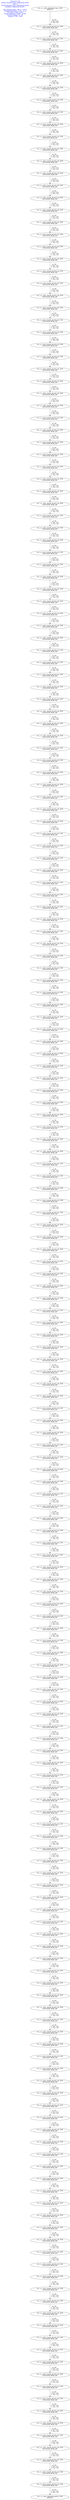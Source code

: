 # 74018  R: 409.449150 usecs RT: 2027867623.726909 usecs
Digraph G {
1 [fontcolor="blue" shape="plaintext" label="Cluster ID: 199\nSpecific Mutation Type: Originating cluster\nCost: 0\nOverall Mutation Type: Originating_Cluster\nCandidate originating clusters: \n\nAvg. response times: 388 us ; 376 us\nStandard Deviations: 27 us ; 32 us\nKS-Test2 P-value: 0.989\nCluster likelihood: 0.0064 ; 0.0061\nPercent makeup: 51 / 49\nrequests: 1338 ; 1280"]
2592312149722462.2592312149724007 [label="e10__t3__NFS3_READDIR_CALL_TYPE\nDEFAULT"]
2592312149722462.2592312149749620 [label="e10__t3__NFS_CACHE_BLOCK_OP_TYPE\nNFSCACHE_READ_HIT"]
2592312149722462.2592312149760322 [label="e10__t3__NFS_CACHE_BLOCK_OP_TYPE\nNFSCACHE_READ_HIT"]
2592312149722462.2592312149766615 [label="e10__t3__NFS_CACHE_BLOCK_OP_TYPE\nNFSCACHE_READ_HIT"]
2592312149722462.2592312149772180 [label="e10__t3__NFS_CACHE_BLOCK_OP_TYPE\nNFSCACHE_READ_HIT"]
2592312149722462.2592312149777655 [label="e10__t3__NFS_CACHE_BLOCK_OP_TYPE\nNFSCACHE_READ_HIT"]
2592312149722462.2592312149783115 [label="e10__t3__NFS_CACHE_BLOCK_OP_TYPE\nNFSCACHE_READ_HIT"]
2592312149722462.2592312149788575 [label="e10__t3__NFS_CACHE_BLOCK_OP_TYPE\nNFSCACHE_READ_HIT"]
2592312149722462.2592312149794147 [label="e10__t3__NFS_CACHE_BLOCK_OP_TYPE\nNFSCACHE_READ_HIT"]
2592312149722462.2592312149799720 [label="e10__t3__NFS_CACHE_BLOCK_OP_TYPE\nNFSCACHE_READ_HIT"]
2592312149722462.2592312149805352 [label="e10__t3__NFS_CACHE_BLOCK_OP_TYPE\nNFSCACHE_READ_HIT"]
2592312149722462.2592312149810880 [label="e10__t3__NFS_CACHE_BLOCK_OP_TYPE\nNFSCACHE_READ_HIT"]
2592312149722462.2592312149816445 [label="e10__t3__NFS_CACHE_BLOCK_OP_TYPE\nNFSCACHE_READ_HIT"]
2592312149722462.2592312149822017 [label="e10__t3__NFS_CACHE_BLOCK_OP_TYPE\nNFSCACHE_READ_HIT"]
2592312149722462.2592312149827582 [label="e10__t3__NFS_CACHE_BLOCK_OP_TYPE\nNFSCACHE_READ_HIT"]
2592312149722462.2592312149833095 [label="e10__t3__NFS_CACHE_BLOCK_OP_TYPE\nNFSCACHE_READ_HIT"]
2592312149722462.2592312149838615 [label="e10__t3__NFS_CACHE_BLOCK_OP_TYPE\nNFSCACHE_READ_HIT"]
2592312149722462.2592312149844195 [label="e10__t3__NFS_CACHE_BLOCK_OP_TYPE\nNFSCACHE_READ_HIT"]
2592312149722462.2592312149849752 [label="e10__t3__NFS_CACHE_BLOCK_OP_TYPE\nNFSCACHE_READ_HIT"]
2592312149722462.2592312149855302 [label="e10__t3__NFS_CACHE_BLOCK_OP_TYPE\nNFSCACHE_READ_HIT"]
2592312149722462.2592312149860890 [label="e10__t3__NFS_CACHE_BLOCK_OP_TYPE\nNFSCACHE_READ_HIT"]
2592312149722462.2592312149866470 [label="e10__t3__NFS_CACHE_BLOCK_OP_TYPE\nNFSCACHE_READ_HIT"]
2592312149722462.2592312149872005 [label="e10__t3__NFS_CACHE_BLOCK_OP_TYPE\nNFSCACHE_READ_HIT"]
2592312149722462.2592312149877517 [label="e10__t3__NFS_CACHE_BLOCK_OP_TYPE\nNFSCACHE_READ_HIT"]
2592312149722462.2592312149883045 [label="e10__t3__NFS_CACHE_BLOCK_OP_TYPE\nNFSCACHE_READ_HIT"]
2592312149722462.2592312149888625 [label="e10__t3__NFS_CACHE_BLOCK_OP_TYPE\nNFSCACHE_READ_HIT"]
2592312149722462.2592312149894167 [label="e10__t3__NFS_CACHE_BLOCK_OP_TYPE\nNFSCACHE_READ_HIT"]
2592312149722462.2592312149899695 [label="e10__t3__NFS_CACHE_BLOCK_OP_TYPE\nNFSCACHE_READ_HIT"]
2592312149722462.2592312149905282 [label="e10__t3__NFS_CACHE_BLOCK_OP_TYPE\nNFSCACHE_READ_HIT"]
2592312149722462.2592312149910855 [label="e10__t3__NFS_CACHE_BLOCK_OP_TYPE\nNFSCACHE_READ_HIT"]
2592312149722462.2592312149916427 [label="e10__t3__NFS_CACHE_BLOCK_OP_TYPE\nNFSCACHE_READ_HIT"]
2592312149722462.2592312149921947 [label="e10__t3__NFS_CACHE_BLOCK_OP_TYPE\nNFSCACHE_READ_HIT"]
2592312149722462.2592312149927505 [label="e10__t3__NFS_CACHE_BLOCK_OP_TYPE\nNFSCACHE_READ_HIT"]
2592312149722462.2592312149933077 [label="e10__t3__NFS_CACHE_BLOCK_OP_TYPE\nNFSCACHE_READ_HIT"]
2592312149722462.2592312149938642 [label="e10__t3__NFS_CACHE_BLOCK_OP_TYPE\nNFSCACHE_READ_HIT"]
2592312149722462.2592312149944222 [label="e10__t3__NFS_CACHE_BLOCK_OP_TYPE\nNFSCACHE_READ_HIT"]
2592312149722462.2592312149949795 [label="e10__t3__NFS_CACHE_BLOCK_OP_TYPE\nNFSCACHE_READ_HIT"]
2592312149722462.2592312149955330 [label="e10__t3__NFS_CACHE_BLOCK_OP_TYPE\nNFSCACHE_READ_HIT"]
2592312149722462.2592312149960872 [label="e10__t3__NFS_CACHE_BLOCK_OP_TYPE\nNFSCACHE_READ_HIT"]
2592312149722462.2592312149966452 [label="e10__t3__NFS_CACHE_BLOCK_OP_TYPE\nNFSCACHE_READ_HIT"]
2592312149722462.2592312149974492 [label="e10__t3__NFS_CACHE_BLOCK_OP_TYPE\nNFSCACHE_READ_HIT"]
2592312149722462.2592312149983005 [label="e10__t3__NFS_CACHE_BLOCK_OP_TYPE\nNFSCACHE_READ_HIT"]
2592312149722462.2592312149992065 [label="e10__t3__NFS_CACHE_BLOCK_OP_TYPE\nNFSCACHE_READ_HIT"]
2592312149722462.2592312150000825 [label="e10__t3__NFS_CACHE_BLOCK_OP_TYPE\nNFSCACHE_READ_HIT"]
2592312149722462.2592312150009622 [label="e10__t3__NFS_CACHE_BLOCK_OP_TYPE\nNFSCACHE_READ_HIT"]
2592312149722462.2592312150018547 [label="e10__t3__NFS_CACHE_BLOCK_OP_TYPE\nNFSCACHE_READ_HIT"]
2592312149722462.2592312150028035 [label="e10__t3__NFS_CACHE_BLOCK_OP_TYPE\nNFSCACHE_READ_HIT"]
2592312149722462.2592312150036532 [label="e10__t3__NFS_CACHE_BLOCK_OP_TYPE\nNFSCACHE_READ_HIT"]
2592312149722462.2592312150045517 [label="e10__t3__NFS_CACHE_BLOCK_OP_TYPE\nNFSCACHE_READ_HIT"]
2592312149722462.2592312150054135 [label="e10__t3__NFS_CACHE_BLOCK_OP_TYPE\nNFSCACHE_READ_HIT"]
2592312149722462.2592312150062407 [label="e10__t3__NFS_CACHE_BLOCK_OP_TYPE\nNFSCACHE_READ_HIT"]
2592312149722462.2592312150069667 [label="e10__t3__NFS_CACHE_BLOCK_OP_TYPE\nNFSCACHE_READ_HIT"]
2592312149722462.2592312150074955 [label="e10__t3__NFS_CACHE_BLOCK_OP_TYPE\nNFSCACHE_READ_HIT"]
2592312149722462.2592312150080227 [label="e10__t3__NFS_CACHE_BLOCK_OP_TYPE\nNFSCACHE_READ_HIT"]
2592312149722462.2592312150085500 [label="e10__t3__NFS_CACHE_BLOCK_OP_TYPE\nNFSCACHE_READ_HIT"]
2592312149722462.2592312150090765 [label="e10__t3__NFS_CACHE_BLOCK_OP_TYPE\nNFSCACHE_READ_HIT"]
2592312149722462.2592312150096037 [label="e10__t3__NFS_CACHE_BLOCK_OP_TYPE\nNFSCACHE_READ_HIT"]
2592312149722462.2592312150101272 [label="e10__t3__NFS_CACHE_BLOCK_OP_TYPE\nNFSCACHE_READ_HIT"]
2592312149722462.2592312150106575 [label="e10__t3__NFS_CACHE_BLOCK_OP_TYPE\nNFSCACHE_READ_HIT"]
2592312149722462.2592312150111892 [label="e10__t3__NFS_CACHE_BLOCK_OP_TYPE\nNFSCACHE_READ_HIT"]
2592312149722462.2592312150117150 [label="e10__t3__NFS_CACHE_BLOCK_OP_TYPE\nNFSCACHE_READ_HIT"]
2592312149722462.2592312150122557 [label="e10__t3__NFS_CACHE_BLOCK_OP_TYPE\nNFSCACHE_READ_HIT"]
2592312149722462.2592312150127860 [label="e10__t3__NFS_CACHE_BLOCK_OP_TYPE\nNFSCACHE_READ_HIT"]
2592312149722462.2592312150133192 [label="e10__t3__NFS_CACHE_BLOCK_OP_TYPE\nNFSCACHE_READ_HIT"]
2592312149722462.2592312150138525 [label="e10__t3__NFS_CACHE_BLOCK_OP_TYPE\nNFSCACHE_READ_HIT"]
2592312149722462.2592312150143790 [label="e10__t3__NFS_CACHE_BLOCK_OP_TYPE\nNFSCACHE_READ_HIT"]
2592312149722462.2592312150149085 [label="e10__t3__NFS_CACHE_BLOCK_OP_TYPE\nNFSCACHE_READ_HIT"]
2592312149722462.2592312150154335 [label="e10__t3__NFS_CACHE_BLOCK_OP_TYPE\nNFSCACHE_READ_HIT"]
2592312149722462.2592312150159592 [label="e10__t3__NFS_CACHE_BLOCK_OP_TYPE\nNFSCACHE_READ_HIT"]
2592312149722462.2592312150165187 [label="e10__t3__NFS_CACHE_BLOCK_OP_TYPE\nNFSCACHE_READ_HIT"]
2592312149722462.2592312150170452 [label="e10__t3__NFS_CACHE_BLOCK_OP_TYPE\nNFSCACHE_READ_HIT"]
2592312149722462.2592312150176040 [label="e10__t3__NFS_CACHE_BLOCK_OP_TYPE\nNFSCACHE_READ_HIT"]
2592312149722462.2592312150181305 [label="e10__t3__NFS_CACHE_BLOCK_OP_TYPE\nNFSCACHE_READ_HIT"]
2592312149722462.2592312150187027 [label="e10__t3__NFS_CACHE_BLOCK_OP_TYPE\nNFSCACHE_READ_HIT"]
2592312149722462.2592312150192322 [label="e10__t3__NFS_CACHE_BLOCK_OP_TYPE\nNFSCACHE_READ_HIT"]
2592312149722462.2592312150197610 [label="e10__t3__NFS_CACHE_BLOCK_OP_TYPE\nNFSCACHE_READ_HIT"]
2592312149722462.2592312150202867 [label="e10__t3__NFS_CACHE_BLOCK_OP_TYPE\nNFSCACHE_READ_HIT"]
2592312149722462.2592312150208140 [label="e10__t3__NFS_CACHE_BLOCK_OP_TYPE\nNFSCACHE_READ_HIT"]
2592312149722462.2592312150213382 [label="e10__t3__NFS_CACHE_BLOCK_OP_TYPE\nNFSCACHE_READ_HIT"]
2592312149722462.2592312150218647 [label="e10__t3__NFS_CACHE_BLOCK_OP_TYPE\nNFSCACHE_READ_HIT"]
2592312149722462.2592312150223927 [label="e10__t3__NFS_CACHE_BLOCK_OP_TYPE\nNFSCACHE_READ_HIT"]
2592312149722462.2592312150229222 [label="e10__t3__NFS_CACHE_BLOCK_OP_TYPE\nNFSCACHE_READ_HIT"]
2592312149722462.2592312150234472 [label="e10__t3__NFS_CACHE_BLOCK_OP_TYPE\nNFSCACHE_READ_HIT"]
2592312149722462.2592312150239782 [label="e10__t3__NFS_CACHE_BLOCK_OP_TYPE\nNFSCACHE_READ_HIT"]
2592312149722462.2592312150245070 [label="e10__t3__NFS_CACHE_BLOCK_OP_TYPE\nNFSCACHE_READ_HIT"]
2592312149722462.2592312150250327 [label="e10__t3__NFS_CACHE_BLOCK_OP_TYPE\nNFSCACHE_READ_HIT"]
2592312149722462.2592312150255585 [label="e10__t3__NFS_CACHE_BLOCK_OP_TYPE\nNFSCACHE_READ_HIT"]
2592312149722462.2592312150260857 [label="e10__t3__NFS_CACHE_BLOCK_OP_TYPE\nNFSCACHE_READ_HIT"]
2592312149722462.2592312150266130 [label="e10__t3__NFS_CACHE_BLOCK_OP_TYPE\nNFSCACHE_READ_HIT"]
2592312149722462.2592312150271387 [label="e10__t3__NFS_CACHE_BLOCK_OP_TYPE\nNFSCACHE_READ_HIT"]
2592312149722462.2592312150276645 [label="e10__t3__NFS_CACHE_BLOCK_OP_TYPE\nNFSCACHE_READ_HIT"]
2592312149722462.2592312150281895 [label="e10__t3__NFS_CACHE_BLOCK_OP_TYPE\nNFSCACHE_READ_HIT"]
2592312149722462.2592312150287182 [label="e10__t3__NFS_CACHE_BLOCK_OP_TYPE\nNFSCACHE_READ_HIT"]
2592312149722462.2592312150292455 [label="e10__t3__NFS_CACHE_BLOCK_OP_TYPE\nNFSCACHE_READ_HIT"]
2592312149722462.2592312150297705 [label="e10__t3__NFS_CACHE_BLOCK_OP_TYPE\nNFSCACHE_READ_HIT"]
2592312149722462.2592312150302985 [label="e10__t3__NFS_CACHE_BLOCK_OP_TYPE\nNFSCACHE_READ_HIT"]
2592312149722462.2592312150308280 [label="e10__t3__NFS_CACHE_BLOCK_OP_TYPE\nNFSCACHE_READ_HIT"]
2592312149722462.2592312150313545 [label="e10__t3__NFS_CACHE_BLOCK_OP_TYPE\nNFSCACHE_READ_HIT"]
2592312149722462.2592312150318802 [label="e10__t3__NFS_CACHE_BLOCK_OP_TYPE\nNFSCACHE_READ_HIT"]
2592312149722462.2592312150324090 [label="e10__t3__NFS_CACHE_BLOCK_OP_TYPE\nNFSCACHE_READ_HIT"]
2592312149722462.2592312150329340 [label="e10__t3__NFS_CACHE_BLOCK_OP_TYPE\nNFSCACHE_READ_HIT"]
2592312149722462.2592312150334590 [label="e10__t3__NFS_CACHE_BLOCK_OP_TYPE\nNFSCACHE_READ_HIT"]
2592312149722462.2592312150339832 [label="e10__t3__NFS_CACHE_BLOCK_OP_TYPE\nNFSCACHE_READ_HIT"]
2592312149722462.2592312150345262 [label="e10__t3__NFS_CACHE_BLOCK_OP_TYPE\nNFSCACHE_READ_HIT"]
2592312149722462.2592312150350527 [label="e10__t3__NFS_CACHE_BLOCK_OP_TYPE\nNFSCACHE_READ_HIT"]
2592312149722462.2592312150355792 [label="e10__t3__NFS_CACHE_BLOCK_OP_TYPE\nNFSCACHE_READ_HIT"]
2592312149722462.2592312150361057 [label="e10__t3__NFS_CACHE_BLOCK_OP_TYPE\nNFSCACHE_READ_HIT"]
2592312149722462.2592312150366330 [label="e10__t3__NFS_CACHE_BLOCK_OP_TYPE\nNFSCACHE_READ_HIT"]
2592312149722462.2592312150371595 [label="e10__t3__NFS_CACHE_BLOCK_OP_TYPE\nNFSCACHE_READ_HIT"]
2592312149722462.2592312150376860 [label="e10__t3__NFS_CACHE_BLOCK_OP_TYPE\nNFSCACHE_READ_HIT"]
2592312149722462.2592312150382080 [label="e10__t3__NFS_CACHE_BLOCK_OP_TYPE\nNFSCACHE_READ_HIT"]
2592312149722462.2592312150387360 [label="e10__t3__NFS_CACHE_BLOCK_OP_TYPE\nNFSCACHE_READ_HIT"]
2592312149722462.2592312150392632 [label="e10__t3__NFS_CACHE_BLOCK_OP_TYPE\nNFSCACHE_READ_HIT"]
2592312149722462.2592312150397890 [label="e10__t3__NFS_CACHE_BLOCK_OP_TYPE\nNFSCACHE_READ_HIT"]
2592312149722462.2592312150403162 [label="e10__t3__NFS_CACHE_BLOCK_OP_TYPE\nNFSCACHE_READ_HIT"]
2592312149722462.2592312150408412 [label="e10__t3__NFS_CACHE_BLOCK_OP_TYPE\nNFSCACHE_READ_HIT"]
2592312149722462.2592312150413707 [label="e10__t3__NFS_CACHE_BLOCK_OP_TYPE\nNFSCACHE_READ_HIT"]
2592312149722462.2592312150418942 [label="e10__t3__NFS_CACHE_BLOCK_OP_TYPE\nNFSCACHE_READ_HIT"]
2592312149722462.2592312150424275 [label="e10__t3__NFS_CACHE_BLOCK_OP_TYPE\nNFSCACHE_READ_HIT"]
2592312149722462.2592312150429510 [label="e10__t3__NFS_CACHE_BLOCK_OP_TYPE\nNFSCACHE_READ_HIT"]
2592312149722462.2592312150434782 [label="e10__t3__NFS_CACHE_BLOCK_OP_TYPE\nNFSCACHE_READ_HIT"]
2592312149722462.2592312150440205 [label="e10__t3__NFS_CACHE_BLOCK_OP_TYPE\nNFSCACHE_READ_HIT"]
2592312149722462.2592312150445470 [label="e10__t3__NFS_CACHE_BLOCK_OP_TYPE\nNFSCACHE_READ_HIT"]
2592312149722462.2592312150450780 [label="e10__t3__NFS_CACHE_BLOCK_OP_TYPE\nNFSCACHE_READ_HIT"]
2592312149722462.2592312150456067 [label="e10__t3__NFS_CACHE_BLOCK_OP_TYPE\nNFSCACHE_READ_HIT"]
2592312149722462.2592312150461317 [label="e10__t3__NFS_CACHE_BLOCK_OP_TYPE\nNFSCACHE_READ_HIT"]
2592312149722462.2592312150466560 [label="e10__t3__NFS_CACHE_BLOCK_OP_TYPE\nNFSCACHE_READ_HIT"]
2592312149722462.2592312150471825 [label="e10__t3__NFS_CACHE_BLOCK_OP_TYPE\nNFSCACHE_READ_HIT"]
2592312149722462.2592312150477090 [label="e10__t3__NFS_CACHE_BLOCK_OP_TYPE\nNFSCACHE_READ_HIT"]
2592312149722462.2592312150482385 [label="e10__t3__NFS_CACHE_BLOCK_OP_TYPE\nNFSCACHE_READ_HIT"]
2592312149722462.2592312150487642 [label="e10__t3__NFS_CACHE_BLOCK_OP_TYPE\nNFSCACHE_READ_HIT"]
2592312149722462.2592312150492900 [label="e10__t3__NFS_CACHE_BLOCK_OP_TYPE\nNFSCACHE_READ_HIT"]
2592312149722462.2592312150498142 [label="e10__t3__NFS_CACHE_BLOCK_OP_TYPE\nNFSCACHE_READ_HIT"]
2592312149722462.2592312150503422 [label="e10__t3__NFS_CACHE_BLOCK_OP_TYPE\nNFSCACHE_READ_HIT"]
2592312149722462.2592312150508665 [label="e10__t3__NFS_CACHE_BLOCK_OP_TYPE\nNFSCACHE_READ_HIT"]
2592312149722462.2592312150513922 [label="e10__t3__NFS_CACHE_BLOCK_OP_TYPE\nNFSCACHE_READ_HIT"]
2592312149722462.2592312150519202 [label="e10__t3__NFS_CACHE_BLOCK_OP_TYPE\nNFSCACHE_READ_HIT"]
2592312149722462.2592312150524467 [label="e10__t3__NFS_CACHE_BLOCK_OP_TYPE\nNFSCACHE_READ_HIT"]
2592312149722462.2592312150529770 [label="e10__t3__NFS_CACHE_BLOCK_OP_TYPE\nNFSCACHE_READ_HIT"]
2592312149722462.2592312150535020 [label="e10__t3__NFS_CACHE_BLOCK_OP_TYPE\nNFSCACHE_READ_HIT"]
2592312149722462.2592312150540285 [label="e10__t3__NFS_CACHE_BLOCK_OP_TYPE\nNFSCACHE_READ_HIT"]
2592312149722462.2592312150545557 [label="e10__t3__NFS_CACHE_BLOCK_OP_TYPE\nNFSCACHE_READ_HIT"]
2592312149722462.2592312150550815 [label="e10__t3__NFS_CACHE_BLOCK_OP_TYPE\nNFSCACHE_READ_HIT"]
2592312149722462.2592312150556072 [label="e10__t3__NFS_CACHE_BLOCK_OP_TYPE\nNFSCACHE_READ_HIT"]
2592312149722462.2592312150561322 [label="e10__t3__NFS_CACHE_BLOCK_OP_TYPE\nNFSCACHE_READ_HIT"]
2592312149722462.2592312150567000 [label="e10__t3__NFS_CACHE_BLOCK_OP_TYPE\nNFSCACHE_READ_HIT"]
2592312149722462.2592312150572242 [label="e10__t3__NFS_CACHE_BLOCK_OP_TYPE\nNFSCACHE_READ_HIT"]
2592312149722462.2592312150577500 [label="e10__t3__NFS_CACHE_BLOCK_OP_TYPE\nNFSCACHE_READ_HIT"]
2592312149722462.2592312150582735 [label="e10__t3__NFS_CACHE_BLOCK_OP_TYPE\nNFSCACHE_READ_HIT"]
2592312149722462.2592312150588052 [label="e10__t3__NFS_CACHE_BLOCK_OP_TYPE\nNFSCACHE_READ_HIT"]
2592312149722462.2592312150593310 [label="e10__t3__NFS_CACHE_BLOCK_OP_TYPE\nNFSCACHE_READ_HIT"]
2592312149722462.2592312150598582 [label="e10__t3__NFS_CACHE_BLOCK_OP_TYPE\nNFSCACHE_READ_HIT"]
2592312149722462.2592312150603855 [label="e10__t3__NFS_CACHE_BLOCK_OP_TYPE\nNFSCACHE_READ_HIT"]
2592312149722462.2592312150609127 [label="e10__t3__NFS_CACHE_BLOCK_OP_TYPE\nNFSCACHE_READ_HIT"]
2592312149722462.2592312150614422 [label="e10__t3__NFS_CACHE_BLOCK_OP_TYPE\nNFSCACHE_READ_HIT"]
2592312149722462.2592312150619717 [label="e10__t3__NFS_CACHE_BLOCK_OP_TYPE\nNFSCACHE_READ_HIT"]
2592312149722462.2592312150624982 [label="e10__t3__NFS_CACHE_BLOCK_OP_TYPE\nNFSCACHE_READ_HIT"]
2592312149722462.2592312150630277 [label="e10__t3__NFS_CACHE_BLOCK_OP_TYPE\nNFSCACHE_READ_HIT"]
2592312149722462.2592312150635535 [label="e10__t3__NFS_CACHE_BLOCK_OP_TYPE\nNFSCACHE_READ_HIT"]
2592312149722462.2592312150640807 [label="e10__t3__NFS_CACHE_BLOCK_OP_TYPE\nNFSCACHE_READ_HIT"]
2592312149722462.2592312150646080 [label="e10__t3__NFS_CACHE_BLOCK_OP_TYPE\nNFSCACHE_READ_HIT"]
2592312149722462.2592312150651345 [label="e10__t3__NFS_CACHE_BLOCK_OP_TYPE\nNFSCACHE_READ_HIT"]
2592312149722462.2592312150656587 [label="e10__t3__NFS_CACHE_BLOCK_OP_TYPE\nNFSCACHE_READ_HIT"]
2592312149722462.2592312150661867 [label="e10__t3__NFS_CACHE_BLOCK_OP_TYPE\nNFSCACHE_READ_HIT"]
2592312149722462.2592312150667087 [label="e10__t3__NFS_CACHE_BLOCK_OP_TYPE\nNFSCACHE_READ_HIT"]
2592312149722462.2592312150672352 [label="e10__t3__NFS_CACHE_BLOCK_OP_TYPE\nNFSCACHE_READ_HIT"]
2592312149722462.2592312150677640 [label="e10__t3__NFS_CACHE_BLOCK_OP_TYPE\nNFSCACHE_READ_HIT"]
2592312149722462.2592312150682905 [label="e10__t3__NFS_CACHE_BLOCK_OP_TYPE\nNFSCACHE_READ_HIT"]
2592312149722462.2592312150688155 [label="e10__t3__NFS_CACHE_BLOCK_OP_TYPE\nNFSCACHE_READ_HIT"]
2592312149722462.2592312150693420 [label="e10__t3__NFS_CACHE_BLOCK_OP_TYPE\nNFSCACHE_READ_HIT"]
2592312149722462.2592312150698677 [label="e10__t3__NFS_CACHE_BLOCK_OP_TYPE\nNFSCACHE_READ_HIT"]
2592312149722462.2592312150703957 [label="e10__t3__NFS_CACHE_BLOCK_OP_TYPE\nNFSCACHE_READ_HIT"]
2592312149722462.2592312150709215 [label="e10__t3__NFS_CACHE_BLOCK_OP_TYPE\nNFSCACHE_READ_HIT"]
2592312149722462.2592312150714465 [label="e10__t3__NFS_CACHE_BLOCK_OP_TYPE\nNFSCACHE_READ_HIT"]
2592312149722462.2592312150794115 [label="e10__t3__NFS_CACHE_BLOCK_OP_TYPE\nNFSCACHE_READ_HIT"]
2592312149722462.2592312150802050 [label="e10__t3__NFS_CACHE_BLOCK_OP_TYPE\nNFSCACHE_READ_HIT"]
2592312149722462.2592312150807412 [label="e10__t3__NFS_CACHE_BLOCK_OP_TYPE\nNFSCACHE_READ_HIT"]
2592312149722462.2592312150812640 [label="e10__t3__NFS_CACHE_BLOCK_OP_TYPE\nNFSCACHE_READ_HIT"]
2592312149722462.2592312150817845 [label="e10__t3__NFS_CACHE_BLOCK_OP_TYPE\nNFSCACHE_READ_HIT"]
2592312149722462.2592312150823050 [label="e10__t3__NFS_CACHE_BLOCK_OP_TYPE\nNFSCACHE_READ_HIT"]
2592312149722462.2592312150828240 [label="e10__t3__NFS_CACHE_BLOCK_OP_TYPE\nNFSCACHE_READ_HIT"]
2592312149722462.2592312150833490 [label="e10__t3__NFS_CACHE_BLOCK_OP_TYPE\nNFSCACHE_READ_HIT"]
2592312149722462.2592312150838732 [label="e10__t3__NFS_CACHE_BLOCK_OP_TYPE\nNFSCACHE_READ_HIT"]
2592312149722462.2592312150843952 [label="e10__t3__NFS_CACHE_BLOCK_OP_TYPE\nNFSCACHE_READ_HIT"]
2592312149722462.2592312150849142 [label="e10__t3__NFS_CACHE_BLOCK_OP_TYPE\nNFSCACHE_READ_HIT"]
2592312149722462.2592312150854325 [label="e10__t3__NFS_CACHE_BLOCK_OP_TYPE\nNFSCACHE_READ_HIT"]
2592312149722462.2592312150859537 [label="e10__t3__NFS_CACHE_BLOCK_OP_TYPE\nNFSCACHE_READ_HIT"]
2592312149722462.2592312150864742 [label="e10__t3__NFS_CACHE_BLOCK_OP_TYPE\nNFSCACHE_READ_HIT"]
2592312149722462.2592312150869932 [label="e10__t3__NFS_CACHE_BLOCK_OP_TYPE\nNFSCACHE_READ_HIT"]
2592312149722462.2592312150875122 [label="e10__t3__NFS_CACHE_BLOCK_OP_TYPE\nNFSCACHE_READ_HIT"]
2592312149722462.2592312150880650 [label="e10__t3__NFS_CACHE_BLOCK_OP_TYPE\nNFSCACHE_READ_HIT"]
2592312149722462.2592312150885840 [label="e10__t3__NFS_CACHE_BLOCK_OP_TYPE\nNFSCACHE_READ_HIT"]
2592312149722462.2592312150891450 [label="e10__t3__NFS_CACHE_BLOCK_OP_TYPE\nNFSCACHE_READ_HIT"]
2592312149722462.2592312150896647 [label="e10__t3__NFS_CACHE_BLOCK_OP_TYPE\nNFSCACHE_READ_HIT"]
2592312149722462.2592312150901980 [label="e10__t3__NFS_CACHE_BLOCK_OP_TYPE\nNFSCACHE_READ_HIT"]
2592312149722462.2592312150907170 [label="e10__t3__NFS_CACHE_BLOCK_OP_TYPE\nNFSCACHE_READ_HIT"]
2592312149722462.2592312150912382 [label="e10__t3__NFS_CACHE_BLOCK_OP_TYPE\nNFSCACHE_READ_HIT"]
2592312149722462.2592312150917535 [label="e10__t3__NFS_CACHE_BLOCK_OP_TYPE\nNFSCACHE_READ_HIT"]
2592312149722462.2592312150922702 [label="e10__t3__NFS_CACHE_BLOCK_OP_TYPE\nNFSCACHE_READ_HIT"]
2592312149722462.2592312150927975 [label="e10__t3__NFS_CACHE_BLOCK_OP_TYPE\nNFSCACHE_READ_HIT"]
2592312149722462.2592312150933165 [label="e10__t3__NFS_CACHE_BLOCK_OP_TYPE\nNFSCACHE_READ_HIT"]
2592312149722462.2592312150938355 [label="e10__t3__NFS_CACHE_BLOCK_OP_TYPE\nNFSCACHE_READ_HIT"]
2592312149722462.2592312150943710 [label="e10__t3__NFS_CACHE_BLOCK_OP_TYPE\nNFSCACHE_READ_HIT"]
2592312149722462.2592312150951945 [label="e10__t3__NFS3_READDIR_REPLY_TYPE\nDEFAULT"]
2592312149722462.2592312149724007 -> 2592312149722462.2592312149749620 [color="black" label="p:1.00\n   a: 8us / 8us\n   s: 2us / 2us"]
2592312149722462.2592312149749620 -> 2592312149722462.2592312149760322 [color="black" label="p:1.00\n   a: 2us / 2us\n   s: 1us / 1us"]
2592312149722462.2592312149760322 -> 2592312149722462.2592312149766615 [color="black" label="p:1.00\n   a: 2us / 2us\n   s: 1us / 1us"]
2592312149722462.2592312149766615 -> 2592312149722462.2592312149772180 [color="black" label="p:1.00\n   a: 2us / 2us\n   s: 1us / 1us"]
2592312149722462.2592312149772180 -> 2592312149722462.2592312149777655 [color="black" label="p:1.00\n   a: 2us / 2us\n   s: 1us / 1us"]
2592312149722462.2592312149777655 -> 2592312149722462.2592312149783115 [color="black" label="p:1.00\n   a: 2us / 2us\n   s: 1us / 1us"]
2592312149722462.2592312149783115 -> 2592312149722462.2592312149788575 [color="black" label="p:1.00\n   a: 2us / 2us\n   s: 1us / 1us"]
2592312149722462.2592312149788575 -> 2592312149722462.2592312149794147 [color="black" label="p:1.00\n   a: 2us / 2us\n   s: 1us / 1us"]
2592312149722462.2592312149794147 -> 2592312149722462.2592312149799720 [color="black" label="p:1.00\n   a: 2us / 2us\n   s: 1us / 1us"]
2592312149722462.2592312149799720 -> 2592312149722462.2592312149805352 [color="black" label="p:1.00\n   a: 2us / 2us\n   s: 1us / 1us"]
2592312149722462.2592312149805352 -> 2592312149722462.2592312149810880 [color="black" label="p:1.00\n   a: 2us / 2us\n   s: 1us / 1us"]
2592312149722462.2592312149810880 -> 2592312149722462.2592312149816445 [color="black" label="p:1.00\n   a: 2us / 2us\n   s: 1us / 1us"]
2592312149722462.2592312149816445 -> 2592312149722462.2592312149822017 [color="black" label="p:1.00\n   a: 2us / 2us\n   s: 1us / 1us"]
2592312149722462.2592312149822017 -> 2592312149722462.2592312149827582 [color="black" label="p:1.00\n   a: 2us / 2us\n   s: 1us / 1us"]
2592312149722462.2592312149827582 -> 2592312149722462.2592312149833095 [color="black" label="p:1.00\n   a: 2us / 2us\n   s: 1us / 1us"]
2592312149722462.2592312149833095 -> 2592312149722462.2592312149838615 [color="black" label="p:1.00\n   a: 2us / 2us\n   s: 1us / 1us"]
2592312149722462.2592312149838615 -> 2592312149722462.2592312149844195 [color="black" label="p:1.00\n   a: 2us / 2us\n   s: 1us / 1us"]
2592312149722462.2592312149844195 -> 2592312149722462.2592312149849752 [color="black" label="p:1.00\n   a: 2us / 2us\n   s: 1us / 1us"]
2592312149722462.2592312149849752 -> 2592312149722462.2592312149855302 [color="black" label="p:1.00\n   a: 2us / 2us\n   s: 1us / 1us"]
2592312149722462.2592312149855302 -> 2592312149722462.2592312149860890 [color="black" label="p:1.00\n   a: 2us / 2us\n   s: 1us / 1us"]
2592312149722462.2592312149860890 -> 2592312149722462.2592312149866470 [color="black" label="p:1.00\n   a: 2us / 2us\n   s: 1us / 1us"]
2592312149722462.2592312149866470 -> 2592312149722462.2592312149872005 [color="black" label="p:1.00\n   a: 2us / 2us\n   s: 1us / 1us"]
2592312149722462.2592312149872005 -> 2592312149722462.2592312149877517 [color="black" label="p:1.00\n   a: 2us / 2us\n   s: 1us / 1us"]
2592312149722462.2592312149877517 -> 2592312149722462.2592312149883045 [color="black" label="p:1.00\n   a: 2us / 2us\n   s: 1us / 1us"]
2592312149722462.2592312149883045 -> 2592312149722462.2592312149888625 [color="black" label="p:1.00\n   a: 2us / 2us\n   s: 1us / 1us"]
2592312149722462.2592312149888625 -> 2592312149722462.2592312149894167 [color="black" label="p:1.00\n   a: 2us / 2us\n   s: 1us / 1us"]
2592312149722462.2592312149894167 -> 2592312149722462.2592312149899695 [color="black" label="p:1.00\n   a: 2us / 2us\n   s: 1us / 1us"]
2592312149722462.2592312149899695 -> 2592312149722462.2592312149905282 [color="black" label="p:1.00\n   a: 2us / 2us\n   s: 1us / 1us"]
2592312149722462.2592312149905282 -> 2592312149722462.2592312149910855 [color="black" label="p:1.00\n   a: 2us / 2us\n   s: 1us / 1us"]
2592312149722462.2592312149910855 -> 2592312149722462.2592312149916427 [color="black" label="p:1.00\n   a: 2us / 2us\n   s: 1us / 1us"]
2592312149722462.2592312149916427 -> 2592312149722462.2592312149921947 [color="black" label="p:1.00\n   a: 2us / 2us\n   s: 1us / 1us"]
2592312149722462.2592312149921947 -> 2592312149722462.2592312149927505 [color="black" label="p:1.00\n   a: 2us / 2us\n   s: 1us / 1us"]
2592312149722462.2592312149927505 -> 2592312149722462.2592312149933077 [color="black" label="p:1.00\n   a: 2us / 2us\n   s: 1us / 1us"]
2592312149722462.2592312149933077 -> 2592312149722462.2592312149938642 [color="black" label="p:1.00\n   a: 2us / 2us\n   s: 1us / 1us"]
2592312149722462.2592312149938642 -> 2592312149722462.2592312149944222 [color="black" label="p:1.00\n   a: 2us / 2us\n   s: 1us / 1us"]
2592312149722462.2592312149944222 -> 2592312149722462.2592312149949795 [color="black" label="p:1.00\n   a: 2us / 2us\n   s: 1us / 1us"]
2592312149722462.2592312149949795 -> 2592312149722462.2592312149955330 [color="black" label="p:1.00\n   a: 2us / 2us\n   s: 1us / 1us"]
2592312149722462.2592312149955330 -> 2592312149722462.2592312149960872 [color="black" label="p:1.00\n   a: 2us / 2us\n   s: 1us / 1us"]
2592312149722462.2592312149960872 -> 2592312149722462.2592312149966452 [color="black" label="p:1.00\n   a: 2us / 2us\n   s: 1us / 1us"]
2592312149722462.2592312149966452 -> 2592312149722462.2592312149974492 [color="black" label="p:1.00\n   a: 2us / 2us\n   s: 1us / 1us"]
2592312149722462.2592312149974492 -> 2592312149722462.2592312149983005 [color="black" label="p:1.00\n   a: 2us / 2us\n   s: 1us / 1us"]
2592312149722462.2592312149983005 -> 2592312149722462.2592312149992065 [color="black" label="p:1.00\n   a: 2us / 2us\n   s: 1us / 1us"]
2592312149722462.2592312149992065 -> 2592312149722462.2592312150000825 [color="black" label="p:1.00\n   a: 2us / 2us\n   s: 1us / 1us"]
2592312149722462.2592312150000825 -> 2592312149722462.2592312150009622 [color="black" label="p:1.00\n   a: 2us / 2us\n   s: 1us / 1us"]
2592312149722462.2592312150009622 -> 2592312149722462.2592312150018547 [color="black" label="p:1.00\n   a: 2us / 2us\n   s: 1us / 1us"]
2592312149722462.2592312150018547 -> 2592312149722462.2592312150028035 [color="black" label="p:1.00\n   a: 2us / 2us\n   s: 1us / 1us"]
2592312149722462.2592312150028035 -> 2592312149722462.2592312150036532 [color="black" label="p:1.00\n   a: 2us / 2us\n   s: 1us / 1us"]
2592312149722462.2592312150036532 -> 2592312149722462.2592312150045517 [color="black" label="p:1.00\n   a: 2us / 2us\n   s: 1us / 1us"]
2592312149722462.2592312150045517 -> 2592312149722462.2592312150054135 [color="black" label="p:1.00\n   a: 2us / 2us\n   s: 1us / 1us"]
2592312149722462.2592312150054135 -> 2592312149722462.2592312150062407 [color="black" label="p:1.00\n   a: 2us / 2us\n   s: 1us / 1us"]
2592312149722462.2592312150062407 -> 2592312149722462.2592312150069667 [color="black" label="p:1.00\n   a: 2us / 2us\n   s: 1us / 1us"]
2592312149722462.2592312150069667 -> 2592312149722462.2592312150074955 [color="black" label="p:1.00\n   a: 2us / 2us\n   s: 1us / 1us"]
2592312149722462.2592312150074955 -> 2592312149722462.2592312150080227 [color="black" label="p:1.00\n   a: 2us / 2us\n   s: 1us / 1us"]
2592312149722462.2592312150080227 -> 2592312149722462.2592312150085500 [color="black" label="p:1.00\n   a: 2us / 2us\n   s: 1us / 1us"]
2592312149722462.2592312150085500 -> 2592312149722462.2592312150090765 [color="black" label="p:1.00\n   a: 2us / 2us\n   s: 1us / 1us"]
2592312149722462.2592312150090765 -> 2592312149722462.2592312150096037 [color="black" label="p:1.00\n   a: 2us / 2us\n   s: 1us / 1us"]
2592312149722462.2592312150096037 -> 2592312149722462.2592312150101272 [color="black" label="p:1.00\n   a: 2us / 2us\n   s: 1us / 1us"]
2592312149722462.2592312150101272 -> 2592312149722462.2592312150106575 [color="black" label="p:1.00\n   a: 2us / 2us\n   s: 1us / 1us"]
2592312149722462.2592312150106575 -> 2592312149722462.2592312150111892 [color="black" label="p:1.00\n   a: 2us / 2us\n   s: 1us / 1us"]
2592312149722462.2592312150111892 -> 2592312149722462.2592312150117150 [color="black" label="p:1.00\n   a: 2us / 2us\n   s: 1us / 1us"]
2592312149722462.2592312150117150 -> 2592312149722462.2592312150122557 [color="black" label="p:1.00\n   a: 2us / 2us\n   s: 1us / 1us"]
2592312149722462.2592312150122557 -> 2592312149722462.2592312150127860 [color="black" label="p:1.00\n   a: 2us / 2us\n   s: 1us / 1us"]
2592312149722462.2592312150127860 -> 2592312149722462.2592312150133192 [color="black" label="p:1.00\n   a: 2us / 2us\n   s: 1us / 1us"]
2592312149722462.2592312150133192 -> 2592312149722462.2592312150138525 [color="black" label="p:1.00\n   a: 2us / 2us\n   s: 1us / 1us"]
2592312149722462.2592312150138525 -> 2592312149722462.2592312150143790 [color="black" label="p:1.00\n   a: 2us / 2us\n   s: 1us / 1us"]
2592312149722462.2592312150143790 -> 2592312149722462.2592312150149085 [color="black" label="p:1.00\n   a: 2us / 2us\n   s: 1us / 1us"]
2592312149722462.2592312150149085 -> 2592312149722462.2592312150154335 [color="black" label="p:1.00\n   a: 2us / 2us\n   s: 1us / 1us"]
2592312149722462.2592312150154335 -> 2592312149722462.2592312150159592 [color="black" label="p:1.00\n   a: 2us / 2us\n   s: 1us / 1us"]
2592312149722462.2592312150159592 -> 2592312149722462.2592312150165187 [color="black" label="p:1.00\n   a: 2us / 2us\n   s: 1us / 1us"]
2592312149722462.2592312150165187 -> 2592312149722462.2592312150170452 [color="black" label="p:1.00\n   a: 2us / 2us\n   s: 1us / 1us"]
2592312149722462.2592312150170452 -> 2592312149722462.2592312150176040 [color="black" label="p:1.00\n   a: 2us / 2us\n   s: 1us / 1us"]
2592312149722462.2592312150176040 -> 2592312149722462.2592312150181305 [color="black" label="p:1.00\n   a: 2us / 2us\n   s: 1us / 1us"]
2592312149722462.2592312150181305 -> 2592312149722462.2592312150187027 [color="black" label="p:1.00\n   a: 2us / 2us\n   s: 1us / 1us"]
2592312149722462.2592312150187027 -> 2592312149722462.2592312150192322 [color="black" label="p:1.00\n   a: 2us / 2us\n   s: 1us / 1us"]
2592312149722462.2592312150192322 -> 2592312149722462.2592312150197610 [color="black" label="p:1.00\n   a: 2us / 2us\n   s: 1us / 1us"]
2592312149722462.2592312150197610 -> 2592312149722462.2592312150202867 [color="black" label="p:1.00\n   a: 2us / 2us\n   s: 1us / 1us"]
2592312149722462.2592312150202867 -> 2592312149722462.2592312150208140 [color="black" label="p:1.00\n   a: 2us / 2us\n   s: 1us / 1us"]
2592312149722462.2592312150208140 -> 2592312149722462.2592312150213382 [color="black" label="p:1.00\n   a: 2us / 2us\n   s: 1us / 1us"]
2592312149722462.2592312150213382 -> 2592312149722462.2592312150218647 [color="black" label="p:1.00\n   a: 2us / 2us\n   s: 1us / 1us"]
2592312149722462.2592312150218647 -> 2592312149722462.2592312150223927 [color="black" label="p:1.00\n   a: 2us / 2us\n   s: 1us / 1us"]
2592312149722462.2592312150223927 -> 2592312149722462.2592312150229222 [color="black" label="p:1.00\n   a: 2us / 2us\n   s: 1us / 1us"]
2592312149722462.2592312150229222 -> 2592312149722462.2592312150234472 [color="black" label="p:1.00\n   a: 2us / 2us\n   s: 1us / 1us"]
2592312149722462.2592312150234472 -> 2592312149722462.2592312150239782 [color="black" label="p:1.00\n   a: 2us / 2us\n   s: 1us / 1us"]
2592312149722462.2592312150239782 -> 2592312149722462.2592312150245070 [color="black" label="p:1.00\n   a: 2us / 2us\n   s: 1us / 1us"]
2592312149722462.2592312150245070 -> 2592312149722462.2592312150250327 [color="black" label="p:1.00\n   a: 2us / 2us\n   s: 1us / 1us"]
2592312149722462.2592312150250327 -> 2592312149722462.2592312150255585 [color="black" label="p:1.00\n   a: 2us / 2us\n   s: 1us / 1us"]
2592312149722462.2592312150255585 -> 2592312149722462.2592312150260857 [color="black" label="p:1.00\n   a: 2us / 2us\n   s: 1us / 1us"]
2592312149722462.2592312150260857 -> 2592312149722462.2592312150266130 [color="black" label="p:1.00\n   a: 2us / 2us\n   s: 1us / 1us"]
2592312149722462.2592312150266130 -> 2592312149722462.2592312150271387 [color="black" label="p:1.00\n   a: 2us / 2us\n   s: 1us / 1us"]
2592312149722462.2592312150271387 -> 2592312149722462.2592312150276645 [color="black" label="p:1.00\n   a: 2us / 2us\n   s: 1us / 1us"]
2592312149722462.2592312150276645 -> 2592312149722462.2592312150281895 [color="black" label="p:1.00\n   a: 2us / 2us\n   s: 1us / 1us"]
2592312149722462.2592312150281895 -> 2592312149722462.2592312150287182 [color="black" label="p:1.00\n   a: 2us / 2us\n   s: 1us / 1us"]
2592312149722462.2592312150287182 -> 2592312149722462.2592312150292455 [color="black" label="p:1.00\n   a: 2us / 2us\n   s: 1us / 1us"]
2592312149722462.2592312150292455 -> 2592312149722462.2592312150297705 [color="black" label="p:1.00\n   a: 2us / 2us\n   s: 1us / 1us"]
2592312149722462.2592312150297705 -> 2592312149722462.2592312150302985 [color="black" label="p:1.00\n   a: 2us / 2us\n   s: 1us / 1us"]
2592312149722462.2592312150302985 -> 2592312149722462.2592312150308280 [color="black" label="p:1.00\n   a: 2us / 2us\n   s: 1us / 1us"]
2592312149722462.2592312150308280 -> 2592312149722462.2592312150313545 [color="black" label="p:1.00\n   a: 2us / 2us\n   s: 1us / 1us"]
2592312149722462.2592312150313545 -> 2592312149722462.2592312150318802 [color="black" label="p:1.00\n   a: 2us / 2us\n   s: 1us / 1us"]
2592312149722462.2592312150318802 -> 2592312149722462.2592312150324090 [color="black" label="p:1.00\n   a: 2us / 2us\n   s: 1us / 1us"]
2592312149722462.2592312150324090 -> 2592312149722462.2592312150329340 [color="black" label="p:1.00\n   a: 2us / 2us\n   s: 1us / 1us"]
2592312149722462.2592312150329340 -> 2592312149722462.2592312150334590 [color="black" label="p:1.00\n   a: 2us / 2us\n   s: 1us / 1us"]
2592312149722462.2592312150334590 -> 2592312149722462.2592312150339832 [color="black" label="p:1.00\n   a: 2us / 2us\n   s: 1us / 1us"]
2592312149722462.2592312150339832 -> 2592312149722462.2592312150345262 [color="black" label="p:1.00\n   a: 2us / 2us\n   s: 1us / 1us"]
2592312149722462.2592312150345262 -> 2592312149722462.2592312150350527 [color="black" label="p:1.00\n   a: 2us / 2us\n   s: 1us / 1us"]
2592312149722462.2592312150350527 -> 2592312149722462.2592312150355792 [color="black" label="p:1.00\n   a: 2us / 2us\n   s: 1us / 1us"]
2592312149722462.2592312150355792 -> 2592312149722462.2592312150361057 [color="black" label="p:1.00\n   a: 2us / 2us\n   s: 1us / 1us"]
2592312149722462.2592312150361057 -> 2592312149722462.2592312150366330 [color="black" label="p:1.00\n   a: 2us / 2us\n   s: 1us / 1us"]
2592312149722462.2592312150366330 -> 2592312149722462.2592312150371595 [color="black" label="p:1.00\n   a: 2us / 2us\n   s: 1us / 1us"]
2592312149722462.2592312150371595 -> 2592312149722462.2592312150376860 [color="black" label="p:1.00\n   a: 2us / 2us\n   s: 1us / 1us"]
2592312149722462.2592312150376860 -> 2592312149722462.2592312150382080 [color="black" label="p:1.00\n   a: 2us / 2us\n   s: 1us / 1us"]
2592312149722462.2592312150382080 -> 2592312149722462.2592312150387360 [color="black" label="p:1.00\n   a: 2us / 2us\n   s: 1us / 1us"]
2592312149722462.2592312150387360 -> 2592312149722462.2592312150392632 [color="black" label="p:1.00\n   a: 2us / 2us\n   s: 1us / 1us"]
2592312149722462.2592312150392632 -> 2592312149722462.2592312150397890 [color="black" label="p:1.00\n   a: 2us / 2us\n   s: 1us / 1us"]
2592312149722462.2592312150397890 -> 2592312149722462.2592312150403162 [color="black" label="p:1.00\n   a: 2us / 2us\n   s: 1us / 1us"]
2592312149722462.2592312150403162 -> 2592312149722462.2592312150408412 [color="black" label="p:1.00\n   a: 2us / 2us\n   s: 1us / 1us"]
2592312149722462.2592312150408412 -> 2592312149722462.2592312150413707 [color="black" label="p:1.00\n   a: 2us / 2us\n   s: 1us / 1us"]
2592312149722462.2592312150413707 -> 2592312149722462.2592312150418942 [color="black" label="p:1.00\n   a: 2us / 2us\n   s: 1us / 1us"]
2592312149722462.2592312150418942 -> 2592312149722462.2592312150424275 [color="black" label="p:1.00\n   a: 2us / 2us\n   s: 1us / 1us"]
2592312149722462.2592312150424275 -> 2592312149722462.2592312150429510 [color="black" label="p:1.00\n   a: 2us / 2us\n   s: 1us / 1us"]
2592312149722462.2592312150429510 -> 2592312149722462.2592312150434782 [color="black" label="p:1.00\n   a: 2us / 2us\n   s: 1us / 1us"]
2592312149722462.2592312150434782 -> 2592312149722462.2592312150440205 [color="black" label="p:1.00\n   a: 2us / 2us\n   s: 1us / 1us"]
2592312149722462.2592312150440205 -> 2592312149722462.2592312150445470 [color="black" label="p:1.00\n   a: 2us / 2us\n   s: 1us / 1us"]
2592312149722462.2592312150445470 -> 2592312149722462.2592312150450780 [color="black" label="p:1.00\n   a: 2us / 2us\n   s: 1us / 1us"]
2592312149722462.2592312150450780 -> 2592312149722462.2592312150456067 [color="black" label="p:1.00\n   a: 2us / 2us\n   s: 1us / 1us"]
2592312149722462.2592312150456067 -> 2592312149722462.2592312150461317 [color="black" label="p:1.00\n   a: 2us / 2us\n   s: 1us / 1us"]
2592312149722462.2592312150461317 -> 2592312149722462.2592312150466560 [color="black" label="p:1.00\n   a: 2us / 2us\n   s: 1us / 1us"]
2592312149722462.2592312150466560 -> 2592312149722462.2592312150471825 [color="black" label="p:1.00\n   a: 2us / 2us\n   s: 1us / 1us"]
2592312149722462.2592312150471825 -> 2592312149722462.2592312150477090 [color="black" label="p:1.00\n   a: 2us / 2us\n   s: 1us / 1us"]
2592312149722462.2592312150477090 -> 2592312149722462.2592312150482385 [color="black" label="p:1.00\n   a: 2us / 2us\n   s: 1us / 1us"]
2592312149722462.2592312150482385 -> 2592312149722462.2592312150487642 [color="black" label="p:1.00\n   a: 2us / 2us\n   s: 1us / 1us"]
2592312149722462.2592312150487642 -> 2592312149722462.2592312150492900 [color="black" label="p:1.00\n   a: 2us / 2us\n   s: 1us / 1us"]
2592312149722462.2592312150492900 -> 2592312149722462.2592312150498142 [color="black" label="p:1.00\n   a: 2us / 2us\n   s: 1us / 1us"]
2592312149722462.2592312150498142 -> 2592312149722462.2592312150503422 [color="black" label="p:1.00\n   a: 2us / 2us\n   s: 1us / 1us"]
2592312149722462.2592312150503422 -> 2592312149722462.2592312150508665 [color="black" label="p:1.00\n   a: 2us / 2us\n   s: 1us / 1us"]
2592312149722462.2592312150508665 -> 2592312149722462.2592312150513922 [color="black" label="p:1.00\n   a: 2us / 2us\n   s: 1us / 1us"]
2592312149722462.2592312150513922 -> 2592312149722462.2592312150519202 [color="black" label="p:1.00\n   a: 2us / 2us\n   s: 1us / 1us"]
2592312149722462.2592312150519202 -> 2592312149722462.2592312150524467 [color="black" label="p:1.00\n   a: 2us / 2us\n   s: 1us / 1us"]
2592312149722462.2592312150524467 -> 2592312149722462.2592312150529770 [color="black" label="p:1.00\n   a: 2us / 2us\n   s: 1us / 1us"]
2592312149722462.2592312150529770 -> 2592312149722462.2592312150535020 [color="black" label="p:1.00\n   a: 2us / 2us\n   s: 1us / 1us"]
2592312149722462.2592312150535020 -> 2592312149722462.2592312150540285 [color="black" label="p:1.00\n   a: 2us / 2us\n   s: 1us / 1us"]
2592312149722462.2592312150540285 -> 2592312149722462.2592312150545557 [color="black" label="p:1.00\n   a: 2us / 2us\n   s: 1us / 1us"]
2592312149722462.2592312150545557 -> 2592312149722462.2592312150550815 [color="black" label="p:1.00\n   a: 2us / 2us\n   s: 1us / 1us"]
2592312149722462.2592312150550815 -> 2592312149722462.2592312150556072 [color="black" label="p:1.00\n   a: 2us / 2us\n   s: 1us / 1us"]
2592312149722462.2592312150556072 -> 2592312149722462.2592312150561322 [color="black" label="p:1.00\n   a: 2us / 2us\n   s: 1us / 1us"]
2592312149722462.2592312150561322 -> 2592312149722462.2592312150567000 [color="black" label="p:1.00\n   a: 2us / 2us\n   s: 1us / 1us"]
2592312149722462.2592312150567000 -> 2592312149722462.2592312150572242 [color="black" label="p:1.00\n   a: 2us / 2us\n   s: 1us / 1us"]
2592312149722462.2592312150572242 -> 2592312149722462.2592312150577500 [color="black" label="p:1.00\n   a: 2us / 2us\n   s: 1us / 1us"]
2592312149722462.2592312150577500 -> 2592312149722462.2592312150582735 [color="black" label="p:1.00\n   a: 2us / 2us\n   s: 1us / 1us"]
2592312149722462.2592312150582735 -> 2592312149722462.2592312150588052 [color="black" label="p:1.00\n   a: 2us / 2us\n   s: 1us / 1us"]
2592312149722462.2592312150588052 -> 2592312149722462.2592312150593310 [color="black" label="p:1.00\n   a: 2us / 2us\n   s: 1us / 1us"]
2592312149722462.2592312150593310 -> 2592312149722462.2592312150598582 [color="black" label="p:1.00\n   a: 2us / 2us\n   s: 1us / 1us"]
2592312149722462.2592312150598582 -> 2592312149722462.2592312150603855 [color="black" label="p:1.00\n   a: 2us / 2us\n   s: 1us / 1us"]
2592312149722462.2592312150603855 -> 2592312149722462.2592312150609127 [color="black" label="p:1.00\n   a: 2us / 2us\n   s: 1us / 1us"]
2592312149722462.2592312150609127 -> 2592312149722462.2592312150614422 [color="black" label="p:1.00\n   a: 2us / 2us\n   s: 1us / 1us"]
2592312149722462.2592312150614422 -> 2592312149722462.2592312150619717 [color="black" label="p:1.00\n   a: 2us / 2us\n   s: 1us / 1us"]
2592312149722462.2592312150619717 -> 2592312149722462.2592312150624982 [color="black" label="p:1.00\n   a: 2us / 2us\n   s: 1us / 1us"]
2592312149722462.2592312150624982 -> 2592312149722462.2592312150630277 [color="black" label="p:1.00\n   a: 2us / 2us\n   s: 1us / 1us"]
2592312149722462.2592312150630277 -> 2592312149722462.2592312150635535 [color="black" label="p:1.00\n   a: 2us / 2us\n   s: 1us / 1us"]
2592312149722462.2592312150635535 -> 2592312149722462.2592312150640807 [color="black" label="p:1.00\n   a: 2us / 2us\n   s: 1us / 1us"]
2592312149722462.2592312150640807 -> 2592312149722462.2592312150646080 [color="black" label="p:1.00\n   a: 2us / 2us\n   s: 1us / 1us"]
2592312149722462.2592312150646080 -> 2592312149722462.2592312150651345 [color="black" label="p:1.00\n   a: 2us / 2us\n   s: 1us / 1us"]
2592312149722462.2592312150651345 -> 2592312149722462.2592312150656587 [color="black" label="p:1.00\n   a: 2us / 2us\n   s: 1us / 1us"]
2592312149722462.2592312150656587 -> 2592312149722462.2592312150661867 [color="black" label="p:1.00\n   a: 2us / 2us\n   s: 1us / 1us"]
2592312149722462.2592312150661867 -> 2592312149722462.2592312150667087 [color="black" label="p:1.00\n   a: 2us / 2us\n   s: 1us / 1us"]
2592312149722462.2592312150667087 -> 2592312149722462.2592312150672352 [color="black" label="p:1.00\n   a: 2us / 2us\n   s: 1us / 1us"]
2592312149722462.2592312150672352 -> 2592312149722462.2592312150677640 [color="black" label="p:1.00\n   a: 2us / 2us\n   s: 1us / 1us"]
2592312149722462.2592312150677640 -> 2592312149722462.2592312150682905 [color="black" label="p:1.00\n   a: 2us / 2us\n   s: 1us / 1us"]
2592312149722462.2592312150682905 -> 2592312149722462.2592312150688155 [color="black" label="p:1.00\n   a: 2us / 2us\n   s: 1us / 1us"]
2592312149722462.2592312150688155 -> 2592312149722462.2592312150693420 [color="black" label="p:1.00\n   a: 2us / 2us\n   s: 1us / 1us"]
2592312149722462.2592312150693420 -> 2592312149722462.2592312150698677 [color="black" label="p:1.00\n   a: 2us / 2us\n   s: 1us / 1us"]
2592312149722462.2592312150698677 -> 2592312149722462.2592312150703957 [color="black" label="p:1.00\n   a: 2us / 2us\n   s: 1us / 1us"]
2592312149722462.2592312150703957 -> 2592312149722462.2592312150709215 [color="black" label="p:1.00\n   a: 2us / 2us\n   s: 1us / 1us"]
2592312149722462.2592312150709215 -> 2592312149722462.2592312150714465 [color="black" label="p:1.00\n   a: 2us / 2us\n   s: 1us / 1us"]
2592312149722462.2592312150714465 -> 2592312149722462.2592312150794115 [color="black" label="p:1.00\n   a: 2us / 2us\n   s: 1us / 1us"]
2592312149722462.2592312150794115 -> 2592312149722462.2592312150802050 [color="black" label="p:1.00\n   a: 2us / 2us\n   s: 1us / 1us"]
2592312149722462.2592312150802050 -> 2592312149722462.2592312150807412 [color="black" label="p:1.00\n   a: 2us / 2us\n   s: 1us / 1us"]
2592312149722462.2592312150807412 -> 2592312149722462.2592312150812640 [color="black" label="p:1.00\n   a: 2us / 2us\n   s: 1us / 1us"]
2592312149722462.2592312150812640 -> 2592312149722462.2592312150817845 [color="black" label="p:1.00\n   a: 2us / 2us\n   s: 1us / 1us"]
2592312149722462.2592312150817845 -> 2592312149722462.2592312150823050 [color="black" label="p:1.00\n   a: 2us / 2us\n   s: 1us / 1us"]
2592312149722462.2592312150823050 -> 2592312149722462.2592312150828240 [color="black" label="p:1.00\n   a: 2us / 2us\n   s: 1us / 1us"]
2592312149722462.2592312150828240 -> 2592312149722462.2592312150833490 [color="black" label="p:1.00\n   a: 2us / 2us\n   s: 1us / 1us"]
2592312149722462.2592312150833490 -> 2592312149722462.2592312150838732 [color="black" label="p:1.00\n   a: 2us / 2us\n   s: 1us / 1us"]
2592312149722462.2592312150838732 -> 2592312149722462.2592312150843952 [color="black" label="p:1.00\n   a: 2us / 2us\n   s: 1us / 1us"]
2592312149722462.2592312150843952 -> 2592312149722462.2592312150849142 [color="black" label="p:1.00\n   a: 2us / 2us\n   s: 1us / 1us"]
2592312149722462.2592312150849142 -> 2592312149722462.2592312150854325 [color="black" label="p:1.00\n   a: 2us / 2us\n   s: 1us / 1us"]
2592312149722462.2592312150854325 -> 2592312149722462.2592312150859537 [color="black" label="p:1.00\n   a: 2us / 2us\n   s: 1us / 1us"]
2592312149722462.2592312150859537 -> 2592312149722462.2592312150864742 [color="black" label="p:1.00\n   a: 2us / 2us\n   s: 1us / 1us"]
2592312149722462.2592312150864742 -> 2592312149722462.2592312150869932 [color="black" label="p:1.00\n   a: 2us / 2us\n   s: 1us / 1us"]
2592312149722462.2592312150869932 -> 2592312149722462.2592312150875122 [color="black" label="p:1.00\n   a: 2us / 2us\n   s: 1us / 1us"]
2592312149722462.2592312150875122 -> 2592312149722462.2592312150880650 [color="black" label="p:1.00\n   a: 2us / 2us\n   s: 1us / 1us"]
2592312149722462.2592312150880650 -> 2592312149722462.2592312150885840 [color="black" label="p:1.00\n   a: 2us / 2us\n   s: 1us / 1us"]
2592312149722462.2592312150885840 -> 2592312149722462.2592312150891450 [color="black" label="p:1.00\n   a: 2us / 2us\n   s: 1us / 1us"]
2592312149722462.2592312150891450 -> 2592312149722462.2592312150896647 [color="black" label="p:1.00\n   a: 2us / 2us\n   s: 1us / 1us"]
2592312149722462.2592312150896647 -> 2592312149722462.2592312150901980 [color="black" label="p:1.00\n   a: 2us / 2us\n   s: 1us / 1us"]
2592312149722462.2592312150901980 -> 2592312149722462.2592312150907170 [color="black" label="p:1.00\n   a: 2us / 2us\n   s: 1us / 1us"]
2592312149722462.2592312150907170 -> 2592312149722462.2592312150912382 [color="black" label="p:1.00\n   a: 2us / 2us\n   s: 1us / 1us"]
2592312149722462.2592312150912382 -> 2592312149722462.2592312150917535 [color="black" label="p:1.00\n   a: 2us / 2us\n   s: 1us / 1us"]
2592312149722462.2592312150917535 -> 2592312149722462.2592312150922702 [color="black" label="p:1.00\n   a: 2us / 2us\n   s: 1us / 1us"]
2592312149722462.2592312150922702 -> 2592312149722462.2592312150927975 [color="black" label="p:1.00\n   a: 2us / 2us\n   s: 1us / 1us"]
2592312149722462.2592312150927975 -> 2592312149722462.2592312150933165 [color="black" label="p:1.00\n   a: 2us / 2us\n   s: 1us / 1us"]
2592312149722462.2592312150933165 -> 2592312149722462.2592312150938355 [color="black" label="p:1.00\n   a: 2us / 2us\n   s: 1us / 1us"]
2592312149722462.2592312150938355 -> 2592312149722462.2592312150943710 [color="black" label="p:1.00\n   a: 2us / 2us\n   s: 1us / 1us"]
2592312149722462.2592312150943710 -> 2592312149722462.2592312150951945 [color="black" label="p:1.00\n   a: 2us / 2us\n   s: 0us / 1us"]
}
# 24129  R: 163.524508 usecs RT: 326606895.432477 usecs
Digraph G {
1 [fontcolor="blue" shape="plaintext" label="Cluster ID: 564\nSpecific Mutation Type: Originating cluster\nCost: 0\nOverall Mutation Type: Originating_Cluster\nCandidate originating clusters: \n\nAvg. response times: 180 us ; 177 us\nStandard Deviations: 16 us ; 15 us\nKS-Test2 P-value: 1.000\nCluster likelihood: 0.0367 ; 0.0364\nPercent makeup: 50 / 50\nrequests: 7740 ; 7607"]
2587210068799200.2587210068799852 [label="e10__t3__NFS3_READDIRPLUS_CALL_TYPE\nDEFAULT"]
2587210068799200.2587210068821910 [label="e10__t3__NFS_CACHE_BLOCK_OP_TYPE\nNFSCACHE_READ_HIT"]
2587210068799200.2587210068833370 [label="e10__t3__NFS_CACHE_BLOCK_OP_TYPE\nNFSCACHE_READ_HIT"]
2587210068799200.2587210068844245 [label="e10__t3__NFS_CACHE_BLOCK_OP_TYPE\nNFSCACHE_READ_HIT"]
2587210068799200.2587210068853192 [label="e10__t3__NFS_CACHE_BLOCK_OP_TYPE\nNFSCACHE_READ_HIT"]
2587210068799200.2587210068863280 [label="e10__t3__NFS_CACHE_BLOCK_OP_TYPE\nNFSCACHE_READ_HIT"]
2587210068799200.2587210068872355 [label="e10__t3__NFS_CACHE_BLOCK_OP_TYPE\nNFSCACHE_READ_HIT"]
2587210068799200.2587210068881797 [label="e10__t3__NFS_CACHE_BLOCK_OP_TYPE\nNFSCACHE_READ_HIT"]
2587210068799200.2587210068891495 [label="e10__t3__NFS_CACHE_BLOCK_OP_TYPE\nNFSCACHE_READ_HIT"]
2587210068799200.2587210068900990 [label="e10__t3__NFS_CACHE_BLOCK_OP_TYPE\nNFSCACHE_READ_HIT"]
2587210068799200.2587210068910590 [label="e10__t3__NFS_CACHE_BLOCK_OP_TYPE\nNFSCACHE_READ_HIT"]
2587210068799200.2587210068919890 [label="e10__t3__NFS_CACHE_BLOCK_OP_TYPE\nNFSCACHE_READ_HIT"]
2587210068799200.2587210068929332 [label="e10__t3__NFS_CACHE_BLOCK_OP_TYPE\nNFSCACHE_READ_HIT"]
2587210068799200.2587210068938452 [label="e10__t3__NFS_CACHE_BLOCK_OP_TYPE\nNFSCACHE_READ_HIT"]
2587210068799200.2587210068948315 [label="e10__t3__NFS_CACHE_BLOCK_OP_TYPE\nNFSCACHE_READ_HIT"]
2587210068799200.2587210068958170 [label="e10__t3__NFS_CACHE_BLOCK_OP_TYPE\nNFSCACHE_READ_HIT"]
2587210068799200.2587210068967567 [label="e10__t3__NFS_CACHE_BLOCK_OP_TYPE\nNFSCACHE_READ_HIT"]
2587210068799200.2587210068978217 [label="e10__t3__NFS_CACHE_BLOCK_OP_TYPE\nNFSCACHE_READ_HIT"]
2587210068799200.2587210068987885 [label="e10__t3__NFS_CACHE_BLOCK_OP_TYPE\nNFSCACHE_READ_HIT"]
2587210068799200.2587210068997470 [label="e10__t3__NFS_CACHE_BLOCK_OP_TYPE\nNFSCACHE_READ_HIT"]
2587210068799200.2587210069007490 [label="e10__t3__NFS_CACHE_BLOCK_OP_TYPE\nNFSCACHE_READ_HIT"]
2587210068799200.2587210069016902 [label="e10__t3__NFS_CACHE_BLOCK_OP_TYPE\nNFSCACHE_READ_HIT"]
2587210068799200.2587210069026540 [label="e10__t3__NFS_CACHE_BLOCK_OP_TYPE\nNFSCACHE_READ_HIT"]
2587210068799200.2587210069036020 [label="e10__t3__NFS_CACHE_BLOCK_OP_TYPE\nNFSCACHE_READ_HIT"]
2587210068799200.2587210069045305 [label="e10__t3__NFS_CACHE_BLOCK_OP_TYPE\nNFSCACHE_READ_HIT"]
2587210068799200.2587210069054650 [label="e10__t3__NFS_CACHE_BLOCK_OP_TYPE\nNFSCACHE_READ_HIT"]
2587210068799200.2587210069064865 [label="e10__t3__NFS_CACHE_BLOCK_OP_TYPE\nNFSCACHE_READ_HIT"]
2587210068799200.2587210069074952 [label="e10__t3__NFS_CACHE_BLOCK_OP_TYPE\nNFSCACHE_READ_HIT"]
2587210068799200.2587210069085287 [label="e10__t3__NFS_CACHE_BLOCK_OP_TYPE\nNFSCACHE_READ_HIT"]
2587210068799200.2587210069094827 [label="e10__t3__NFS_CACHE_BLOCK_OP_TYPE\nNFSCACHE_READ_HIT"]
2587210068799200.2587210069103977 [label="e10__t3__NFS_CACHE_BLOCK_OP_TYPE\nNFSCACHE_READ_HIT"]
2587210068799200.2587210069113517 [label="e10__t3__NFS_CACHE_BLOCK_OP_TYPE\nNFSCACHE_READ_HIT"]
2587210068799200.2587210069122960 [label="e10__t3__NFS_CACHE_BLOCK_OP_TYPE\nNFSCACHE_READ_HIT"]
2587210068799200.2587210069133362 [label="e10__t3__NFS_CACHE_BLOCK_OP_TYPE\nNFSCACHE_READ_HIT"]
2587210068799200.2587210069143450 [label="e10__t3__NFS_CACHE_BLOCK_OP_TYPE\nNFSCACHE_READ_HIT"]
2587210068799200.2587210069153515 [label="e10__t3__NFS_CACHE_BLOCK_OP_TYPE\nNFSCACHE_READ_HIT"]
2587210068799200.2587210069162897 [label="e10__t3__NFS_CACHE_BLOCK_OP_TYPE\nNFSCACHE_READ_HIT"]
2587210068799200.2587210069172640 [label="e10__t3__NFS_CACHE_BLOCK_OP_TYPE\nNFSCACHE_READ_HIT"]
2587210068799200.2587210069181385 [label="e10__t3__NFS_CACHE_BLOCK_OP_TYPE\nNFSCACHE_READ_HIT"]
2587210068799200.2587210069190850 [label="e10__t3__NFS_CACHE_BLOCK_OP_TYPE\nNFSCACHE_READ_HIT"]
2587210068799200.2587210069200120 [label="e10__t3__NFS_CACHE_BLOCK_OP_TYPE\nNFSCACHE_READ_HIT"]
2587210068799200.2587210069209270 [label="e10__t3__NFS_CACHE_BLOCK_OP_TYPE\nNFSCACHE_READ_HIT"]
2587210068799200.2587210069218412 [label="e10__t3__NFS_CACHE_BLOCK_OP_TYPE\nNFSCACHE_READ_HIT"]
2587210068799200.2587210069227622 [label="e10__t3__NFS_CACHE_BLOCK_OP_TYPE\nNFSCACHE_READ_HIT"]
2587210068799200.2587210069237050 [label="e10__t3__NFS_CACHE_BLOCK_OP_TYPE\nNFSCACHE_READ_HIT"]
2587210068799200.2587210069246995 [label="e10__t3__NFS_CACHE_BLOCK_OP_TYPE\nNFSCACHE_READ_HIT"]
2587210068799200.2587210069257825 [label="e10__t3__NFS_CACHE_BLOCK_OP_TYPE\nNFSCACHE_READ_HIT"]
2587210068799200.2587210069268250 [label="e10__t3__NFS_CACHE_BLOCK_OP_TYPE\nNFSCACHE_READ_HIT"]
2587210068799200.2587210069278750 [label="e10__t3__NFS_CACHE_BLOCK_OP_TYPE\nNFSCACHE_READ_HIT"]
2587210068799200.2587210069290262 [label="e10__t3__NFS3_READDIRPLUS_REPLY_TYPE\nDEFAULT"]
2587210068799200.2587210068799852 -> 2587210068799200.2587210068821910 [color="black" label="p:1.00\n   a: 9us / 9us\n   s: 2us / 2us"]
2587210068799200.2587210068821910 -> 2587210068799200.2587210068833370 [color="black" label="p:1.00\n   a: 4us / 3us\n   s: 1us / 1us"]
2587210068799200.2587210068833370 -> 2587210068799200.2587210068844245 [color="black" label="p:1.00\n   a: 4us / 3us\n   s: 1us / 1us"]
2587210068799200.2587210068844245 -> 2587210068799200.2587210068853192 [color="black" label="p:1.00\n   a: 4us / 3us\n   s: 1us / 1us"]
2587210068799200.2587210068853192 -> 2587210068799200.2587210068863280 [color="black" label="p:1.00\n   a: 4us / 3us\n   s: 1us / 1us"]
2587210068799200.2587210068863280 -> 2587210068799200.2587210068872355 [color="black" label="p:1.00\n   a: 4us / 3us\n   s: 1us / 1us"]
2587210068799200.2587210068872355 -> 2587210068799200.2587210068881797 [color="black" label="p:1.00\n   a: 4us / 3us\n   s: 1us / 1us"]
2587210068799200.2587210068881797 -> 2587210068799200.2587210068891495 [color="black" label="p:1.00\n   a: 4us / 3us\n   s: 1us / 1us"]
2587210068799200.2587210068891495 -> 2587210068799200.2587210068900990 [color="black" label="p:1.00\n   a: 4us / 3us\n   s: 1us / 1us"]
2587210068799200.2587210068900990 -> 2587210068799200.2587210068910590 [color="black" label="p:1.00\n   a: 4us / 3us\n   s: 1us / 1us"]
2587210068799200.2587210068910590 -> 2587210068799200.2587210068919890 [color="black" label="p:1.00\n   a: 4us / 3us\n   s: 1us / 1us"]
2587210068799200.2587210068919890 -> 2587210068799200.2587210068929332 [color="black" label="p:1.00\n   a: 4us / 3us\n   s: 1us / 1us"]
2587210068799200.2587210068929332 -> 2587210068799200.2587210068938452 [color="black" label="p:1.00\n   a: 4us / 3us\n   s: 1us / 1us"]
2587210068799200.2587210068938452 -> 2587210068799200.2587210068948315 [color="black" label="p:1.00\n   a: 4us / 3us\n   s: 1us / 1us"]
2587210068799200.2587210068948315 -> 2587210068799200.2587210068958170 [color="black" label="p:1.00\n   a: 4us / 3us\n   s: 1us / 1us"]
2587210068799200.2587210068958170 -> 2587210068799200.2587210068967567 [color="black" label="p:1.00\n   a: 4us / 3us\n   s: 1us / 1us"]
2587210068799200.2587210068967567 -> 2587210068799200.2587210068978217 [color="black" label="p:1.00\n   a: 4us / 3us\n   s: 1us / 1us"]
2587210068799200.2587210068978217 -> 2587210068799200.2587210068987885 [color="black" label="p:1.00\n   a: 4us / 3us\n   s: 1us / 1us"]
2587210068799200.2587210068987885 -> 2587210068799200.2587210068997470 [color="black" label="p:1.00\n   a: 4us / 3us\n   s: 1us / 1us"]
2587210068799200.2587210068997470 -> 2587210068799200.2587210069007490 [color="black" label="p:1.00\n   a: 4us / 3us\n   s: 1us / 1us"]
2587210068799200.2587210069007490 -> 2587210068799200.2587210069016902 [color="black" label="p:1.00\n   a: 4us / 3us\n   s: 1us / 1us"]
2587210068799200.2587210069016902 -> 2587210068799200.2587210069026540 [color="black" label="p:1.00\n   a: 4us / 3us\n   s: 1us / 1us"]
2587210068799200.2587210069026540 -> 2587210068799200.2587210069036020 [color="black" label="p:1.00\n   a: 4us / 3us\n   s: 1us / 1us"]
2587210068799200.2587210069036020 -> 2587210068799200.2587210069045305 [color="black" label="p:1.00\n   a: 4us / 3us\n   s: 1us / 1us"]
2587210068799200.2587210069045305 -> 2587210068799200.2587210069054650 [color="black" label="p:1.00\n   a: 4us / 3us\n   s: 1us / 1us"]
2587210068799200.2587210069054650 -> 2587210068799200.2587210069064865 [color="black" label="p:1.00\n   a: 4us / 3us\n   s: 1us / 1us"]
2587210068799200.2587210069064865 -> 2587210068799200.2587210069074952 [color="black" label="p:1.00\n   a: 4us / 3us\n   s: 1us / 1us"]
2587210068799200.2587210069074952 -> 2587210068799200.2587210069085287 [color="black" label="p:1.00\n   a: 4us / 3us\n   s: 1us / 1us"]
2587210068799200.2587210069085287 -> 2587210068799200.2587210069094827 [color="black" label="p:1.00\n   a: 4us / 3us\n   s: 1us / 1us"]
2587210068799200.2587210069094827 -> 2587210068799200.2587210069103977 [color="black" label="p:1.00\n   a: 4us / 3us\n   s: 1us / 1us"]
2587210068799200.2587210069103977 -> 2587210068799200.2587210069113517 [color="black" label="p:1.00\n   a: 4us / 3us\n   s: 1us / 1us"]
2587210068799200.2587210069113517 -> 2587210068799200.2587210069122960 [color="black" label="p:1.00\n   a: 4us / 3us\n   s: 1us / 1us"]
2587210068799200.2587210069122960 -> 2587210068799200.2587210069133362 [color="black" label="p:1.00\n   a: 4us / 3us\n   s: 1us / 1us"]
2587210068799200.2587210069133362 -> 2587210068799200.2587210069143450 [color="black" label="p:1.00\n   a: 4us / 3us\n   s: 1us / 1us"]
2587210068799200.2587210069143450 -> 2587210068799200.2587210069153515 [color="black" label="p:1.00\n   a: 4us / 3us\n   s: 1us / 1us"]
2587210068799200.2587210069153515 -> 2587210068799200.2587210069162897 [color="black" label="p:1.00\n   a: 4us / 3us\n   s: 1us / 1us"]
2587210068799200.2587210069162897 -> 2587210068799200.2587210069172640 [color="black" label="p:1.00\n   a: 4us / 3us\n   s: 1us / 1us"]
2587210068799200.2587210069172640 -> 2587210068799200.2587210069181385 [color="black" label="p:1.00\n   a: 4us / 3us\n   s: 1us / 1us"]
2587210068799200.2587210069181385 -> 2587210068799200.2587210069190850 [color="black" label="p:1.00\n   a: 4us / 3us\n   s: 1us / 1us"]
2587210068799200.2587210069190850 -> 2587210068799200.2587210069200120 [color="black" label="p:1.00\n   a: 4us / 3us\n   s: 1us / 1us"]
2587210068799200.2587210069200120 -> 2587210068799200.2587210069209270 [color="black" label="p:1.00\n   a: 4us / 3us\n   s: 1us / 1us"]
2587210068799200.2587210069209270 -> 2587210068799200.2587210069218412 [color="black" label="p:1.00\n   a: 4us / 3us\n   s: 1us / 1us"]
2587210068799200.2587210069218412 -> 2587210068799200.2587210069227622 [color="black" label="p:1.00\n   a: 4us / 3us\n   s: 1us / 1us"]
2587210068799200.2587210069227622 -> 2587210068799200.2587210069237050 [color="black" label="p:1.00\n   a: 4us / 3us\n   s: 1us / 1us"]
2587210068799200.2587210069237050 -> 2587210068799200.2587210069246995 [color="black" label="p:1.00\n   a: 4us / 3us\n   s: 1us / 1us"]
2587210068799200.2587210069246995 -> 2587210068799200.2587210069257825 [color="black" label="p:1.00\n   a: 4us / 3us\n   s: 1us / 1us"]
2587210068799200.2587210069257825 -> 2587210068799200.2587210069268250 [color="black" label="p:1.00\n   a: 4us / 3us\n   s: 1us / 1us"]
2587210068799200.2587210069268250 -> 2587210068799200.2587210069278750 [color="black" label="p:1.00\n   a: 4us / 3us\n   s: 1us / 1us"]
2587210068799200.2587210069278750 -> 2587210068799200.2587210069290262 [color="black" label="p:1.00\n   a: 4us / 4us\n   s: 2us / 1us"]
}
# 24324  R: 6.044348 usecs RT: 348934712.675892 usecs
Digraph G {
1 [fontcolor="blue" shape="plaintext" label="Cluster ID: 756\nSpecific Mutation Type: Originating cluster\nCost: 0\nOverall Mutation Type: Originating_Cluster\nCandidate originating clusters: \n\nAvg. response times: 7 us ; 7 us\nStandard Deviations: 1 us ; 1 us\nKS-Test2 P-value: 1.000\nCluster likelihood: 0.0042 ; 0.0039\nPercent makeup: 52 / 48\nrequests: 881 ; 818"]
2587277029922430.2587277029923765 [label="e10__t3__NFS3_FSINFO_CALL_TYPE\nDEFAULT"]
2587277029922430.2587277029941892 [label="e10__t3__NFS3_FSINFO_REPLY_TYPE\nDEFAULT"]
2587277029922430.2587277029923765 -> 2587277029922430.2587277029941892 [color="black" label="p:1.00\n   a: 7us / 7us\n   s: 1us / 1us"]
}
# 24114  R: 5.861954 usecs RT: 326100829.666556 usecs
Digraph G {
1 [fontcolor="blue" shape="plaintext" label="Cluster ID: 808\nSpecific Mutation Type: Originating cluster\nCost: 0\nOverall Mutation Type: Originating_Cluster\nCandidate originating clusters: \n\nAvg. response times: 7 us ; 7 us\nStandard Deviations: 2 us ; 2 us\nKS-Test2 P-value: 1.000\nCluster likelihood: 0.0392 ; 0.0393\nPercent makeup: 50 / 50\nrequests: 8266 ; 8201"]
2587208551108095.2587208551108620 [label="e10__t3__NFS3_GETATTR_CALL_TYPE\nDEFAULT"]
2587208551108095.2587208551126200 [label="e10__t3__NFS3_GETATTR_REPLY_TYPE\nDEFAULT"]
2587208551108095.2587208551108620 -> 2587208551108095.2587208551126200 [color="black" label="p:1.00\n   a: 7us / 7us\n   s: 2us / 2us"]
}
# 106749  R: 13422.299100 usecs RT: 2894443421.168723 usecs
Digraph G {
1 [fontcolor="blue" shape="plaintext" label="Cluster ID: 952\nSpecific Mutation Type: Originating cluster\nCost: 0\nOverall Mutation Type: Originating_Cluster\nCandidate originating clusters: \n\nAvg. response times: 16399 us ; 16070 us\nStandard Deviations: 4057 us ; 4281 us\nKS-Test2 P-value: 0.999\nCluster likelihood: 0.0392 ; 0.0384\nPercent makeup: 51 / 49\nrequests: 8265 ; 8019"]
2594911049347192.2594911050431985 [label="e10__t3__RPC_REPLY_TYPE\nDEFAULT"]
2594911049347192.2594911050736875 [label="e10__t3__MDSCLIENT_LOOKUP_REPLY_TYPE\nMDSCLIENTCACHE_MISS"]
2594911049347192.2594911050774637 [label="e10__t3__MDSCLIENT_GETATTR_REPLY_TYPE\nDEFAULT"]
2594911049347192.2594911050794010 [label="e10__t3__NFS3_LOOKUP_REPLY_TYPE\nDEFAULT"]
2594911048472085.2594911048489560 [label="e4__t3__DECODE_START_TYPE\nDEFAULT"]
2594911048472085.2594911048558912 [label="e4__t3__DECODE_END_TYPE\nDEFAULT"]
2594911048472085.2594911048567867 [label="e4__t3__SSIO_END_TYPE\nSSIO_READ_END"]
2594911048472085.2594911048697092 [label="e4__t3__MDS_LOCK_DB_RELEASE_TYPE\nDEFAULT"]
2594911048472085.2594911049030040 [label="e4__t3__MDS_LOCK_ACQUIRE_TYPE\nDEFAULT"]
2594911048472085.2594911049055945 [label="e4__t3__MDS_LOCK_RELEASE_TYPE\nDEFAULT"]
2594911048472085.2594911049093985 [label="e4__t3__MDS_LOCK_RELEASE_TYPE\nDEFAULT"]
2594911048472085.2594911049128852 [label="e4__t3__MDS_LOCK_RELEASE_TYPE\nDEFAULT"]
2594911048472085.2594911049138310 [label="e4__t3__MDS_LOOKUPEXTRA_REPLY_TYPE\nDEFAULT"]
2594911048472085.2594911049341192 [label="e4__t3__RPC_SERVER_REPLY_SENT_TYPE\nDEFAULT"]
2595304789854120.2594911048443937 [label="e4__t3__RPC_REPLY_TYPE\nDEFAULT"]
2594911046166495.2595304789801815 [label="e255__t3__FRONTEND_READ_CALL_TYPE\nDEFAULT"]
2594911046166495.2595304789838632 [label="e255__t3__FRONTEND_BLOCK_OP_START_TYPE\nFRONTEND_READ_HIT"]
2594911046166495.2595304789848780 [label="e255__t3__FRONTEND_READ_REPLY_TYPE\nDEFAULT"]
2594911046036632.2594911046159092 [label="e4__t3__RPC_CALL_TYPE\nDEFAULT"]
2594911011299715.2594911012010370 [label="e4__t3__RPC_SERVER_CALL_RECEIVED_TYPE\nDEFAULT"]
2594911011299715.2594911012033350 [label="e4__t3__MDS_LOOKUPEXTRA_CALL_TYPE\nDEFAULT"]
2594911011299715.2594911012201290 [label="e4__t3__MDS_LOCK_ACQUIRE_TYPE\nDEFAULT"]
2594911011299715.2594911045739805 [label="e4__t3__MDS_LOCK_DB_ACQUIRE_TYPE\nDEFAULT"]
2594911011299715.2594911045877452 [label="e4__t3__MDSCLIENT_LOOKUP_CALL_TYPE\nDEFAULT"]
2594911011299715.2594911045886115 [label="e4__t3__MDS_LOOKUP_CALL_TYPE\nDEFAULT"]
2594911011299715.2594911045896022 [label="e4__t3__MDS_LOOKUPEXTRA_CALL_TYPE\nDEFAULT"]
2594911011299715.2594911045946992 [label="e4__t3__MDS_LOCK_ACQUIRE_TYPE\nDEFAULT"]
2594911011299715.2594911045980022 [label="e4__t3__MDS_LOCK_RELEASE_TYPE\nDEFAULT"]
2594911011299715.2594911045989547 [label="e4__t3__MDS_LOOKUPEXTRA_REPLY_TYPE\nDEFAULT"]
2594911011299715.2594911045999740 [label="e4__t3__MDS_LOOKUP_REPLY_TYPE\nDEFAULT"]
2594911011299715.2594911046006100 [label="e4__t3__MDSCLIENT_LOOKUP_REPLY_TYPE\nMDSCLIENTCACHE_HIT"]
2594911011299715.2594911046020155 [label="e4__t3__SSIO_START_TYPE\nSSIO_READ_START"]
2594911010539365.2594911010540535 [label="e10__t3__NFS3_LOOKUP_CALL_TYPE\nDEFAULT"]
2594911010539365.2594911010752342 [label="e10__t3__NFS_DIRCACHE_CALL_TYPE\nDEFAULT"]
2594911010539365.2594911010943892 [label="e10__t3__NFS_CACHE_BLOCK_OP_TYPE\nNFSCACHE_READ_HIT"]
2594911010539365.2594911011164812 [label="e10__t3__NFS_DIRCACHE_REPLY_TYPE\nNFSDIRCACHE_READ_MISS"]
2594911010539365.2594911011193837 [label="e10__t3__MDSCLIENT_GETATTR_CALL_TYPE\nDEFAULT"]
2594911010539365.2594911011232695 [label="e10__t3__MDSCLIENT_LOOKUP_CALL_TYPE\nDEFAULT"]
2594911010539365.2594911011293257 [label="e10__t3__RPC_CALL_TYPE\nDEFAULT"]
2594911010539365.2594911010540535 -> 2594911010539365.2594911010752342 [color="black" label="p:1.00\n   a: 124us / 127us\n   s: 60us / 64us"]
2594911010539365.2594911010752342 -> 2594911010539365.2594911010943892 [color="black" label="p:1.00\n   a: 103us / 103us\n   s: 41us / 36us"]
2594911010539365.2594911010943892 -> 2594911010539365.2594911011164812 [color="black" label="p:0.99\n   a: 102us / 103us\n   s: 45us / 49us"]
2594911010539365.2594911011164812 -> 2594911010539365.2594911011193837 [color="black" label="p:1.00\n   a: 11us / 11us\n   s: 4us / 13us"]
2594911010539365.2594911011193837 -> 2594911010539365.2594911011232695 [color="black" label="p:1.00\n   a: 12us / 12us\n   s: 29us / 11us"]
2594911010539365.2594911011232695 -> 2594911010539365.2594911011293257 [color="black" label="p:1.00\n   a: 22us / 23us\n   s: 17us / 15us"]
2594911010539365.2594911011293257 -> 2594911011299715.2594911012010370 [color="black" label="p:1.00\n   a: 8359us / 8212us\n   s: 1851us / 1978us"]
2594911011299715.2594911012010370 -> 2594911011299715.2594911012033350 [color="black" label="p:1.00\n   a: 6us / 6us\n   s: 5us / 3us"]
2594911011299715.2594911012033350 -> 2594911011299715.2594911012201290 [color="black" label="p:1.00\n   a: 39us / 40us\n   s: 22us / 22us"]
2594911011299715.2594911012201290 -> 2594911011299715.2594911045739805 [color="black" label="p:1.00\n   a: 12591us / 12198us\n   s: 5078us / 5224us"]
2594911011299715.2594911045739805 -> 2594911011299715.2594911045877452 [color="black" label="p:1.00\n   a: 39us / 39us\n   s: 9us / 9us"]
2594911011299715.2594911045877452 -> 2594911011299715.2594911045886115 [color="black" label="p:1.00\n   a: 3us / 4us\n   s: 1us / 1us"]
2594911011299715.2594911045886115 -> 2594911011299715.2594911045896022 [color="black" label="p:1.00\n   a: 4us / 4us\n   s: 1us / 1us"]
2594911011299715.2594911045896022 -> 2594911011299715.2594911045946992 [color="black" label="p:1.00\n   a: 39us / 40us\n   s: 22us / 22us"]
2594911011299715.2594911045946992 -> 2594911011299715.2594911045980022 [color="black" label="p:1.00\n   a: 12us / 12us\n   s: 3us / 3us"]
2594911011299715.2594911045980022 -> 2594911011299715.2594911045989547 [color="black" label="p:1.00\n   a: 4us / 4us\n   s: 1us / 1us"]
2594911011299715.2594911045989547 -> 2594911011299715.2594911045999740 [color="black" label="p:1.00\n   a: 4us / 4us\n   s: 6us / 1us"]
2594911011299715.2594911045999740 -> 2594911011299715.2594911046006100 [color="black" label="p:1.00\n   a: 2us / 2us\n   s: 1us / 1us"]
2594911011299715.2594911046006100 -> 2594911011299715.2594911046020155 [color="black" label="p:1.00\n   a: 4us / 4us\n   s: 16us / 1us"]
2594911011299715.2594911046020155 -> 2594911046036632.2594911046159092 [color="black" label="p:1.00\n   a: 69us / 69us\n   s: 75us / 76us"]
2594911046036632.2594911046159092 -> 2594911046166495.2595304789801815 [color="black" label="p:1.00\n   a: 544us / 539us\n   s: 350us / 336us"]
2594911046166495.2595304789801815 -> 2594911046166495.2595304789838632 [color="black" label="p:1.00\n   a: 9us / 9us\n   s: 2us / 2us"]
2594911046166495.2595304789838632 -> 2594911046166495.2595304789848780 [color="black" label="p:1.00\n   a: 3us / 3us\n   s: 1us / 1us"]
2594911046166495.2595304789848780 -> 2595304789854120.2594911048443937 [color="black" label="p:0.00\n   a: 0us / 0us\n   s: 0us / 0us"]
2595304789854120.2594911048443937 -> 2594911048472085.2594911048489560 [color="black" label="p:1.00\n   a: 125us / 120us\n   s: 162us / 156us"]
2594911048472085.2594911048489560 -> 2594911048472085.2594911048558912 [color="black" label="p:1.00\n   a: 21us / 22us\n   s: 3us / 3us"]
2594911048472085.2594911048558912 -> 2594911048472085.2594911048567867 [color="black" label="p:1.00\n   a: 3us / 3us\n   s: 1us / 1us"]
2594911048472085.2594911048567867 -> 2594911048472085.2594911048697092 [color="black" label="p:1.00\n   a: 41us / 42us\n   s: 7us / 7us"]
2594911048472085.2594911048697092 -> 2594911048472085.2594911049030040 [color="black" label="p:1.00\n   a: 135us / 139us\n   s: 31us / 31us"]
2594911048472085.2594911049030040 -> 2594911048472085.2594911049055945 [color="black" label="p:1.00\n   a: 12us / 12us\n   s: 3us / 3us"]
2594911048472085.2594911049055945 -> 2594911048472085.2594911049093985 [color="black" label="p:1.00\n   a: 15us / 15us\n   s: 3us / 4us"]
2594911048472085.2594911049093985 -> 2594911048472085.2594911049128852 [color="black" label="p:1.00\n   a: 15us / 15us\n   s: 3us / 4us"]
2594911048472085.2594911049128852 -> 2594911048472085.2594911049138310 [color="black" label="p:1.00\n   a: 4us / 4us\n   s: 1us / 1us"]
2594911048472085.2594911049138310 -> 2594911048472085.2594911049341192 [color="black" label="p:1.00\n   a: 87us / 88us\n   s: 28us / 28us"]
2594911048472085.2594911049341192 -> 2594911049347192.2594911050431985 [color="red" label="p:0.01\n   a: 720us / 747us\n   s: 611us / 618us"]
2594911049347192.2594911050431985 -> 2594911049347192.2594911050736875 [color="black" label="p:1.00\n   a: 116us / 117us\n   s: 90us / 80us"]
2594911049347192.2594911050736875 -> 2594911049347192.2594911050774637 [color="black" label="p:1.00\n   a: 12us / 12us\n   s: 15us / 25us"]
2594911049347192.2594911050774637 -> 2594911049347192.2594911050794010 [color="black" label="p:1.00\n   a: 6us / 6us\n   s: 4us / 11us"]
}
# 24189  R: 2638.584528 usecs RT: 335411149.068690 usecs
Digraph G {
1 [fontcolor="blue" shape="plaintext" label="Cluster ID: 1018\nSpecific Mutation Type: Originating cluster\nCost: 0\nOverall Mutation Type: Originating_Cluster\nCandidate originating clusters: \n\nAvg. response times: 2956 us ; 3046 us\nStandard Deviations: 534 us ; 487 us\nKS-Test2 P-value: 0.902\nCluster likelihood: 0.0014 ; 0.0011\nPercent makeup: 56 / 44\nrequests: 290 ; 231"]
2587236480429630.2587236480600637 [label="e10__t3__RPC_REPLY_TYPE\nDEFAULT"]
2587236480429630.2587236480654082 [label="e10__t3__MDSCLIENT_SETATTR_REPLY_TYPE\nDEFAULT"]
2587236480429630.2587236480669622 [label="e10__t3__NFS3_COMMIT_REPLY_TYPE\nDEFAULT"]
2587236480223425.2587236480235327 [label="e4__t3__SSIO_END_TYPE\nSSIO_WRITE_END"]
2587236480223425.2587236480316657 [label="e4__t3__MDS_LOCK_RELEASE_TYPE\nDEFAULT"]
2587236480223425.2587236480424402 [label="e4__t3__RPC_SERVER_REPLY_SENT_TYPE\nDEFAULT"]
2587630167144352.2587236480201097 [label="e4__t3__RPC_REPLY_TYPE\nDEFAULT"]
2587236477735915.2587630167054075 [label="e255__t3__FRONTEND_WRITE_CALL_TYPE\nDEFAULT"]
2587236477735915.2587630167087240 [label="e255__t3__FRONTEND_BLOCK_OP_START_TYPE\nFRONTEND_WRITE"]
2587236477735915.2587630167139290 [label="e255__t3__FRONTEND_WRITE_REPLY_TYPE\nDEFAULT"]
2587236477703680.2587236477729975 [label="e4__t3__RPC_CALL_TYPE\nDEFAULT"]
2587236477021367.2587236477034702 [label="e4__t3__DECODE_START_TYPE\nDEFAULT"]
2587236477021367.2587236477095775 [label="e4__t3__DECODE_END_TYPE\nDEFAULT"]
2587236477021367.2587236477102705 [label="e4__t3__SSIO_END_TYPE\nSSIO_READ_END"]
2587236477021367.2587236477179625 [label="e4__t3__MDS_LOCK_DB_RELEASE_TYPE\nDEFAULT"]
2587236477021367.2587236477473640 [label="e4__t3__MDSCLIENT_LOOKUP_CALL_TYPE\nDEFAULT"]
2587236477021367.2587236477480772 [label="e4__t3__MDS_LOOKUP_CALL_TYPE\nDEFAULT"]
2587236477021367.2587236477490275 [label="e4__t3__MDS_LOOKUPEXTRA_CALL_TYPE\nDEFAULT"]
2587236477021367.2587236477553125 [label="e4__t3__MDS_LOCK_ACQUIRE_TYPE\nDEFAULT"]
2587236477021367.2587236477586860 [label="e4__t3__MDS_LOCK_RELEASE_TYPE\nDEFAULT"]
2587236477021367.2587236477596227 [label="e4__t3__MDS_LOOKUPEXTRA_REPLY_TYPE\nDEFAULT"]
2587236477021367.2587236477605520 [label="e4__t3__MDS_LOOKUP_REPLY_TYPE\nDEFAULT"]
2587236477021367.2587236477611887 [label="e4__t3__MDSCLIENT_LOOKUP_REPLY_TYPE\nMDSCLIENTCACHE_HIT"]
2587236477021367.2587236477621885 [label="e4__t3__SSIO_START_TYPE\nSSIO_WRITE_START"]
2587236477021367.2587236477632655 [label="e4__t3__ENCODE_START_TYPE\nDEFAULT"]
2587236477021367.2587236477695572 [label="e4__t3__ENCODE_END_TYPE\nDEFAULT"]
2587630163045985.2587236476996272 [label="e4__t3__RPC_REPLY_TYPE\nDEFAULT"]
2587236475476480.2587630162997835 [label="e255__t3__FRONTEND_READ_CALL_TYPE\nDEFAULT"]
2587236475476480.2587630163031540 [label="e255__t3__FRONTEND_BLOCK_OP_START_TYPE\nFRONTEND_READ_HIT"]
2587236475476480.2587630163040525 [label="e255__t3__FRONTEND_READ_REPLY_TYPE\nDEFAULT"]
2587236475439250.2587236475470592 [label="e4__t3__RPC_CALL_TYPE\nDEFAULT"]
2587236474619852.2587236474825682 [label="e4__t3__RPC_SERVER_CALL_RECEIVED_TYPE\nDEFAULT"]
2587236474619852.2587236475024132 [label="e4__t3__MDS_LOCK_ACQUIRE_TYPE\nDEFAULT"]
2587236474619852.2587236475165440 [label="e4__t3__MDS_LOCK_DB_ACQUIRE_TYPE\nDEFAULT"]
2587236474619852.2587236475279050 [label="e4__t3__MDSCLIENT_LOOKUP_CALL_TYPE\nDEFAULT"]
2587236474619852.2587236475288425 [label="e4__t3__MDS_LOOKUP_CALL_TYPE\nDEFAULT"]
2587236474619852.2587236475298340 [label="e4__t3__MDS_LOOKUPEXTRA_CALL_TYPE\nDEFAULT"]
2587236474619852.2587236475351155 [label="e4__t3__MDS_LOCK_ACQUIRE_TYPE\nDEFAULT"]
2587236474619852.2587236475381372 [label="e4__t3__MDS_LOCK_RELEASE_TYPE\nDEFAULT"]
2587236474619852.2587236475391775 [label="e4__t3__MDS_LOOKUPEXTRA_REPLY_TYPE\nDEFAULT"]
2587236474619852.2587236475401990 [label="e4__t3__MDS_LOOKUP_REPLY_TYPE\nDEFAULT"]
2587236474619852.2587236475409347 [label="e4__t3__MDSCLIENT_LOOKUP_REPLY_TYPE\nMDSCLIENTCACHE_HIT"]
2587236474619852.2587236475420440 [label="e4__t3__SSIO_START_TYPE\nSSIO_READ_START"]
2587236474346020.2587236474356940 [label="e10__t3__SSIO_END_TYPE\nSSIO_WRITE_END"]
2587236474346020.2587236474379125 [label="e10__t3__MDSCLIENT_SETATTR_CALL_TYPE\nDEFAULT"]
2587236474346020.2587236474614227 [label="e10__t3__RPC_CALL_TYPE\nDEFAULT"]
2587272022176930.2587236474321450 [label="e10__t3__RPC_REPLY_TYPE\nDEFAULT"]
2587236472963815.2587272022077382 [label="e100__t3__FRONTEND_WRITE_CALL_TYPE\nDEFAULT"]
2587236472963815.2587272022122975 [label="e100__t3__FRONTEND_BLOCK_OP_START_TYPE\nFRONTEND_WRITE"]
2587236472963815.2587272022170262 [label="e100__t3__FRONTEND_WRITE_REPLY_TYPE\nDEFAULT"]
2587236472925737.2587236472956922 [label="e10__t3__RPC_CALL_TYPE\nDEFAULT"]
2587236472755262.2587236472756507 [label="e10__t3__NFS3_COMMIT_CALL_TYPE\nDEFAULT"]
2587236472755262.2587236472795845 [label="e10__t3__NFS_CACHE_BLOCK_OP_TYPE\nNFSCACHE_EVICT"]
2587236472755262.2587236472821990 [label="e10__t3__MDSCLIENT_LOOKUP_CALL_TYPE\nDEFAULT"]
2587236472755262.2587236472855965 [label="e10__t3__MDSCLIENT_LOOKUP_REPLY_TYPE\nMDSCLIENTCACHE_HIT"]
2587236472755262.2587236472869232 [label="e10__t3__SSIO_START_TYPE\nSSIO_WRITE_START"]
2587236472755262.2587236472882365 [label="e10__t3__ENCODE_START_TYPE\nDEFAULT"]
2587236472755262.2587236472917292 [label="e10__t3__ENCODE_END_TYPE\nDEFAULT"]
2587236472755262.2587236472756507 -> 2587236472755262.2587236472795845 [color="black" label="p:1.00\n   a: 12us / 13us\n   s: 1us / 2us"]
2587236472755262.2587236472795845 -> 2587236472755262.2587236472821990 [color="black" label="p:1.00\n   a: 10us / 10us\n   s: 1us / 2us"]
2587236472755262.2587236472821990 -> 2587236472755262.2587236472855965 [color="black" label="p:1.00\n   a: 19us / 19us\n   s: 3us / 4us"]
2587236472755262.2587236472855965 -> 2587236472755262.2587236472869232 [color="black" label="p:1.00\n   a: 5us / 4us\n   s: 0us / 1us"]
2587236472755262.2587236472869232 -> 2587236472755262.2587236472882365 [color="black" label="p:1.00\n   a: 6us / 5us\n   s: 1us / 1us"]
2587236472755262.2587236472882365 -> 2587236472755262.2587236472917292 [color="black" label="p:1.00\n   a: 15us / 15us\n   s: 3us / 3us"]
2587236472755262.2587236472917292 -> 2587236472925737.2587236472956922 [color="black" label="p:1.00\n   a: 15us / 15us\n   s: 3us / 6us"]
2587236472925737.2587236472956922 -> 2587236472963815.2587272022077382 [color="black" label="p:1.00\n   a: 268us / 282us\n   s: 52us / 60us"]
2587236472963815.2587272022077382 -> 2587236472963815.2587272022122975 [color="black" label="p:1.00\n   a: 16us / 16us\n   s: 3us / 3us"]
2587236472963815.2587272022122975 -> 2587236472963815.2587272022170262 [color="black" label="p:1.00\n   a: 19us / 30us\n   s: 4us / 4us"]
2587236472963815.2587272022170262 -> 2587272022176930.2587236474321450 [color="black" label="p:0.00\n   a: 0us / 0us\n   s: 0us / 0us"]
2587272022176930.2587236474321450 -> 2587236474346020.2587236474356940 [color="black" label="p:1.00\n   a: 14us / 15us\n   s: 4us / 12us"]
2587236474346020.2587236474356940 -> 2587236474346020.2587236474379125 [color="black" label="p:1.00\n   a: 7us / 8us\n   s: 1us / 1us"]
2587236474346020.2587236474379125 -> 2587236474346020.2587236474614227 [color="black" label="p:1.00\n   a: 82us / 84us\n   s: 9us / 26us"]
2587236474346020.2587236474614227 -> 2587236474619852.2587236474825682 [color="black" label="p:0.99\n   a: 1184us / 1216us\n   s: 259us / 235us"]
2587236474619852.2587236474825682 -> 2587236474619852.2587236475024132 [color="black" label="p:1.00\n   a: 74us / 75us\n   s: 6us / 7us"]
2587236474619852.2587236475024132 -> 2587236474619852.2587236475165440 [color="black" label="p:1.00\n   a: 145us / 136us\n   s: 412us / 364us"]
2587236474619852.2587236475165440 -> 2587236474619852.2587236475279050 [color="black" label="p:1.00\n   a: 40us / 41us\n   s: 3us / 7us"]
2587236474619852.2587236475279050 -> 2587236474619852.2587236475288425 [color="black" label="p:1.00\n   a: 3us / 3us\n   s: 1us / 0us"]
2587236474619852.2587236475288425 -> 2587236474619852.2587236475298340 [color="black" label="p:1.00\n   a: 3us / 3us\n   s: 0us / 1us"]
2587236474619852.2587236475298340 -> 2587236474619852.2587236475351155 [color="black" label="p:1.00\n   a: 18us / 18us\n   s: 2us / 2us"]
2587236474619852.2587236475351155 -> 2587236474619852.2587236475381372 [color="black" label="p:1.00\n   a: 11us / 11us\n   s: 1us / 1us"]
2587236474619852.2587236475381372 -> 2587236474619852.2587236475391775 [color="black" label="p:1.00\n   a: 3us / 3us\n   s: 0us / 1us"]
2587236474619852.2587236475391775 -> 2587236474619852.2587236475401990 [color="black" label="p:1.00\n   a: 4us / 4us\n   s: 1us / 1us"]
2587236474619852.2587236475401990 -> 2587236474619852.2587236475409347 [color="black" label="p:1.00\n   a: 2us / 2us\n   s: 0us / 0us"]
2587236474619852.2587236475409347 -> 2587236474619852.2587236475420440 [color="black" label="p:1.00\n   a: 4us / 5us\n   s: 0us / 1us"]
2587236474619852.2587236475420440 -> 2587236475439250.2587236475470592 [color="black" label="p:1.00\n   a: 21us / 22us\n   s: 21us / 18us"]
2587236475439250.2587236475470592 -> 2587236475476480.2587630162997835 [color="black" label="p:1.00\n   a: 338us / 345us\n   s: 55us / 59us"]
2587236475476480.2587630162997835 -> 2587236475476480.2587630163031540 [color="black" label="p:1.00\n   a: 11us / 11us\n   s: 1us / 1us"]
2587236475476480.2587630163031540 -> 2587236475476480.2587630163040525 [color="black" label="p:1.00\n   a: 3us / 3us\n   s: 0us / 0us"]
2587236475476480.2587630163040525 -> 2587630163045985.2587236476996272 [color="black" label="p:0.00\n   a: 0us / 0us\n   s: 0us / 0us"]
2587630163045985.2587236476996272 -> 2587236477021367.2587236477034702 [color="black" label="p:1.00\n   a: 13us / 14us\n   s: 7us / 8us"]
2587236477021367.2587236477034702 -> 2587236477021367.2587236477095775 [color="black" label="p:1.00\n   a: 20us / 20us\n   s: 2us / 3us"]
2587236477021367.2587236477095775 -> 2587236477021367.2587236477102705 [color="black" label="p:1.00\n   a: 3us / 3us\n   s: 0us / 0us"]
2587236477021367.2587236477102705 -> 2587236477021367.2587236477179625 [color="black" label="p:1.00\n   a: 28us / 28us\n   s: 3us / 2us"]
2587236477021367.2587236477179625 -> 2587236477021367.2587236477473640 [color="black" label="p:1.00\n   a: 101us / 103us\n   s: 7us / 6us"]
2587236477021367.2587236477473640 -> 2587236477021367.2587236477480772 [color="black" label="p:1.00\n   a: 3us / 3us\n   s: 1us / 0us"]
2587236477021367.2587236477480772 -> 2587236477021367.2587236477490275 [color="black" label="p:1.00\n   a: 3us / 3us\n   s: 0us / 1us"]
2587236477021367.2587236477490275 -> 2587236477021367.2587236477553125 [color="black" label="p:1.00\n   a: 18us / 18us\n   s: 2us / 2us"]
2587236477021367.2587236477553125 -> 2587236477021367.2587236477586860 [color="black" label="p:1.00\n   a: 11us / 11us\n   s: 1us / 1us"]
2587236477021367.2587236477586860 -> 2587236477021367.2587236477596227 [color="black" label="p:1.00\n   a: 3us / 3us\n   s: 0us / 1us"]
2587236477021367.2587236477596227 -> 2587236477021367.2587236477605520 [color="black" label="p:1.00\n   a: 4us / 4us\n   s: 1us / 1us"]
2587236477021367.2587236477605520 -> 2587236477021367.2587236477611887 [color="black" label="p:1.00\n   a: 2us / 2us\n   s: 0us / 0us"]
2587236477021367.2587236477611887 -> 2587236477021367.2587236477621885 [color="black" label="p:1.00\n   a: 4us / 4us\n   s: 0us / 0us"]
2587236477021367.2587236477621885 -> 2587236477021367.2587236477632655 [color="black" label="p:1.00\n   a: 4us / 4us\n   s: 1us / 0us"]
2587236477021367.2587236477632655 -> 2587236477021367.2587236477695572 [color="black" label="p:1.00\n   a: 18us / 19us\n   s: 2us / 3us"]
2587236477021367.2587236477695572 -> 2587236477703680.2587236477729975 [color="black" label="p:1.00\n   a: 13us / 13us\n   s: 10us / 12us"]
2587236477703680.2587236477729975 -> 2587236477735915.2587630167054075 [color="black" label="p:0.79\n   a: 366us / 383us\n   s: 69us / 75us"]
2587236477735915.2587630167054075 -> 2587236477735915.2587630167087240 [color="black" label="p:1.00\n   a: 11us / 11us\n   s: 1us / 1us"]
2587236477735915.2587630167087240 -> 2587236477735915.2587630167139290 [color="black" label="p:1.00\n   a: 17us / 29us\n   s: 3us / 3us"]
2587236477735915.2587630167139290 -> 2587630167144352.2587236480201097 [color="black" label="p:0.00\n   a: 0us / 0us\n   s: 0us / 0us"]
2587630167144352.2587236480201097 -> 2587236480223425.2587236480235327 [color="black" label="p:1.00\n   a: 11us / 12us\n   s: 1us / 4us"]
2587236480223425.2587236480235327 -> 2587236480223425.2587236480316657 [color="black" label="p:1.00\n   a: 29us / 30us\n   s: 2us / 2us"]
2587236480223425.2587236480316657 -> 2587236480223425.2587236480424402 [color="black" label="p:1.00\n   a: 37us / 36us\n   s: 3us / 1us"]
2587236480223425.2587236480424402 -> 2587236480429630.2587236480600637 [color="black" label="p:1.00\n   a: 71us / 74us\n   s: 57us / 56us"]
2587236480429630.2587236480600637 -> 2587236480429630.2587236480654082 [color="black" label="p:1.00\n   a: 21us / 21us\n   s: 5us / 6us"]
2587236480429630.2587236480654082 -> 2587236480429630.2587236480669622 [color="black" label="p:1.00\n   a: 5us / 5us\n   s: 0us / 0us"]
}
# 24343  R: 771.354785 usecs RT: 350707356.274425 usecs
Digraph G {
1 [fontcolor="blue" shape="plaintext" label="Cluster ID: 1159\nSpecific Mutation Type: Originating cluster\nCost: 0\nOverall Mutation Type: Originating_Cluster\nCandidate originating clusters: \n\nAvg. response times: 1248 us ; 1256 us\nStandard Deviations: 670 us ; 727 us\nKS-Test2 P-value: 0.967\nCluster likelihood: 0.0896 ; 0.0879\nPercent makeup: 51 / 49\nrequests: 18866 ; 18360"]
2587282347921712.2587282348086622 [label="e10__t3__RPC_REPLY_TYPE\nDEFAULT"]
2587282347921712.2587282348353435 [label="e10__t3__MDSCLIENT_LOOKUP_REPLY_TYPE\nMDSCLIENTCACHE_MISS"]
2587282347921712.2587282348382235 [label="e10__t3__MDSCLIENT_GETATTR_REPLY_TYPE\nDEFAULT"]
2587282347921712.2587282348395210 [label="e10__t3__NFS3_LOOKUP_REPLY_TYPE\nDEFAULT"]
2587282347292095.2587282347521212 [label="e4__t3__RPC_SERVER_CALL_RECEIVED_TYPE\nDEFAULT"]
2587282347292095.2587282347545220 [label="e4__t3__MDS_LOOKUPEXTRA_CALL_TYPE\nDEFAULT"]
2587282347292095.2587282347641302 [label="e4__t3__MDS_LOCK_ACQUIRE_TYPE\nDEFAULT"]
2587282347292095.2587282347688327 [label="e4__t3__MDS_LOCK_RELEASE_TYPE\nDEFAULT"]
2587282347292095.2587282347700732 [label="e4__t3__MDS_LOOKUPEXTRA_REPLY_TYPE\nDEFAULT"]
2587282347292095.2587282347912952 [label="e4__t3__RPC_SERVER_REPLY_SENT_TYPE\nDEFAULT"]
2587282346080882.2587282346081917 [label="e10__t3__NFS3_LOOKUP_CALL_TYPE\nDEFAULT"]
2587282346080882.2587282346718915 [label="e10__t3__NFS_DIRCACHE_CALL_TYPE\nDEFAULT"]
2587282346080882.2587282346942122 [label="e10__t3__NFS_CACHE_BLOCK_OP_TYPE\nNFSCACHE_READ_HIT"]
2587282346080882.2587282347167550 [label="e10__t3__NFS_DIRCACHE_REPLY_TYPE\nNFSDIRCACHE_READ_MISS"]
2587282346080882.2587282347192870 [label="e10__t3__MDSCLIENT_GETATTR_CALL_TYPE\nDEFAULT"]
2587282346080882.2587282347229312 [label="e10__t3__MDSCLIENT_LOOKUP_CALL_TYPE\nDEFAULT"]
2587282346080882.2587282347285982 [label="e10__t3__RPC_CALL_TYPE\nDEFAULT"]
2587282346080882.2587282346081917 -> 2587282346080882.2587282346718915 [color="black" label="p:1.00\n   a: 98us / 99us\n   s: 21us / 22us"]
2587282346080882.2587282346718915 -> 2587282346080882.2587282346942122 [color="black" label="p:1.00\n   a: 90us / 90us\n   s: 20us / 29us"]
2587282346080882.2587282346942122 -> 2587282346080882.2587282347167550 [color="black" label="p:1.00\n   a: 91us / 91us\n   s: 25us / 33us"]
2587282346080882.2587282347167550 -> 2587282346080882.2587282347192870 [color="black" label="p:1.00\n   a: 10us / 10us\n   s: 10us / 10us"]
2587282346080882.2587282347192870 -> 2587282346080882.2587282347229312 [color="black" label="p:1.00\n   a: 10us / 10us\n   s: 6us / 10us"]
2587282346080882.2587282347229312 -> 2587282346080882.2587282347285982 [color="black" label="p:1.00\n   a: 18us / 18us\n   s: 9us / 11us"]
2587282346080882.2587282347285982 -> 2587282347292095.2587282347521212 [color="black" label="p:0.93\n   a: 542us / 547us\n   s: 504us / 545us"]
2587282347292095.2587282347521212 -> 2587282347292095.2587282347545220 [color="black" label="p:1.00\n   a: 6us / 6us\n   s: 2us / 2us"]
2587282347292095.2587282347545220 -> 2587282347292095.2587282347641302 [color="black" label="p:1.00\n   a: 28us / 28us\n   s: 5us / 5us"]
2587282347292095.2587282347641302 -> 2587282347292095.2587282347688327 [color="black" label="p:1.00\n   a: 15us / 15us\n   s: 4us / 4us"]
2587282347292095.2587282347688327 -> 2587282347292095.2587282347700732 [color="black" label="p:1.00\n   a: 5us / 5us\n   s: 3us / 2us"]
2587282347292095.2587282347700732 -> 2587282347292095.2587282347912952 [color="black" label="p:1.00\n   a: 79us / 79us\n   s: 18us / 22us"]
2587282347292095.2587282347912952 -> 2587282347921712.2587282348086622 [color="black" label="p:0.94\n   a: 469us / 473us\n   s: 316us / 338us"]
2587282347921712.2587282348086622 -> 2587282347921712.2587282348353435 [color="black" label="p:1.00\n   a: 84us / 84us\n   s: 26us / 20us"]
2587282347921712.2587282348353435 -> 2587282347921712.2587282348382235 [color="black" label="p:1.00\n   a: 10us / 10us\n   s: 5us / 5us"]
2587282347921712.2587282348382235 -> 2587282347921712.2587282348395210 [color="black" label="p:1.00\n   a: 4us / 4us\n   s: 2us / 5us"]
}
# 276  R: 40555.463488 usecs RT: 12121314.868289 usecs
Digraph G {
1 [fontcolor="blue" shape="plaintext" label="Cluster ID: 1300\nSpecific Mutation Type: Originating cluster\nCost: 0\nOverall Mutation Type: Originating_Cluster and_Response_Time_Change\nCandidate originating clusters: \n\nAvg. response times: 42170 us ; 42605 us\nStandard Deviations: 7580 us ; 8179 us\nKS-Test2 P-value: 0.003\nCluster likelihood: 0.0340 ; 0.0336\nPercent makeup: 51 / 49\nrequests: 7167 ; 7019"]
2586267047180340.2586267048091672 [label="e10__t3__RPC_REPLY_TYPE\nDEFAULT"]
2586267047180340.2586267048148927 [label="e10__t3__MDSCLIENT_SETATTR_REPLY_TYPE\nDEFAULT"]
2586267047180340.2586267048169575 [label="e10__t3__NFS3_WRITE_REPLY_TYPE\nDEFAULT"]
2586267046973752.2586267046985107 [label="e4__t3__SSIO_END_TYPE\nSSIO_WRITE_END"]
2586267046973752.2586267047069010 [label="e4__t3__MDS_LOCK_RELEASE_TYPE\nDEFAULT"]
2586267046973752.2586267047175225 [label="e4__t3__RPC_SERVER_REPLY_SENT_TYPE\nDEFAULT"]
2586660726830325.2586267046953907 [label="e4__t3__RPC_REPLY_TYPE\nDEFAULT"]
2586267044876340.2586660726738765 [label="e255__t3__FRONTEND_WRITE_CALL_TYPE\nDEFAULT"]
2586267044876340.2586660726771142 [label="e255__t3__FRONTEND_BLOCK_OP_START_TYPE\nFRONTEND_WRITE"]
2586267044876340.2586660726825210 [label="e255__t3__FRONTEND_WRITE_REPLY_TYPE\nDEFAULT"]
2586267044763847.2586267044870272 [label="e4__t3__RPC_CALL_TYPE\nDEFAULT"]
2586266992501042.2586266992887240 [label="e4__t3__RPC_SERVER_CALL_RECEIVED_TYPE\nDEFAULT"]
2586266992501042.2586266993070975 [label="e4__t3__MDS_LOCK_ACQUIRE_TYPE\nDEFAULT"]
2586266992501042.2586267044166870 [label="e4__t3__MDS_LOCK_DB_ACQUIRE_TYPE\nDEFAULT"]
2586266992501042.2586267044224087 [label="e4__t3__MDS_LOCK_DB_RELEASE_TYPE\nDEFAULT"]
2586266992501042.2586267044517795 [label="e4__t3__MDSCLIENT_LOOKUP_CALL_TYPE\nDEFAULT"]
2586266992501042.2586267044526532 [label="e4__t3__MDS_LOOKUP_CALL_TYPE\nDEFAULT"]
2586266992501042.2586267044536072 [label="e4__t3__MDS_LOOKUPEXTRA_CALL_TYPE\nDEFAULT"]
2586266992501042.2586267044585812 [label="e4__t3__MDS_LOCK_ACQUIRE_TYPE\nDEFAULT"]
2586266992501042.2586267044616922 [label="e4__t3__MDS_LOCK_RELEASE_TYPE\nDEFAULT"]
2586266992501042.2586267044626492 [label="e4__t3__MDS_LOOKUPEXTRA_REPLY_TYPE\nDEFAULT"]
2586266992501042.2586267044637525 [label="e4__t3__MDS_LOOKUP_REPLY_TYPE\nDEFAULT"]
2586266992501042.2586267044643555 [label="e4__t3__MDSCLIENT_LOOKUP_REPLY_TYPE\nMDSCLIENTCACHE_HIT"]
2586266992501042.2586267044654865 [label="e4__t3__SSIO_START_TYPE\nSSIO_WRITE_START"]
2586266992501042.2586267044667322 [label="e4__t3__ENCODE_START_TYPE\nDEFAULT"]
2586266992501042.2586267044753055 [label="e4__t3__ENCODE_END_TYPE\nDEFAULT"]
2586266991394642.2586266992091662 [label="e10__t3__RPC_REPLY_TYPE\nDEFAULT"]
2586266991394642.2586266992219710 [label="e10__t3__MDSCLIENT_FINISH_WRITE_REPLY_TYPE\nDEFAULT"]
2586266991394642.2586266992257105 [label="e10__t3__MDSCLIENT_SETATTR_CALL_TYPE\nDEFAULT"]
2586266991394642.2586266992494202 [label="e10__t3__RPC_CALL_TYPE\nDEFAULT"]
2586266991262410.2586266991273855 [label="e4__t3__SSIO_END_TYPE\nSSIO_WRITE_END"]
2586266991262410.2586266991353227 [label="e4__t3__MDS_LOCK_RELEASE_TYPE\nDEFAULT"]
2586266991262410.2586266991388620 [label="e4__t3__RPC_SERVER_REPLY_SENT_TYPE\nDEFAULT"]
2586660671120295.2586266991242940 [label="e4__t3__RPC_REPLY_TYPE\nDEFAULT"]
2586266989419840.2586660670997055 [label="e255__t3__FRONTEND_WRITE_CALL_TYPE\nDEFAULT"]
2586266989419840.2586660671029912 [label="e255__t3__FRONTEND_BLOCK_OP_START_TYPE\nFRONTEND_WRITE"]
2586266989419840.2586660671114160 [label="e255__t3__FRONTEND_WRITE_REPLY_TYPE\nDEFAULT"]
2586266989361565.2586266989413337 [label="e4__t3__RPC_CALL_TYPE\nDEFAULT"]
2586266932400992.2586266932658250 [label="e4__t3__RPC_SERVER_CALL_RECEIVED_TYPE\nDEFAULT"]
2586266932400992.2586266932737142 [label="e4__t3__MDS_LOCK_ACQUIRE_TYPE\nDEFAULT"]
2586266932400992.2586266988763702 [label="e4__t3__MDS_LOCK_DB_ACQUIRE_TYPE\nDEFAULT"]
2586266932400992.2586266988826845 [label="e4__t3__MDS_LOCK_DB_RELEASE_TYPE\nDEFAULT"]
2586266932400992.2586266989125292 [label="e4__t3__MDSCLIENT_LOOKUP_CALL_TYPE\nDEFAULT"]
2586266932400992.2586266989132867 [label="e4__t3__MDS_LOOKUP_CALL_TYPE\nDEFAULT"]
2586266932400992.2586266989142872 [label="e4__t3__MDS_LOOKUPEXTRA_CALL_TYPE\nDEFAULT"]
2586266932400992.2586266989193505 [label="e4__t3__MDS_LOCK_ACQUIRE_TYPE\nDEFAULT"]
2586266932400992.2586266989227525 [label="e4__t3__MDS_LOCK_RELEASE_TYPE\nDEFAULT"]
2586266932400992.2586266989237597 [label="e4__t3__MDS_LOOKUPEXTRA_REPLY_TYPE\nDEFAULT"]
2586266932400992.2586266989247565 [label="e4__t3__MDS_LOOKUP_REPLY_TYPE\nDEFAULT"]
2586266932400992.2586266989253197 [label="e4__t3__MDSCLIENT_LOOKUP_REPLY_TYPE\nMDSCLIENTCACHE_HIT"]
2586266932400992.2586266989265377 [label="e4__t3__SSIO_START_TYPE\nSSIO_WRITE_START"]
2586266932400992.2586266989277122 [label="e4__t3__ENCODE_START_TYPE\nDEFAULT"]
2586266932400992.2586266989353360 [label="e4__t3__ENCODE_END_TYPE\nDEFAULT"]
2586266932321485.2586266932333890 [label="e10__t3__SSIO_END_TYPE\nSSIO_WRITE_END"]
2586266932321485.2586266932342320 [label="e10__t3__MDSCLIENT_FINISH_WRITE_CALL_TYPE\nDEFAULT"]
2586266932321485.2586266932395450 [label="e10__t3__RPC_CALL_TYPE\nDEFAULT"]
2586302482347225.2586266932295137 [label="e10__t3__RPC_REPLY_TYPE\nDEFAULT"]
2586266931061200.2586302482246912 [label="e100__t3__FRONTEND_WRITE_CALL_TYPE\nDEFAULT"]
2586266931061200.2586302482293712 [label="e100__t3__FRONTEND_BLOCK_OP_START_TYPE\nFRONTEND_WRITE"]
2586266931061200.2586302482342470 [label="e100__t3__FRONTEND_WRITE_REPLY_TYPE\nDEFAULT"]
2586266931023077.2586266931055200 [label="e10__t3__RPC_CALL_TYPE\nDEFAULT"]
2586266930725530.2586266930851252 [label="e10__t3__RPC_REPLY_TYPE\nDEFAULT"]
2586266930725530.2586266930923470 [label="e10__t3__MDSCLIENT_APPROVE_WRITE_REPLY_TYPE\nMDSCLIENTCACHE_MISS"]
2586266930725530.2586266930938575 [label="e10__t3__SSIO_START_TYPE\nSSIO_WRITE_START"]
2586266930725530.2586266930960790 [label="e10__t3__ENCODE_START_TYPE\nDEFAULT"]
2586266930725530.2586266931012210 [label="e10__t3__ENCODE_END_TYPE\nDEFAULT"]
2586266929861417.2586266930564430 [label="e4__t3__RPC_SERVER_CALL_RECEIVED_TYPE\nDEFAULT"]
2586266929861417.2586266930646330 [label="e4__t3__MDS_LOCK_ACQUIRE_TYPE\nDEFAULT"]
2586266929861417.2586266930693122 [label="e4__t3__MDS_LOCK_RELEASE_TYPE\nDEFAULT"]
2586266929861417.2586266930720632 [label="e4__t3__RPC_SERVER_REPLY_SENT_TYPE\nDEFAULT"]
2586266928710310.2586266929573605 [label="e10__t3__RPC_REPLY_TYPE\nDEFAULT"]
2586266928710310.2586266929756065 [label="e10__t3__MDSCLIENT_LOOKUP_REPLY_TYPE\nMDSCLIENTCACHE_MISS"]
2586266928710310.2586266929778715 [label="e10__t3__MDSCLIENT_APPROVE_WRITE_CALL_TYPE\nDEFAULT"]
2586266928710310.2586266929855845 [label="e10__t3__RPC_CALL_TYPE\nDEFAULT"]
2586266927936692.2586266928372150 [label="e4__t3__RPC_SERVER_CALL_RECEIVED_TYPE\nDEFAULT"]
2586266927936692.2586266928405592 [label="e4__t3__MDS_LOOKUPEXTRA_CALL_TYPE\nDEFAULT"]
2586266927936692.2586266928469560 [label="e4__t3__MDS_LOCK_ACQUIRE_TYPE\nDEFAULT"]
2586266927936692.2586266928499657 [label="e4__t3__MDS_LOCK_RELEASE_TYPE\nDEFAULT"]
2586266927936692.2586266928509932 [label="e4__t3__MDS_LOOKUPEXTRA_REPLY_TYPE\nDEFAULT"]
2586266927936692.2586266928706170 [label="e4__t3__RPC_SERVER_REPLY_SENT_TYPE\nDEFAULT"]
2586266927499802.2586266927671087 [label="e10__t3__RPC_REPLY_TYPE\nDEFAULT"]
2586266927499802.2586266927858932 [label="e10__t3__MDSCLIENT_LOOKUP_REPLY_TYPE\nMDSCLIENTCACHE_MISS"]
2586266927499802.2586266927878260 [label="e10__t3__MDSCLIENT_LOOKUP_CALL_TYPE\nDEFAULT"]
2586266927499802.2586266927931097 [label="e10__t3__RPC_CALL_TYPE\nDEFAULT"]
2586266926822582.2586266927013825 [label="e4__t3__RPC_SERVER_CALL_RECEIVED_TYPE\nDEFAULT"]
2586266926822582.2586266927032665 [label="e4__t3__MDS_LOOKUPEXTRA_CALL_TYPE\nDEFAULT"]
2586266926822582.2586266927107942 [label="e4__t3__MDS_LOCK_ACQUIRE_TYPE\nDEFAULT"]
2586266926822582.2586266927142360 [label="e4__t3__MDS_LOCK_RELEASE_TYPE\nDEFAULT"]
2586266926822582.2586266927153812 [label="e4__t3__MDS_LOOKUPEXTRA_REPLY_TYPE\nDEFAULT"]
2586266926822582.2586266927491852 [label="e4__t3__RPC_SERVER_REPLY_SENT_TYPE\nDEFAULT"]
2586266926542502.2586266926543740 [label="e10__t3__NFS3_WRITE_CALL_TYPE\nDEFAULT"]
2586266926542502.2586266926562535 [label="e10__t3__NFS_CACHE_BLOCK_OP_TYPE\nNFSCACHE_WRITE"]
2586266926542502.2586266926709362 [label="e10__t3__NFS_CACHE_BLOCK_OP_TYPE\nNFSCACHE_EVICT"]
2586266926542502.2586266926737652 [label="e10__t3__MDSCLIENT_LOOKUP_CALL_TYPE\nDEFAULT"]
2586266926542502.2586266926816395 [label="e10__t3__RPC_CALL_TYPE\nDEFAULT"]
2586266926542502.2586266926543740 -> 2586266926542502.2586266926562535 [color="black" label="p:1.00\n   a: 8us / 7us\n   s: 2us / 2us"]
2586266926542502.2586266926562535 -> 2586266926542502.2586266926709362 [color="black" label="p:1.00\n   a: 28us / 28us\n   s: 11us / 11us"]
2586266926542502.2586266926709362 -> 2586266926542502.2586266926737652 [color="black" label="p:1.00\n   a: 10us / 10us\n   s: 3us / 2us"]
2586266926542502.2586266926737652 -> 2586266926542502.2586266926816395 [color="black" label="p:1.00\n   a: 21us / 21us\n   s: 7us / 6us"]
2586266926542502.2586266926816395 -> 2586266926822582.2586266927013825 [color="red" label="p:0.01\n   a: 4220us / 4254us\n   s: 4912us / 4966us"]
2586266926822582.2586266927013825 -> 2586266926822582.2586266927032665 [color="black" label="p:1.00\n   a: 6us / 6us\n   s: 6us / 3us"]
2586266926822582.2586266927032665 -> 2586266926822582.2586266927107942 [color="black" label="p:1.00\n   a: 23us / 23us\n   s: 12us / 13us"]
2586266926822582.2586266927107942 -> 2586266926822582.2586266927142360 [color="black" label="p:1.00\n   a: 13us / 13us\n   s: 10us / 10us"]
2586266926822582.2586266927142360 -> 2586266926822582.2586266927153812 [color="black" label="p:1.00\n   a: 4us / 4us\n   s: 4us / 5us"]
2586266926822582.2586266927153812 -> 2586266926822582.2586266927491852 [color="black" label="p:1.00\n   a: 75us / 74us\n   s: 19us / 16us"]
2586266926822582.2586266927491852 -> 2586266927499802.2586266927671087 [color="black" label="p:0.50\n   a: 252us / 254us\n   s: 198us / 198us"]
2586266927499802.2586266927671087 -> 2586266927499802.2586266927858932 [color="black" label="p:1.00\n   a: 67us / 67us\n   s: 12us / 13us"]
2586266927499802.2586266927858932 -> 2586266927499802.2586266927878260 [color="black" label="p:1.00\n   a: 8us / 8us\n   s: 3us / 3us"]
2586266927499802.2586266927878260 -> 2586266927499802.2586266927931097 [color="black" label="p:1.00\n   a: 21us / 21us\n   s: 7us / 6us"]
2586266927499802.2586266927931097 -> 2586266927936692.2586266928372150 [color="red" label="p:0.01\n   a: 4220us / 4254us\n   s: 4912us / 4966us"]
2586266927936692.2586266928372150 -> 2586266927936692.2586266928405592 [color="black" label="p:1.00\n   a: 6us / 6us\n   s: 6us / 3us"]
2586266927936692.2586266928405592 -> 2586266927936692.2586266928469560 [color="black" label="p:1.00\n   a: 23us / 23us\n   s: 12us / 13us"]
2586266927936692.2586266928469560 -> 2586266927936692.2586266928499657 [color="black" label="p:1.00\n   a: 13us / 13us\n   s: 10us / 10us"]
2586266927936692.2586266928499657 -> 2586266927936692.2586266928509932 [color="black" label="p:1.00\n   a: 4us / 4us\n   s: 4us / 5us"]
2586266927936692.2586266928509932 -> 2586266927936692.2586266928706170 [color="black" label="p:1.00\n   a: 75us / 74us\n   s: 19us / 16us"]
2586266927936692.2586266928706170 -> 2586266928710310.2586266929573605 [color="black" label="p:0.50\n   a: 252us / 254us\n   s: 198us / 198us"]
2586266928710310.2586266929573605 -> 2586266928710310.2586266929756065 [color="black" label="p:1.00\n   a: 67us / 67us\n   s: 12us / 13us"]
2586266928710310.2586266929756065 -> 2586266928710310.2586266929778715 [color="black" label="p:1.00\n   a: 8us / 8us\n   s: 3us / 3us"]
2586266928710310.2586266929778715 -> 2586266928710310.2586266929855845 [color="black" label="p:1.00\n   a: 27us / 27us\n   s: 5us / 7us"]
2586266928710310.2586266929855845 -> 2586266929861417.2586266930564430 [color="red" label="p:0.01\n   a: 4220us / 4254us\n   s: 4912us / 4966us"]
2586266929861417.2586266930564430 -> 2586266929861417.2586266930646330 [color="black" label="p:1.00\n   a: 44us / 44us\n   s: 23us / 23us"]
2586266929861417.2586266930646330 -> 2586266929861417.2586266930693122 [color="black" label="p:1.00\n   a: 13us / 13us\n   s: 10us / 10us"]
2586266929861417.2586266930693122 -> 2586266929861417.2586266930720632 [color="black" label="p:1.00\n   a: 21us / 21us\n   s: 14us / 14us"]
2586266929861417.2586266930720632 -> 2586266930725530.2586266930851252 [color="black" label="p:0.50\n   a: 252us / 254us\n   s: 198us / 198us"]
2586266930725530.2586266930851252 -> 2586266930725530.2586266930923470 [color="black" label="p:1.00\n   a: 28us / 28us\n   s: 7us / 8us"]
2586266930725530.2586266930923470 -> 2586266930725530.2586266930938575 [color="black" label="p:1.00\n   a: 5us / 5us\n   s: 2us / 2us"]
2586266930725530.2586266930938575 -> 2586266930725530.2586266930960790 [color="black" label="p:1.00\n   a: 9us / 21us\n   s: 139us / 1133us"]
2586266930725530.2586266930960790 -> 2586266930725530.2586266931012210 [color="black" label="p:1.00\n   a: 15us / 15us\n   s: 4us / 5us"]
2586266930725530.2586266931012210 -> 2586266931023077.2586266931055200 [color="black" label="p:0.99\n   a: 80us / 106us\n   s: 1699us / 2356us"]
2586266931023077.2586266931055200 -> 2586266931061200.2586302482246912 [color="black" label="p:1.00\n   a: 388us / 409us\n   s: 1603us / 1868us"]
2586266931061200.2586302482246912 -> 2586266931061200.2586302482293712 [color="black" label="p:1.00\n   a: 20us / 20us\n   s: 25us / 7us"]
2586266931061200.2586302482293712 -> 2586266931061200.2586302482342470 [color="black" label="p:0.99\n   a: 150us / 197us\n   s: 3186us / 3724us"]
2586266931061200.2586302482342470 -> 2586302482347225.2586266932295137 [color="black" label="p:0.00\n   a: 0us / 0us\n   s: 0us / 0us"]
2586302482347225.2586266932295137 -> 2586266932321485.2586266932333890 [color="black" label="p:1.00\n   a: 27us / 26us\n   s: 46us / 37us"]
2586266932321485.2586266932333890 -> 2586266932321485.2586266932342320 [color="black" label="p:1.00\n   a: 4us / 4us\n   s: 1us / 1us"]
2586266932321485.2586266932342320 -> 2586266932321485.2586266932395450 [color="black" label="p:1.00\n   a: 23us / 22us\n   s: 6us / 5us"]
2586266932321485.2586266932395450 -> 2586266932400992.2586266932658250 [color="red" label="p:0.01\n   a: 4220us / 4254us\n   s: 4912us / 4966us"]
2586266932400992.2586266932658250 -> 2586266932400992.2586266932737142 [color="black" label="p:1.00\n   a: 44us / 44us\n   s: 23us / 23us"]
2586266932400992.2586266932737142 -> 2586266932400992.2586266988763702 [color="red" label="p:0.00\n   a: 17742us / 17914us\n   s: 4814us / 4907us"]
2586266932400992.2586266988763702 -> 2586266932400992.2586266988826845 [color="black" label="p:1.00\n   a: 24us / 25us\n   s: 9us / 7us"]
2586266932400992.2586266988826845 -> 2586266932400992.2586266989125292 [color="black" label="p:1.00\n   a: 106us / 108us\n   s: 28us / 31us"]
2586266932400992.2586266989125292 -> 2586266932400992.2586266989132867 [color="black" label="p:1.00\n   a: 3us / 3us\n   s: 5us / 7us"]
2586266932400992.2586266989132867 -> 2586266932400992.2586266989142872 [color="black" label="p:1.00\n   a: 4us / 4us\n   s: 6us / 7us"]
2586266932400992.2586266989142872 -> 2586266932400992.2586266989193505 [color="black" label="p:1.00\n   a: 23us / 23us\n   s: 12us / 13us"]
2586266932400992.2586266989193505 -> 2586266932400992.2586266989227525 [color="black" label="p:1.00\n   a: 13us / 13us\n   s: 10us / 10us"]
2586266932400992.2586266989227525 -> 2586266932400992.2586266989237597 [color="black" label="p:1.00\n   a: 4us / 4us\n   s: 4us / 5us"]
2586266932400992.2586266989237597 -> 2586266932400992.2586266989247565 [color="black" label="p:1.00\n   a: 4us / 4us\n   s: 5us / 6us"]
2586266932400992.2586266989247565 -> 2586266932400992.2586266989253197 [color="black" label="p:1.00\n   a: 2us / 2us\n   s: 5us / 6us"]
2586266932400992.2586266989253197 -> 2586266932400992.2586266989265377 [color="black" label="p:1.00\n   a: 4us / 4us\n   s: 14us / 4us"]
2586266932400992.2586266989265377 -> 2586266932400992.2586266989277122 [color="black" label="p:1.00\n   a: 5us / 5us\n   s: 6us / 5us"]
2586266932400992.2586266989277122 -> 2586266932400992.2586266989353360 [color="black" label="p:1.00\n   a: 25us / 25us\n   s: 13us / 12us"]
2586266932400992.2586266989353360 -> 2586266989361565.2586266989413337 [color="black" label="p:0.99\n   a: 112us / 113us\n   s: 106us / 110us"]
2586266989361565.2586266989413337 -> 2586266989419840.2586660670997055 [color="black" label="p:0.86\n   a: 382us / 386us\n   s: 96us / 99us"]
2586266989419840.2586660670997055 -> 2586266989419840.2586660671029912 [color="black" label="p:1.00\n   a: 11us / 12us\n   s: 1us / 1us"]
2586266989419840.2586660671029912 -> 2586266989419840.2586660671114160 [color="black" label="p:1.00\n   a: 20us / 32us\n   s: 4us / 4us"]
2586266989419840.2586660671114160 -> 2586660671120295.2586266991242940 [color="black" label="p:0.00\n   a: 0us / 0us\n   s: 0us / 0us"]
2586660671120295.2586266991242940 -> 2586266991262410.2586266991273855 [color="black" label="p:1.00\n   a: 45us / 44us\n   s: 54us / 52us"]
2586266991262410.2586266991273855 -> 2586266991262410.2586266991353227 [color="black" label="p:1.00\n   a: 30us / 31us\n   s: 6us / 6us"]
2586266991262410.2586266991353227 -> 2586266991262410.2586266991388620 [color="black" label="p:1.00\n   a: 21us / 21us\n   s: 14us / 14us"]
2586266991262410.2586266991388620 -> 2586266991394642.2586266992091662 [color="black" label="p:0.50\n   a: 252us / 254us\n   s: 198us / 198us"]
2586266991394642.2586266992091662 -> 2586266991394642.2586266992219710 [color="black" label="p:1.00\n   a: 36us / 36us\n   s: 7us / 7us"]
2586266991394642.2586266992219710 -> 2586266991394642.2586266992257105 [color="black" label="p:1.00\n   a: 13us / 13us\n   s: 3us / 3us"]
2586266991394642.2586266992257105 -> 2586266991394642.2586266992494202 [color="black" label="p:1.00\n   a: 85us / 85us\n   s: 18us / 18us"]
2586266991394642.2586266992494202 -> 2586266992501042.2586266992887240 [color="red" label="p:0.01\n   a: 4220us / 4254us\n   s: 4912us / 4966us"]
2586266992501042.2586266992887240 -> 2586266992501042.2586266993070975 [color="black" label="p:1.00\n   a: 44us / 44us\n   s: 23us / 23us"]
2586266992501042.2586266993070975 -> 2586266992501042.2586267044166870 [color="red" label="p:0.00\n   a: 17742us / 17914us\n   s: 4814us / 4907us"]
2586266992501042.2586267044166870 -> 2586266992501042.2586267044224087 [color="black" label="p:1.00\n   a: 24us / 25us\n   s: 9us / 7us"]
2586266992501042.2586267044224087 -> 2586266992501042.2586267044517795 [color="black" label="p:1.00\n   a: 106us / 108us\n   s: 28us / 31us"]
2586266992501042.2586267044517795 -> 2586266992501042.2586267044526532 [color="black" label="p:1.00\n   a: 3us / 3us\n   s: 5us / 7us"]
2586266992501042.2586267044526532 -> 2586266992501042.2586267044536072 [color="black" label="p:1.00\n   a: 4us / 4us\n   s: 6us / 7us"]
2586266992501042.2586267044536072 -> 2586266992501042.2586267044585812 [color="black" label="p:1.00\n   a: 23us / 23us\n   s: 12us / 13us"]
2586266992501042.2586267044585812 -> 2586266992501042.2586267044616922 [color="black" label="p:1.00\n   a: 13us / 13us\n   s: 10us / 10us"]
2586266992501042.2586267044616922 -> 2586266992501042.2586267044626492 [color="black" label="p:1.00\n   a: 4us / 4us\n   s: 4us / 5us"]
2586266992501042.2586267044626492 -> 2586266992501042.2586267044637525 [color="black" label="p:1.00\n   a: 4us / 4us\n   s: 5us / 6us"]
2586266992501042.2586267044637525 -> 2586266992501042.2586267044643555 [color="black" label="p:1.00\n   a: 2us / 2us\n   s: 5us / 6us"]
2586266992501042.2586267044643555 -> 2586266992501042.2586267044654865 [color="black" label="p:1.00\n   a: 4us / 4us\n   s: 14us / 4us"]
2586266992501042.2586267044654865 -> 2586266992501042.2586267044667322 [color="black" label="p:1.00\n   a: 5us / 5us\n   s: 6us / 5us"]
2586266992501042.2586267044667322 -> 2586266992501042.2586267044753055 [color="black" label="p:1.00\n   a: 25us / 25us\n   s: 13us / 12us"]
2586266992501042.2586267044753055 -> 2586267044763847.2586267044870272 [color="black" label="p:0.99\n   a: 112us / 113us\n   s: 106us / 110us"]
2586267044763847.2586267044870272 -> 2586267044876340.2586660726738765 [color="black" label="p:0.86\n   a: 382us / 386us\n   s: 96us / 99us"]
2586267044876340.2586660726738765 -> 2586267044876340.2586660726771142 [color="black" label="p:1.00\n   a: 11us / 12us\n   s: 1us / 1us"]
2586267044876340.2586660726771142 -> 2586267044876340.2586660726825210 [color="black" label="p:1.00\n   a: 20us / 32us\n   s: 4us / 4us"]
2586267044876340.2586660726825210 -> 2586660726830325.2586267046953907 [color="black" label="p:0.00\n   a: 0us / 0us\n   s: 0us / 0us"]
2586660726830325.2586267046953907 -> 2586267046973752.2586267046985107 [color="black" label="p:1.00\n   a: 45us / 44us\n   s: 54us / 52us"]
2586267046973752.2586267046985107 -> 2586267046973752.2586267047069010 [color="black" label="p:1.00\n   a: 30us / 31us\n   s: 6us / 6us"]
2586267046973752.2586267047069010 -> 2586267046973752.2586267047175225 [color="black" label="p:1.00\n   a: 21us / 21us\n   s: 14us / 14us"]
2586267046973752.2586267047175225 -> 2586267047180340.2586267048091672 [color="black" label="p:0.50\n   a: 252us / 254us\n   s: 198us / 198us"]
2586267047180340.2586267048091672 -> 2586267047180340.2586267048148927 [color="black" label="p:1.00\n   a: 22us / 21us\n   s: 4us / 4us"]
2586267047180340.2586267048148927 -> 2586267047180340.2586267048169575 [color="black" label="p:1.00\n   a: 6us / 6us\n   s: 2us / 2us"]
}
# 3  R: 17.005669 usecs RT: 204988.831944 usecs
Digraph G {
1 [fontcolor="blue" shape="plaintext" label="Cluster ID: 1672\nSpecific Mutation Type: Originating cluster\nCost: 0\nOverall Mutation Type: Originating_Cluster\nCandidate originating clusters: \n\nAvg. response times: 254 us ; 262 us\nStandard Deviations: 62 us ; 63 us\nKS-Test2 P-value: 1.000\nCluster likelihood: 0.0778 ; 0.0776\nPercent makeup: 50 / 50\nrequests: 16388 ; 16217"]
2586231189481312.2586231189481957 [label="e10__t3__NFS3_LOOKUP_CALL_TYPE\nDEFAULT"]
2586231189481312.2586231189503422 [label="e10__t3__NFS_DIRCACHE_CALL_TYPE\nDEFAULT"]
2586231189481312.2586231189517545 [label="e10__t3__NFS_CACHE_BLOCK_OP_TYPE\nNFSCACHE_READ_HIT"]
2586231189481312.2586231189524670 [label="e10__t3__NFS_DIRCACHE_REPLY_TYPE\nNFSDIRCACHE_ENTRY_NOT_FOUND"]
2586231189481312.2586231189532957 [label="e10__t3__NFS3_LOOKUP_REPLY_TYPE\nDEFAULT"]
2586231189481312.2586231189481957 -> 2586231189481312.2586231189503422 [color="black" label="p:1.00\n   a: 154us / 161us\n   s: 55us / 56us"]
2586231189481312.2586231189503422 -> 2586231189481312.2586231189517545 [color="black" label="p:1.00\n   a: 90us / 90us\n   s: 13us / 14us"]
2586231189481312.2586231189517545 -> 2586231189481312.2586231189524670 [color="black" label="p:1.00\n   a: 6us / 6us\n   s: 4us / 4us"]
2586231189481312.2586231189524670 -> 2586231189481312.2586231189532957 [color="black" label="p:1.00\n   a: 4us / 4us\n   s: 2us / 2us"]
}
# 23208  R: 67315.260754 usecs RT: 311885018.157719 usecs
Digraph G {
1 [fontcolor="blue" shape="plaintext" label="Cluster ID: 1674\nSpecific Mutation Type: Originating cluster\nCost: 0\nOverall Mutation Type: Originating_Cluster\nCandidate originating clusters: \n\nAvg. response times: 44088 us ; 43506 us\nStandard Deviations: 29607 us ; 22042 us\nKS-Test2 P-value: 0.457\nCluster likelihood: 0.0072 ; 0.0070\nPercent makeup: 51 / 49\nrequests: 1508 ; 1454"]
2587166118236865.2587166119639252 [label="e10__t3__RPC_REPLY_TYPE\nDEFAULT"]
2587166118236865.2587166119743052 [label="e10__t3__MDSCLIENT_SETATTR_REPLY_TYPE\nDEFAULT"]
2587166118236865.2587166119768372 [label="e10__t3__NFS3_WRITE_REPLY_TYPE\nDEFAULT"]
2587166118021075.2587166118034080 [label="e4__t3__SSIO_END_TYPE\nSSIO_WRITE_END"]
2587166118021075.2587166118121882 [label="e4__t3__MDS_LOCK_RELEASE_TYPE\nDEFAULT"]
2587166118021075.2587166118230460 [label="e4__t3__RPC_SERVER_REPLY_SENT_TYPE\nDEFAULT"]
2587559803707555.2587166117996467 [label="e4__t3__RPC_REPLY_TYPE\nDEFAULT"]
2587166115689325.2587559803614675 [label="e255__t3__FRONTEND_WRITE_CALL_TYPE\nDEFAULT"]
2587166115689325.2587559803648837 [label="e255__t3__FRONTEND_BLOCK_OP_START_TYPE\nFRONTEND_WRITE"]
2587166115689325.2587559803702230 [label="e255__t3__FRONTEND_WRITE_REPLY_TYPE\nDEFAULT"]
2587166115556230.2587166115682515 [label="e4__t3__RPC_CALL_TYPE\nDEFAULT"]
2587166042692545.2587166042892855 [label="e4__t3__RPC_SERVER_CALL_RECEIVED_TYPE\nDEFAULT"]
2587166042692545.2587166043090367 [label="e4__t3__MDS_LOCK_ACQUIRE_TYPE\nDEFAULT"]
2587166042692545.2587166114847262 [label="e4__t3__MDS_LOCK_DB_ACQUIRE_TYPE\nDEFAULT"]
2587166042692545.2587166114930940 [label="e4__t3__MDS_LOCK_DB_RELEASE_TYPE\nDEFAULT"]
2587166042692545.2587166115257625 [label="e4__t3__MDSCLIENT_LOOKUP_CALL_TYPE\nDEFAULT"]
2587166042692545.2587166115270502 [label="e4__t3__MDS_LOOKUP_CALL_TYPE\nDEFAULT"]
2587166042692545.2587166115284940 [label="e4__t3__MDS_LOOKUPEXTRA_CALL_TYPE\nDEFAULT"]
2587166042692545.2587166115367012 [label="e4__t3__MDS_LOCK_ACQUIRE_TYPE\nDEFAULT"]
2587166042692545.2587166115419085 [label="e4__t3__MDS_LOCK_RELEASE_TYPE\nDEFAULT"]
2587166042692545.2587166115429750 [label="e4__t3__MDS_LOOKUPEXTRA_REPLY_TYPE\nDEFAULT"]
2587166042692545.2587166115443895 [label="e4__t3__MDS_LOOKUP_REPLY_TYPE\nDEFAULT"]
2587166042692545.2587166115448815 [label="e4__t3__MDSCLIENT_LOOKUP_REPLY_TYPE\nMDSCLIENTCACHE_HIT"]
2587166042692545.2587166115458932 [label="e4__t3__SSIO_START_TYPE\nSSIO_WRITE_START"]
2587166042692545.2587166115470362 [label="e4__t3__ENCODE_START_TYPE\nDEFAULT"]
2587166042692545.2587166115548085 [label="e4__t3__ENCODE_END_TYPE\nDEFAULT"]
2587166041218570.2587166042254950 [label="e10__t3__RPC_REPLY_TYPE\nDEFAULT"]
2587166041218570.2587166042395215 [label="e10__t3__MDSCLIENT_FINISH_WRITE_REPLY_TYPE\nDEFAULT"]
2587166041218570.2587166042435767 [label="e10__t3__MDSCLIENT_SETATTR_CALL_TYPE\nDEFAULT"]
2587166041218570.2587166042686132 [label="e10__t3__RPC_CALL_TYPE\nDEFAULT"]
2587166041081245.2587166041094820 [label="e4__t3__SSIO_END_TYPE\nSSIO_WRITE_END"]
2587166041081245.2587166041180207 [label="e4__t3__MDS_LOCK_RELEASE_TYPE\nDEFAULT"]
2587166041081245.2587166041213342 [label="e4__t3__RPC_SERVER_REPLY_SENT_TYPE\nDEFAULT"]
2587559726851612.2587166041058392 [label="e4__t3__RPC_REPLY_TYPE\nDEFAULT"]
2587166038539000.2587559726739915 [label="e255__t3__FRONTEND_WRITE_CALL_TYPE\nDEFAULT"]
2587166038539000.2587559726776492 [label="e255__t3__FRONTEND_BLOCK_OP_START_TYPE\nFRONTEND_WRITE"]
2587166038539000.2587559726846602 [label="e255__t3__FRONTEND_WRITE_REPLY_TYPE\nDEFAULT"]
2587166038500630.2587166038532527 [label="e4__t3__RPC_CALL_TYPE\nDEFAULT"]
2587165940411055.2587165941264337 [label="e4__t3__RPC_SERVER_CALL_RECEIVED_TYPE\nDEFAULT"]
2587165940411055.2587165941355402 [label="e4__t3__MDS_LOCK_ACQUIRE_TYPE\nDEFAULT"]
2587165940411055.2587166037885592 [label="e4__t3__MDS_LOCK_DB_ACQUIRE_TYPE\nDEFAULT"]
2587165940411055.2587166037960375 [label="e4__t3__MDS_LOCK_DB_RELEASE_TYPE\nDEFAULT"]
2587165940411055.2587166038258282 [label="e4__t3__MDSCLIENT_LOOKUP_CALL_TYPE\nDEFAULT"]
2587165940411055.2587166038266382 [label="e4__t3__MDS_LOOKUP_CALL_TYPE\nDEFAULT"]
2587165940411055.2587166038276515 [label="e4__t3__MDS_LOOKUPEXTRA_CALL_TYPE\nDEFAULT"]
2587165940411055.2587166038327432 [label="e4__t3__MDS_LOCK_ACQUIRE_TYPE\nDEFAULT"]
2587165940411055.2587166038358212 [label="e4__t3__MDS_LOCK_RELEASE_TYPE\nDEFAULT"]
2587165940411055.2587166038367752 [label="e4__t3__MDS_LOOKUPEXTRA_REPLY_TYPE\nDEFAULT"]
2587165940411055.2587166038377952 [label="e4__t3__MDS_LOOKUP_REPLY_TYPE\nDEFAULT"]
2587165940411055.2587166038383105 [label="e4__t3__MDSCLIENT_LOOKUP_REPLY_TYPE\nMDSCLIENTCACHE_HIT"]
2587165940411055.2587166038396080 [label="e4__t3__SSIO_START_TYPE\nSSIO_WRITE_START"]
2587165940411055.2587166038408125 [label="e4__t3__ENCODE_START_TYPE\nDEFAULT"]
2587165940411055.2587166038492522 [label="e4__t3__ENCODE_END_TYPE\nDEFAULT"]
2587165940323500.2587165940339287 [label="e10__t3__SSIO_END_TYPE\nSSIO_WRITE_END"]
2587165940323500.2587165940348887 [label="e10__t3__MDSCLIENT_FINISH_WRITE_CALL_TYPE\nDEFAULT"]
2587165940323500.2587165940405355 [label="e10__t3__RPC_CALL_TYPE\nDEFAULT"]
2587201484956110.2587165940200125 [label="e10__t3__RPC_REPLY_TYPE\nDEFAULT"]
2587165935354375.2587201484824230 [label="e100__t3__FRONTEND_WRITE_CALL_TYPE\nDEFAULT"]
2587165935354375.2587201484899620 [label="e100__t3__FRONTEND_BLOCK_OP_START_TYPE\nFRONTEND_WRITE"]
2587165935354375.2587201484913885 [label="e100__t3__FRONTEND_BLOCK_OP_START_TYPE\nFRONTEND_EVICT"]
2587165935354375.2587201484950957 [label="e100__t3__FRONTEND_WRITE_REPLY_TYPE\nDEFAULT"]
2587165934623777.2587165935348742 [label="e10__t3__RPC_CALL_TYPE\nDEFAULT"]
2587165931229727.2587165934337375 [label="e10__t3__RPC_REPLY_TYPE\nDEFAULT"]
2587165931229727.2587165934511285 [label="e10__t3__MDSCLIENT_APPROVE_WRITE_REPLY_TYPE\nMDSCLIENTCACHE_MISS"]
2587165931229727.2587165934526960 [label="e10__t3__SSIO_START_TYPE\nSSIO_WRITE_START"]
2587165931229727.2587165934548035 [label="e10__t3__ENCODE_START_TYPE\nDEFAULT"]
2587165931229727.2587165934609512 [label="e10__t3__ENCODE_END_TYPE\nDEFAULT"]
2587165927426852.2587165930924027 [label="e4__t3__RPC_SERVER_CALL_RECEIVED_TYPE\nDEFAULT"]
2587165927426852.2587165931132655 [label="e4__t3__MDS_LOCK_ACQUIRE_TYPE\nDEFAULT"]
2587165927426852.2587165931192362 [label="e4__t3__MDS_LOCK_RELEASE_TYPE\nDEFAULT"]
2587165927426852.2587165931223592 [label="e4__t3__RPC_SERVER_REPLY_SENT_TYPE\nDEFAULT"]
2587165925101852.2587165927038142 [label="e10__t3__RPC_REPLY_TYPE\nDEFAULT"]
2587165925101852.2587165927317397 [label="e10__t3__MDSCLIENT_LOOKUP_REPLY_TYPE\nMDSCLIENTCACHE_MISS"]
2587165925101852.2587165927343032 [label="e10__t3__MDSCLIENT_APPROVE_WRITE_CALL_TYPE\nDEFAULT"]
2587165925101852.2587165927420522 [label="e10__t3__RPC_CALL_TYPE\nDEFAULT"]
2587165922745712.2587165924745332 [label="e4__t3__RPC_SERVER_CALL_RECEIVED_TYPE\nDEFAULT"]
2587165922745712.2587165924768147 [label="e4__t3__MDS_LOOKUPEXTRA_CALL_TYPE\nDEFAULT"]
2587165922745712.2587165924854652 [label="e4__t3__MDS_LOCK_ACQUIRE_TYPE\nDEFAULT"]
2587165922745712.2587165924888012 [label="e4__t3__MDS_LOCK_RELEASE_TYPE\nDEFAULT"]
2587165922745712.2587165924899675 [label="e4__t3__MDS_LOOKUPEXTRA_REPLY_TYPE\nDEFAULT"]
2587165922745712.2587165925097105 [label="e4__t3__RPC_SERVER_REPLY_SENT_TYPE\nDEFAULT"]
2587165919417280.2587165922467117 [label="e10__t3__RPC_REPLY_TYPE\nDEFAULT"]
2587165919417280.2587165922663925 [label="e10__t3__MDSCLIENT_LOOKUP_REPLY_TYPE\nMDSCLIENTCACHE_MISS"]
2587165919417280.2587165922685825 [label="e10__t3__MDSCLIENT_LOOKUP_CALL_TYPE\nDEFAULT"]
2587165919417280.2587165922740020 [label="e10__t3__RPC_CALL_TYPE\nDEFAULT"]
2587165918106602.2587165918797750 [label="e4__t3__RPC_SERVER_CALL_RECEIVED_TYPE\nDEFAULT"]
2587165918106602.2587165918822755 [label="e4__t3__MDS_LOOKUPEXTRA_CALL_TYPE\nDEFAULT"]
2587165918106602.2587165918926375 [label="e4__t3__MDS_LOCK_ACQUIRE_TYPE\nDEFAULT"]
2587165918106602.2587165918965817 [label="e4__t3__MDS_LOCK_RELEASE_TYPE\nDEFAULT"]
2587165918106602.2587165918980622 [label="e4__t3__MDS_LOOKUPEXTRA_REPLY_TYPE\nDEFAULT"]
2587165918106602.2587165919385420 [label="e4__t3__RPC_SERVER_REPLY_SENT_TYPE\nDEFAULT"]
2587165917888532.2587165917889905 [label="e10__t3__NFS3_WRITE_CALL_TYPE\nDEFAULT"]
2587165917888532.2587165917909802 [label="e10__t3__NFS_CACHE_BLOCK_OP_TYPE\nNFSCACHE_WRITE"]
2587165917888532.2587165917976035 [label="e10__t3__NFS_CACHE_BLOCK_OP_TYPE\nNFSCACHE_EVICT"]
2587165917888532.2587165918040010 [label="e10__t3__MDSCLIENT_LOOKUP_CALL_TYPE\nDEFAULT"]
2587165917888532.2587165918100257 [label="e10__t3__RPC_CALL_TYPE\nDEFAULT"]
2587165917888532.2587165917889905 -> 2587165917888532.2587165917909802 [color="black" label="p:1.00\n   a: 7us / 7us\n   s: 2us / 2us"]
2587165917888532.2587165917909802 -> 2587165917888532.2587165917976035 [color="black" label="p:1.00\n   a: 24us / 25us\n   s: 4us / 18us"]
2587165917888532.2587165917976035 -> 2587165917888532.2587165918040010 [color="black" label="p:1.00\n   a: 10us / 10us\n   s: 3us / 3us"]
2587165917888532.2587165918040010 -> 2587165917888532.2587165918100257 [color="black" label="p:1.00\n   a: 22us / 22us\n   s: 6us / 11us"]
2587165917888532.2587165918100257 -> 2587165918106602.2587165918797750 [color="black" label="p:0.41\n   a: 4040us / 4095us\n   s: 4742us / 4807us"]
2587165918106602.2587165918797750 -> 2587165918106602.2587165918822755 [color="black" label="p:1.00\n   a: 5us / 6us\n   s: 7us / 9us"]
2587165918106602.2587165918822755 -> 2587165918106602.2587165918926375 [color="black" label="p:1.00\n   a: 23us / 23us\n   s: 10us / 10us"]
2587165918106602.2587165918926375 -> 2587165918106602.2587165918965817 [color="black" label="p:1.00\n   a: 13us / 13us\n   s: 13us / 7us"]
2587165918106602.2587165918965817 -> 2587165918106602.2587165918980622 [color="black" label="p:1.00\n   a: 4us / 4us\n   s: 4us / 2us"]
2587165918106602.2587165918980622 -> 2587165918106602.2587165919385420 [color="black" label="p:1.00\n   a: 77us / 77us\n   s: 19us / 22us"]
2587165918106602.2587165919385420 -> 2587165919417280.2587165922467117 [color="black" label="p:1.00\n   a: 264us / 260us\n   s: 217us / 214us"]
2587165919417280.2587165922467117 -> 2587165919417280.2587165922663925 [color="black" label="p:1.00\n   a: 68us / 68us\n   s: 15us / 14us"]
2587165919417280.2587165922663925 -> 2587165919417280.2587165922685825 [color="black" label="p:1.00\n   a: 8us / 7us\n   s: 3us / 4us"]
2587165919417280.2587165922685825 -> 2587165919417280.2587165922740020 [color="black" label="p:1.00\n   a: 22us / 22us\n   s: 6us / 11us"]
2587165919417280.2587165922740020 -> 2587165922745712.2587165924745332 [color="black" label="p:0.41\n   a: 4040us / 4095us\n   s: 4742us / 4807us"]
2587165922745712.2587165924745332 -> 2587165922745712.2587165924768147 [color="black" label="p:1.00\n   a: 5us / 6us\n   s: 7us / 9us"]
2587165922745712.2587165924768147 -> 2587165922745712.2587165924854652 [color="black" label="p:1.00\n   a: 23us / 23us\n   s: 10us / 10us"]
2587165922745712.2587165924854652 -> 2587165922745712.2587165924888012 [color="black" label="p:1.00\n   a: 13us / 13us\n   s: 13us / 7us"]
2587165922745712.2587165924888012 -> 2587165922745712.2587165924899675 [color="black" label="p:1.00\n   a: 4us / 4us\n   s: 4us / 2us"]
2587165922745712.2587165924899675 -> 2587165922745712.2587165925097105 [color="black" label="p:1.00\n   a: 77us / 77us\n   s: 19us / 22us"]
2587165922745712.2587165925097105 -> 2587165925101852.2587165927038142 [color="black" label="p:1.00\n   a: 264us / 260us\n   s: 217us / 214us"]
2587165925101852.2587165927038142 -> 2587165925101852.2587165927317397 [color="black" label="p:1.00\n   a: 68us / 68us\n   s: 15us / 14us"]
2587165925101852.2587165927317397 -> 2587165925101852.2587165927343032 [color="black" label="p:1.00\n   a: 7us / 7us\n   s: 3us / 3us"]
2587165925101852.2587165927343032 -> 2587165925101852.2587165927420522 [color="black" label="p:1.00\n   a: 27us / 27us\n   s: 6us / 6us"]
2587165925101852.2587165927420522 -> 2587165927426852.2587165930924027 [color="black" label="p:0.41\n   a: 4040us / 4095us\n   s: 4742us / 4807us"]
2587165927426852.2587165930924027 -> 2587165927426852.2587165931132655 [color="black" label="p:1.00\n   a: 44us / 43us\n   s: 24us / 22us"]
2587165927426852.2587165931132655 -> 2587165927426852.2587165931192362 [color="black" label="p:1.00\n   a: 13us / 13us\n   s: 13us / 7us"]
2587165927426852.2587165931192362 -> 2587165927426852.2587165931223592 [color="black" label="p:1.00\n   a: 21us / 21us\n   s: 15us / 14us"]
2587165927426852.2587165931223592 -> 2587165931229727.2587165934337375 [color="black" label="p:1.00\n   a: 264us / 260us\n   s: 217us / 214us"]
2587165931229727.2587165934337375 -> 2587165931229727.2587165934511285 [color="black" label="p:1.00\n   a: 28us / 27us\n   s: 8us / 7us"]
2587165931229727.2587165934511285 -> 2587165931229727.2587165934526960 [color="black" label="p:1.00\n   a: 5us / 5us\n   s: 2us / 2us"]
2587165931229727.2587165934526960 -> 2587165931229727.2587165934548035 [color="black" label="p:1.00\n   a: 487us / 265us\n   s: 5118us / 3536us"]
2587165931229727.2587165934548035 -> 2587165931229727.2587165934609512 [color="black" label="p:1.00\n   a: 15us / 15us\n   s: 4us / 5us"]
2587165931229727.2587165934609512 -> 2587165934623777.2587165935348742 [color="black" label="p:1.00\n   a: 1841us / 1128us\n   s: 17457us / 11301us"]
2587165934623777.2587165935348742 -> 2587165935354375.2587201484824230 [color="black" label="p:0.76\n   a: 1137us / 1022us\n   s: 6934us / 6330us"]
2587165935354375.2587201484824230 -> 2587165935354375.2587201484899620 [color="black" label="p:1.00\n   a: 23us / 23us\n   s: 7us / 6us"]
2587165935354375.2587201484899620 -> 2587165935354375.2587201484913885 [color="black" label="p:0.98\n   a: 1564us / 1325us\n   s: 13836us / 12628us"]
2587165935354375.2587201484913885 -> 2587165935354375.2587201484950957 [color="black" label="p:1.00\n   a: 13us / 24us\n   s: 5us / 5us"]
2587165935354375.2587201484950957 -> 2587201484956110.2587165940200125 [color="black" label="p:0.00\n   a: 0us / 0us\n   s: 0us / 0us"]
2587201484956110.2587165940200125 -> 2587165940323500.2587165940339287 [color="black" label="p:1.00\n   a: 33us / 33us\n   s: 68us / 69us"]
2587165940323500.2587165940339287 -> 2587165940323500.2587165940348887 [color="black" label="p:1.00\n   a: 3us / 3us\n   s: 1us / 1us"]
2587165940323500.2587165940348887 -> 2587165940323500.2587165940405355 [color="black" label="p:1.00\n   a: 22us / 22us\n   s: 5us / 11us"]
2587165940323500.2587165940405355 -> 2587165940411055.2587165941264337 [color="black" label="p:0.41\n   a: 4040us / 4095us\n   s: 4742us / 4807us"]
2587165940411055.2587165941264337 -> 2587165940411055.2587165941355402 [color="black" label="p:1.00\n   a: 44us / 43us\n   s: 24us / 22us"]
2587165940411055.2587165941355402 -> 2587165940411055.2587166037885592 [color="black" label="p:0.06\n   a: 16788us / 17111us\n   s: 5326us / 5190us"]
2587165940411055.2587166037885592 -> 2587165940411055.2587166037960375 [color="black" label="p:1.00\n   a: 24us / 24us\n   s: 7us / 6us"]
2587165940411055.2587166037960375 -> 2587165940411055.2587166038258282 [color="black" label="p:1.00\n   a: 105us / 105us\n   s: 29us / 27us"]
2587165940411055.2587166038258282 -> 2587165940411055.2587166038266382 [color="black" label="p:1.00\n   a: 3us / 3us\n   s: 1us / 3us"]
2587165940411055.2587166038266382 -> 2587165940411055.2587166038276515 [color="black" label="p:1.00\n   a: 4us / 4us\n   s: 3us / 3us"]
2587165940411055.2587166038276515 -> 2587165940411055.2587166038327432 [color="black" label="p:1.00\n   a: 23us / 23us\n   s: 10us / 10us"]
2587165940411055.2587166038327432 -> 2587165940411055.2587166038358212 [color="black" label="p:1.00\n   a: 13us / 13us\n   s: 13us / 7us"]
2587165940411055.2587166038358212 -> 2587165940411055.2587166038367752 [color="black" label="p:1.00\n   a: 4us / 4us\n   s: 4us / 2us"]
2587165940411055.2587166038367752 -> 2587165940411055.2587166038377952 [color="black" label="p:1.00\n   a: 4us / 4us\n   s: 3us / 3us"]
2587165940411055.2587166038377952 -> 2587165940411055.2587166038383105 [color="black" label="p:1.00\n   a: 2us / 2us\n   s: 8us / 1us"]
2587165940411055.2587166038383105 -> 2587165940411055.2587166038396080 [color="black" label="p:1.00\n   a: 4us / 4us\n   s: 2us / 3us"]
2587165940411055.2587166038396080 -> 2587165940411055.2587166038408125 [color="black" label="p:1.00\n   a: 5us / 4us\n   s: 6us / 2us"]
2587165940411055.2587166038408125 -> 2587165940411055.2587166038492522 [color="black" label="p:1.00\n   a: 24us / 23us\n   s: 13us / 8us"]
2587165940411055.2587166038492522 -> 2587166038500630.2587166038532527 [color="black" label="p:1.00\n   a: 121us / 117us\n   s: 108us / 105us"]
2587166038500630.2587166038532527 -> 2587166038539000.2587559726739915 [color="black" label="p:1.00\n   a: 385us / 384us\n   s: 133us / 119us"]
2587166038539000.2587559726739915 -> 2587166038539000.2587559726776492 [color="black" label="p:1.00\n   a: 11us / 11us\n   s: 1us / 1us"]
2587166038539000.2587559726776492 -> 2587166038539000.2587559726846602 [color="black" label="p:1.00\n   a: 19us / 31us\n   s: 3us / 3us"]
2587166038539000.2587559726846602 -> 2587559726851612.2587166041058392 [color="black" label="p:0.00\n   a: 0us / 0us\n   s: 0us / 0us"]
2587559726851612.2587166041058392 -> 2587166041081245.2587166041094820 [color="black" label="p:1.00\n   a: 36us / 33us\n   s: 57us / 51us"]
2587166041081245.2587166041094820 -> 2587166041081245.2587166041180207 [color="black" label="p:1.00\n   a: 30us / 32us\n   s: 7us / 7us"]
2587166041081245.2587166041180207 -> 2587166041081245.2587166041213342 [color="black" label="p:1.00\n   a: 21us / 21us\n   s: 15us / 14us"]
2587166041081245.2587166041213342 -> 2587166041218570.2587166042254950 [color="black" label="p:1.00\n   a: 264us / 260us\n   s: 217us / 214us"]
2587166041218570.2587166042254950 -> 2587166041218570.2587166042395215 [color="black" label="p:1.00\n   a: 36us / 37us\n   s: 8us / 9us"]
2587166041218570.2587166042395215 -> 2587166041218570.2587166042435767 [color="black" label="p:1.00\n   a: 13us / 13us\n   s: 3us / 3us"]
2587166041218570.2587166042435767 -> 2587166041218570.2587166042686132 [color="black" label="p:1.00\n   a: 85us / 86us\n   s: 16us / 18us"]
2587166041218570.2587166042686132 -> 2587166042692545.2587166042892855 [color="black" label="p:0.41\n   a: 4040us / 4095us\n   s: 4742us / 4807us"]
2587166042692545.2587166042892855 -> 2587166042692545.2587166043090367 [color="black" label="p:1.00\n   a: 44us / 43us\n   s: 24us / 22us"]
2587166042692545.2587166043090367 -> 2587166042692545.2587166114847262 [color="black" label="p:0.06\n   a: 16788us / 17111us\n   s: 5326us / 5190us"]
2587166042692545.2587166114847262 -> 2587166042692545.2587166114930940 [color="black" label="p:1.00\n   a: 24us / 24us\n   s: 7us / 6us"]
2587166042692545.2587166114930940 -> 2587166042692545.2587166115257625 [color="black" label="p:1.00\n   a: 105us / 105us\n   s: 29us / 27us"]
2587166042692545.2587166115257625 -> 2587166042692545.2587166115270502 [color="black" label="p:1.00\n   a: 3us / 3us\n   s: 1us / 3us"]
2587166042692545.2587166115270502 -> 2587166042692545.2587166115284940 [color="black" label="p:1.00\n   a: 4us / 4us\n   s: 3us / 3us"]
2587166042692545.2587166115284940 -> 2587166042692545.2587166115367012 [color="black" label="p:1.00\n   a: 23us / 23us\n   s: 10us / 10us"]
2587166042692545.2587166115367012 -> 2587166042692545.2587166115419085 [color="black" label="p:1.00\n   a: 13us / 13us\n   s: 13us / 7us"]
2587166042692545.2587166115419085 -> 2587166042692545.2587166115429750 [color="black" label="p:1.00\n   a: 4us / 4us\n   s: 4us / 2us"]
2587166042692545.2587166115429750 -> 2587166042692545.2587166115443895 [color="black" label="p:1.00\n   a: 4us / 4us\n   s: 3us / 3us"]
2587166042692545.2587166115443895 -> 2587166042692545.2587166115448815 [color="black" label="p:1.00\n   a: 2us / 2us\n   s: 8us / 1us"]
2587166042692545.2587166115448815 -> 2587166042692545.2587166115458932 [color="black" label="p:1.00\n   a: 4us / 4us\n   s: 2us / 3us"]
2587166042692545.2587166115458932 -> 2587166042692545.2587166115470362 [color="black" label="p:1.00\n   a: 5us / 4us\n   s: 6us / 2us"]
2587166042692545.2587166115470362 -> 2587166042692545.2587166115548085 [color="black" label="p:1.00\n   a: 24us / 23us\n   s: 13us / 8us"]
2587166042692545.2587166115548085 -> 2587166115556230.2587166115682515 [color="black" label="p:1.00\n   a: 121us / 117us\n   s: 108us / 105us"]
2587166115556230.2587166115682515 -> 2587166115689325.2587559803614675 [color="black" label="p:1.00\n   a: 385us / 384us\n   s: 133us / 119us"]
2587166115689325.2587559803614675 -> 2587166115689325.2587559803648837 [color="black" label="p:1.00\n   a: 11us / 11us\n   s: 1us / 1us"]
2587166115689325.2587559803648837 -> 2587166115689325.2587559803702230 [color="black" label="p:1.00\n   a: 19us / 31us\n   s: 3us / 3us"]
2587166115689325.2587559803702230 -> 2587559803707555.2587166117996467 [color="black" label="p:0.00\n   a: 0us / 0us\n   s: 0us / 0us"]
2587559803707555.2587166117996467 -> 2587166118021075.2587166118034080 [color="black" label="p:1.00\n   a: 36us / 33us\n   s: 57us / 51us"]
2587166118021075.2587166118034080 -> 2587166118021075.2587166118121882 [color="black" label="p:1.00\n   a: 30us / 32us\n   s: 7us / 7us"]
2587166118021075.2587166118121882 -> 2587166118021075.2587166118230460 [color="black" label="p:1.00\n   a: 21us / 21us\n   s: 15us / 14us"]
2587166118021075.2587166118230460 -> 2587166118236865.2587166119639252 [color="black" label="p:1.00\n   a: 264us / 260us\n   s: 217us / 214us"]
2587166118236865.2587166119639252 -> 2587166118236865.2587166119743052 [color="black" label="p:1.00\n   a: 22us / 22us\n   s: 5us / 5us"]
2587166118236865.2587166119743052 -> 2587166118236865.2587166119768372 [color="black" label="p:1.00\n   a: 6us / 6us\n   s: 2us / 2us"]
}
# 277  R: 63393.513505 usecs RT: 12155701.735579 usecs
Digraph G {
1 [fontcolor="blue" shape="plaintext" label="Cluster ID: 1680\nSpecific Mutation Type: Originating cluster\nCost: 0\nOverall Mutation Type: Originating_Cluster and_Response_Time_Change\nCandidate originating clusters: \n\nAvg. response times: 74644 us ; 75605 us\nStandard Deviations: 14630 us ; 16647 us\nKS-Test2 P-value: 0.000\nCluster likelihood: 0.0314 ; 0.0309\nPercent makeup: 51 / 49\nrequests: 6609 ; 6449"]
2586267218954137.2586267219698662 [label="e10__t3__RPC_REPLY_TYPE\nDEFAULT"]
2586267218954137.2586267219762262 [label="e10__t3__MDSCLIENT_SETATTR_REPLY_TYPE\nDEFAULT"]
2586267218954137.2586267219787102 [label="e10__t3__NFS3_CREATE_REPLY_TYPE\nDEFAULT"]
2586267218743762.2586267218754832 [label="e4__t3__SSIO_END_TYPE\nSSIO_WRITE_END"]
2586267218743762.2586267218842282 [label="e4__t3__MDS_LOCK_RELEASE_TYPE\nDEFAULT"]
2586267218743762.2586267218949420 [label="e4__t3__RPC_SERVER_REPLY_SENT_TYPE\nDEFAULT"]
2586660898640445.2586267218719350 [label="e4__t3__RPC_REPLY_TYPE\nDEFAULT"]
2586267216951405.2586660898545315 [label="e255__t3__FRONTEND_WRITE_CALL_TYPE\nDEFAULT"]
2586267216951405.2586660898574595 [label="e255__t3__FRONTEND_BLOCK_OP_START_TYPE\nFRONTEND_WRITE"]
2586267216951405.2586660898634700 [label="e255__t3__FRONTEND_WRITE_REPLY_TYPE\nDEFAULT"]
2586267216399352.2586267216944542 [label="e4__t3__RPC_CALL_TYPE\nDEFAULT"]
2586267168836115.2586267169022880 [label="e4__t3__RPC_SERVER_CALL_RECEIVED_TYPE\nDEFAULT"]
2586267168836115.2586267169277677 [label="e4__t3__MDS_LOCK_ACQUIRE_TYPE\nDEFAULT"]
2586267168836115.2586267215669662 [label="e4__t3__MDS_LOCK_DB_ACQUIRE_TYPE\nDEFAULT"]
2586267168836115.2586267215763292 [label="e4__t3__MDS_LOCK_DB_RELEASE_TYPE\nDEFAULT"]
2586267168836115.2586267216158677 [label="e4__t3__MDSCLIENT_LOOKUP_CALL_TYPE\nDEFAULT"]
2586267168836115.2586267216167340 [label="e4__t3__MDS_LOOKUP_CALL_TYPE\nDEFAULT"]
2586267168836115.2586267216176887 [label="e4__t3__MDS_LOOKUPEXTRA_CALL_TYPE\nDEFAULT"]
2586267168836115.2586267216228090 [label="e4__t3__MDS_LOCK_ACQUIRE_TYPE\nDEFAULT"]
2586267168836115.2586267216261285 [label="e4__t3__MDS_LOCK_RELEASE_TYPE\nDEFAULT"]
2586267168836115.2586267216270922 [label="e4__t3__MDS_LOOKUPEXTRA_REPLY_TYPE\nDEFAULT"]
2586267168836115.2586267216280492 [label="e4__t3__MDS_LOOKUP_REPLY_TYPE\nDEFAULT"]
2586267168836115.2586267216286920 [label="e4__t3__MDSCLIENT_LOOKUP_REPLY_TYPE\nMDSCLIENTCACHE_HIT"]
2586267168836115.2586267216299482 [label="e4__t3__SSIO_START_TYPE\nSSIO_WRITE_START"]
2586267168836115.2586267216313792 [label="e4__t3__ENCODE_START_TYPE\nDEFAULT"]
2586267168836115.2586267216389505 [label="e4__t3__ENCODE_END_TYPE\nDEFAULT"]
2586267168559012.2586267168573000 [label="e10__t3__SSIO_END_TYPE\nSSIO_WRITE_END"]
2586267168559012.2586267168595455 [label="e10__t3__MDSCLIENT_SETATTR_CALL_TYPE\nDEFAULT"]
2586267168559012.2586267168830760 [label="e10__t3__RPC_CALL_TYPE\nDEFAULT"]
2586302718322980.2586267168531915 [label="e10__t3__RPC_REPLY_TYPE\nDEFAULT"]
2586267167043442.2586302718222067 [label="e100__t3__FRONTEND_WRITE_CALL_TYPE\nDEFAULT"]
2586267167043442.2586302718264697 [label="e100__t3__FRONTEND_BLOCK_OP_START_TYPE\nFRONTEND_WRITE"]
2586267167043442.2586302718316927 [label="e100__t3__FRONTEND_WRITE_REPLY_TYPE\nDEFAULT"]
2586267167001585.2586267167037622 [label="e10__t3__RPC_CALL_TYPE\nDEFAULT"]
2586267165755437.2586267166480260 [label="e10__t3__RPC_REPLY_TYPE\nDEFAULT"]
2586267165755437.2586267166558410 [label="e10__t3__MDSCLIENT_SETATTR_REPLY_TYPE\nDEFAULT"]
2586267165755437.2586267166844730 [label="e10__t3__NFS_CACHE_BLOCK_OP_TYPE\nNFSCACHE_EVICT"]
2586267165755437.2586267166869922 [label="e10__t3__MDSCLIENT_LOOKUP_CALL_TYPE\nDEFAULT"]
2586267165755437.2586267166908780 [label="e10__t3__MDSCLIENT_LOOKUP_REPLY_TYPE\nMDSCLIENTCACHE_HIT"]
2586267165755437.2586267166922610 [label="e10__t3__SSIO_START_TYPE\nSSIO_WRITE_START"]
2586267165755437.2586267166938015 [label="e10__t3__ENCODE_START_TYPE\nDEFAULT"]
2586267165755437.2586267166991145 [label="e10__t3__ENCODE_END_TYPE\nDEFAULT"]
2586267165546427.2586267165557655 [label="e4__t3__SSIO_END_TYPE\nSSIO_WRITE_END"]
2586267165546427.2586267165644115 [label="e4__t3__MDS_LOCK_RELEASE_TYPE\nDEFAULT"]
2586267165546427.2586267165750600 [label="e4__t3__RPC_SERVER_REPLY_SENT_TYPE\nDEFAULT"]
2586660845243002.2586267165522217 [label="e4__t3__RPC_REPLY_TYPE\nDEFAULT"]
2586267163280235.2586660845152080 [label="e255__t3__FRONTEND_WRITE_CALL_TYPE\nDEFAULT"]
2586267163280235.2586660845182087 [label="e255__t3__FRONTEND_BLOCK_OP_START_TYPE\nFRONTEND_WRITE"]
2586267163280235.2586660845238142 [label="e255__t3__FRONTEND_WRITE_REPLY_TYPE\nDEFAULT"]
2586267162658590.2586267163272637 [label="e4__t3__RPC_CALL_TYPE\nDEFAULT"]
2586267115657320.2586267116026087 [label="e4__t3__RPC_SERVER_CALL_RECEIVED_TYPE\nDEFAULT"]
2586267115657320.2586267116215582 [label="e4__t3__MDS_LOCK_ACQUIRE_TYPE\nDEFAULT"]
2586267115657320.2586267162075637 [label="e4__t3__MDS_LOCK_DB_ACQUIRE_TYPE\nDEFAULT"]
2586267115657320.2586267162130500 [label="e4__t3__MDS_LOCK_DB_RELEASE_TYPE\nDEFAULT"]
2586267115657320.2586267162416932 [label="e4__t3__MDSCLIENT_LOOKUP_CALL_TYPE\nDEFAULT"]
2586267115657320.2586267162425190 [label="e4__t3__MDS_LOOKUP_CALL_TYPE\nDEFAULT"]
2586267115657320.2586267162435022 [label="e4__t3__MDS_LOOKUPEXTRA_CALL_TYPE\nDEFAULT"]
2586267115657320.2586267162484755 [label="e4__t3__MDS_LOCK_ACQUIRE_TYPE\nDEFAULT"]
2586267115657320.2586267162519007 [label="e4__t3__MDS_LOCK_RELEASE_TYPE\nDEFAULT"]
2586267115657320.2586267162528045 [label="e4__t3__MDS_LOOKUPEXTRA_REPLY_TYPE\nDEFAULT"]
2586267115657320.2586267162538057 [label="e4__t3__MDS_LOOKUP_REPLY_TYPE\nDEFAULT"]
2586267115657320.2586267162544650 [label="e4__t3__MDSCLIENT_LOOKUP_REPLY_TYPE\nMDSCLIENTCACHE_HIT"]
2586267115657320.2586267162555622 [label="e4__t3__SSIO_START_TYPE\nSSIO_WRITE_START"]
2586267115657320.2586267162569992 [label="e4__t3__ENCODE_START_TYPE\nDEFAULT"]
2586267115657320.2586267162650415 [label="e4__t3__ENCODE_END_TYPE\nDEFAULT"]
2586267114680715.2586267115385700 [label="e10__t3__RPC_REPLY_TYPE\nDEFAULT"]
2586267114680715.2586267115401915 [label="e10__t3__MDSCLIENT_CREATE_OBJECT_REPLY_TYPE\nDEFAULT"]
2586267114680715.2586267115413900 [label="e10__t3__MDSCLIENT_SETATTR_CALL_TYPE\nDEFAULT"]
2586267114680715.2586267115651402 [label="e10__t3__RPC_CALL_TYPE\nDEFAULT"]
2586267114543285.2586267114559035 [label="e4__t3__SSIO_END_TYPE\nSSIO_WRITE_END"]
2586267114543285.2586267114643005 [label="e4__t3__MDS_LOCK_RELEASE_TYPE\nDEFAULT"]
2586267114543285.2586267114675060 [label="e4__t3__RPC_SERVER_REPLY_SENT_TYPE\nDEFAULT"]
2586660793826940.2586267114307245 [label="e4__t3__RPC_REPLY_TYPE\nDEFAULT"]
2586267111883935.2586660793724745 [label="e255__t3__FRONTEND_WRITE_CALL_TYPE\nDEFAULT"]
2586267111883935.2586660793759957 [label="e255__t3__FRONTEND_BLOCK_OP_START_TYPE\nFRONTEND_WRITE"]
2586267111883935.2586660793820580 [label="e255__t3__FRONTEND_WRITE_REPLY_TYPE\nDEFAULT"]
2586267111850147.2586267111877687 [label="e4__t3__RPC_CALL_TYPE\nDEFAULT"]
2586267029776267.2586267029969805 [label="e4__t3__RPC_SERVER_CALL_RECEIVED_TYPE\nDEFAULT"]
2586267029776267.2586267030093600 [label="e4__t3__MDS_LOCK_ACQUIRE_TYPE\nDEFAULT"]
2586267029776267.2586267073041255 [label="e4__t3__MDS_LOCK_DB_ACQUIRE_TYPE\nDEFAULT"]
2586267029776267.2586267073177357 [label="e4__t3__MDS_LOCK_DB_RELEASE_TYPE\nDEFAULT"]
2586267029776267.2586267073529047 [label="e4__t3__MDS_LOCK_ACQUIRE_TYPE\nDEFAULT"]
2586267029776267.2586267111252885 [label="e4__t3__MDS_LOCK_DB_ACQUIRE_TYPE\nDEFAULT"]
2586267029776267.2586267111310897 [label="e4__t3__MDS_LOCK_DB_RELEASE_TYPE\nDEFAULT"]
2586267029776267.2586267111606765 [label="e4__t3__MDSCLIENT_LOOKUP_CALL_TYPE\nDEFAULT"]
2586267029776267.2586267111618495 [label="e4__t3__MDS_LOOKUP_CALL_TYPE\nDEFAULT"]
2586267029776267.2586267111629715 [label="e4__t3__MDS_LOOKUPEXTRA_CALL_TYPE\nDEFAULT"]
2586267029776267.2586267111682020 [label="e4__t3__MDS_LOCK_ACQUIRE_TYPE\nDEFAULT"]
2586267029776267.2586267111715230 [label="e4__t3__MDS_LOCK_RELEASE_TYPE\nDEFAULT"]
2586267029776267.2586267111725182 [label="e4__t3__MDS_LOOKUPEXTRA_REPLY_TYPE\nDEFAULT"]
2586267029776267.2586267111734805 [label="e4__t3__MDS_LOOKUP_REPLY_TYPE\nDEFAULT"]
2586267029776267.2586267111740842 [label="e4__t3__MDSCLIENT_LOOKUP_REPLY_TYPE\nMDSCLIENTCACHE_HIT"]
2586267029776267.2586267111752992 [label="e4__t3__SSIO_START_TYPE\nSSIO_WRITE_START"]
2586267029776267.2586267111766425 [label="e4__t3__ENCODE_START_TYPE\nDEFAULT"]
2586267029776267.2586267111842122 [label="e4__t3__ENCODE_END_TYPE\nDEFAULT"]
2586267029669250.2586267029669955 [label="e10__t3__NFS3_CREATE_CALL_TYPE\nDEFAULT"]
2586267029669250.2586267029728665 [label="e10__t3__MDSCLIENT_CREATE_OBJECT_CALL_TYPE\nDEFAULT"]
2586267029669250.2586267029769675 [label="e10__t3__RPC_CALL_TYPE\nDEFAULT"]
2586267029669250.2586267029669955 -> 2586267029669250.2586267029728665 [color="black" label="p:1.00\n   a: 24us / 23us\n   s: 5us / 5us"]
2586267029669250.2586267029728665 -> 2586267029669250.2586267029769675 [color="black" label="p:1.00\n   a: 16us / 16us\n   s: 4us / 7us"]
2586267029669250.2586267029769675 -> 2586267029776267.2586267029969805 [color="red" label="p:0.00\n   a: 12253us / 12364us\n   s: 4687us / 4717us"]
2586267029776267.2586267029969805 -> 2586267029776267.2586267030093600 [color="black" label="p:1.00\n   a: 67us / 67us\n   s: 19us / 19us"]
2586267029776267.2586267030093600 -> 2586267029776267.2586267073041255 [color="red" label="p:0.00\n   a: 16813us / 16963us\n   s: 5382us / 5363us"]
2586267029776267.2586267073041255 -> 2586267029776267.2586267073177357 [color="black" label="p:1.00\n   a: 30us / 30us\n   s: 16us / 14us"]
2586267029776267.2586267073177357 -> 2586267029776267.2586267073529047 [color="black" label="p:0.99\n   a: 147us / 148us\n   s: 44us / 47us"]
2586267029776267.2586267073529047 -> 2586267029776267.2586267111252885 [color="red" label="p:0.00\n   a: 16813us / 16963us\n   s: 5382us / 5363us"]
2586267029776267.2586267111252885 -> 2586267029776267.2586267111310897 [color="black" label="p:1.00\n   a: 30us / 30us\n   s: 16us / 14us"]
2586267029776267.2586267111310897 -> 2586267029776267.2586267111606765 [color="black" label="p:1.00\n   a: 109us / 110us\n   s: 33us / 33us"]
2586267029776267.2586267111606765 -> 2586267029776267.2586267111618495 [color="black" label="p:1.00\n   a: 3us / 4us\n   s: 6us / 6us"]
2586267029776267.2586267111618495 -> 2586267029776267.2586267111629715 [color="black" label="p:1.00\n   a: 4us / 4us\n   s: 4us / 6us"]
2586267029776267.2586267111629715 -> 2586267029776267.2586267111682020 [color="black" label="p:1.00\n   a: 20us / 20us\n   s: 14us / 15us"]
2586267029776267.2586267111682020 -> 2586267029776267.2586267111715230 [color="black" label="p:1.00\n   a: 13us / 13us\n   s: 11us / 10us"]
2586267029776267.2586267111715230 -> 2586267029776267.2586267111725182 [color="black" label="p:1.00\n   a: 4us / 3us\n   s: 5us / 4us"]
2586267029776267.2586267111725182 -> 2586267029776267.2586267111734805 [color="black" label="p:1.00\n   a: 4us / 4us\n   s: 5us / 7us"]
2586267029776267.2586267111734805 -> 2586267029776267.2586267111740842 [color="black" label="p:1.00\n   a: 2us / 2us\n   s: 3us / 4us"]
2586267029776267.2586267111740842 -> 2586267029776267.2586267111752992 [color="black" label="p:1.00\n   a: 4us / 4us\n   s: 6us / 4us"]
2586267029776267.2586267111752992 -> 2586267029776267.2586267111766425 [color="black" label="p:1.00\n   a: 5us / 5us\n   s: 8us / 4us"]
2586267029776267.2586267111766425 -> 2586267029776267.2586267111842122 [color="black" label="p:1.00\n   a: 26us / 26us\n   s: 16us / 15us"]
2586267029776267.2586267111842122 -> 2586267111850147.2586267111877687 [color="black" label="p:0.98\n   a: 100us / 101us\n   s: 101us / 102us"]
2586267111850147.2586267111877687 -> 2586267111883935.2586660793724745 [color="black" label="p:0.63\n   a: 386us / 390us\n   s: 103us / 104us"]
2586267111883935.2586660793724745 -> 2586267111883935.2586660793759957 [color="black" label="p:1.00\n   a: 11us / 12us\n   s: 2us / 2us"]
2586267111883935.2586660793759957 -> 2586267111883935.2586660793820580 [color="black" label="p:1.00\n   a: 21us / 32us\n   s: 4us / 4us"]
2586267111883935.2586660793820580 -> 2586660793826940.2586267114307245 [color="black" label="p:0.00\n   a: 0us / 0us\n   s: 0us / 0us"]
2586660793826940.2586267114307245 -> 2586267114543285.2586267114559035 [color="black" label="p:1.00\n   a: 44us / 44us\n   s: 55us / 56us"]
2586267114543285.2586267114559035 -> 2586267114543285.2586267114643005 [color="black" label="p:1.00\n   a: 31us / 32us\n   s: 7us / 7us"]
2586267114543285.2586267114643005 -> 2586267114543285.2586267114675060 [color="black" label="p:1.00\n   a: 30us / 29us\n   s: 16us / 16us"]
2586267114543285.2586267114675060 -> 2586267114680715.2586267115385700 [color="black" label="p:0.07\n   a: 328us / 335us\n   s: 166us / 166us"]
2586267114680715.2586267115385700 -> 2586267114680715.2586267115401915 [color="black" label="p:1.00\n   a: 6us / 6us\n   s: 2us / 2us"]
2586267114680715.2586267115401915 -> 2586267114680715.2586267115413900 [color="black" label="p:1.00\n   a: 4us / 4us\n   s: 1us / 1us"]
2586267114680715.2586267115413900 -> 2586267114680715.2586267115651402 [color="black" label="p:1.00\n   a: 92us / 93us\n   s: 26us / 26us"]
2586267114680715.2586267115651402 -> 2586267115657320.2586267116026087 [color="red" label="p:0.00\n   a: 12253us / 12364us\n   s: 4687us / 4717us"]
2586267115657320.2586267116026087 -> 2586267115657320.2586267116215582 [color="black" label="p:1.00\n   a: 67us / 67us\n   s: 19us / 19us"]
2586267115657320.2586267116215582 -> 2586267115657320.2586267162075637 [color="red" label="p:0.00\n   a: 16813us / 16963us\n   s: 5382us / 5363us"]
2586267115657320.2586267162075637 -> 2586267115657320.2586267162130500 [color="black" label="p:1.00\n   a: 30us / 30us\n   s: 16us / 14us"]
2586267115657320.2586267162130500 -> 2586267115657320.2586267162416932 [color="black" label="p:1.00\n   a: 109us / 110us\n   s: 33us / 33us"]
2586267115657320.2586267162416932 -> 2586267115657320.2586267162425190 [color="black" label="p:1.00\n   a: 3us / 4us\n   s: 6us / 6us"]
2586267115657320.2586267162425190 -> 2586267115657320.2586267162435022 [color="black" label="p:1.00\n   a: 4us / 4us\n   s: 4us / 6us"]
2586267115657320.2586267162435022 -> 2586267115657320.2586267162484755 [color="black" label="p:1.00\n   a: 20us / 20us\n   s: 14us / 15us"]
2586267115657320.2586267162484755 -> 2586267115657320.2586267162519007 [color="black" label="p:1.00\n   a: 13us / 13us\n   s: 11us / 10us"]
2586267115657320.2586267162519007 -> 2586267115657320.2586267162528045 [color="black" label="p:1.00\n   a: 4us / 3us\n   s: 5us / 4us"]
2586267115657320.2586267162528045 -> 2586267115657320.2586267162538057 [color="black" label="p:1.00\n   a: 4us / 4us\n   s: 5us / 7us"]
2586267115657320.2586267162538057 -> 2586267115657320.2586267162544650 [color="black" label="p:1.00\n   a: 2us / 2us\n   s: 3us / 4us"]
2586267115657320.2586267162544650 -> 2586267115657320.2586267162555622 [color="black" label="p:1.00\n   a: 4us / 4us\n   s: 6us / 4us"]
2586267115657320.2586267162555622 -> 2586267115657320.2586267162569992 [color="black" label="p:1.00\n   a: 5us / 5us\n   s: 8us / 4us"]
2586267115657320.2586267162569992 -> 2586267115657320.2586267162650415 [color="black" label="p:1.00\n   a: 26us / 26us\n   s: 16us / 15us"]
2586267115657320.2586267162650415 -> 2586267162658590.2586267163272637 [color="black" label="p:0.98\n   a: 100us / 101us\n   s: 101us / 102us"]
2586267162658590.2586267163272637 -> 2586267163280235.2586660845152080 [color="black" label="p:0.63\n   a: 386us / 390us\n   s: 103us / 104us"]
2586267163280235.2586660845152080 -> 2586267163280235.2586660845182087 [color="black" label="p:1.00\n   a: 11us / 12us\n   s: 2us / 2us"]
2586267163280235.2586660845182087 -> 2586267163280235.2586660845238142 [color="black" label="p:1.00\n   a: 21us / 32us\n   s: 4us / 4us"]
2586267163280235.2586660845238142 -> 2586660845243002.2586267165522217 [color="black" label="p:0.00\n   a: 0us / 0us\n   s: 0us / 0us"]
2586660845243002.2586267165522217 -> 2586267165546427.2586267165557655 [color="black" label="p:1.00\n   a: 44us / 44us\n   s: 55us / 56us"]
2586267165546427.2586267165557655 -> 2586267165546427.2586267165644115 [color="black" label="p:1.00\n   a: 31us / 32us\n   s: 7us / 7us"]
2586267165546427.2586267165644115 -> 2586267165546427.2586267165750600 [color="black" label="p:1.00\n   a: 30us / 29us\n   s: 16us / 16us"]
2586267165546427.2586267165750600 -> 2586267165755437.2586267166480260 [color="black" label="p:0.07\n   a: 328us / 335us\n   s: 166us / 166us"]
2586267165755437.2586267166480260 -> 2586267165755437.2586267166558410 [color="black" label="p:1.00\n   a: 30us / 30us\n   s: 11us / 11us"]
2586267165755437.2586267166558410 -> 2586267165755437.2586267166844730 [color="black" label="p:1.00\n   a: 152us / 160us\n   s: 45us / 45us"]
2586267165755437.2586267166844730 -> 2586267165755437.2586267166869922 [color="black" label="p:1.00\n   a: 9us / 9us\n   s: 3us / 3us"]
2586267165755437.2586267166869922 -> 2586267165755437.2586267166908780 [color="black" label="p:1.00\n   a: 15us / 15us\n   s: 4us / 4us"]
2586267165755437.2586267166908780 -> 2586267165755437.2586267166922610 [color="black" label="p:1.00\n   a: 5us / 5us\n   s: 2us / 2us"]
2586267165755437.2586267166922610 -> 2586267165755437.2586267166938015 [color="black" label="p:0.99\n   a: 18us / 49us\n   s: 473us / 1361us"]
2586267165755437.2586267166938015 -> 2586267165755437.2586267166991145 [color="black" label="p:1.00\n   a: 19us / 20us\n   s: 4us / 4us"]
2586267165755437.2586267166991145 -> 2586267167001585.2586267167037622 [color="black" label="p:0.99\n   a: 247us / 308us\n   s: 5410us / 5893us"]
2586267167001585.2586267167037622 -> 2586267167043442.2586302718222067 [color="black" label="p:0.53\n   a: 537us / 636us\n   s: 3448us / 4660us"]
2586267167043442.2586302718222067 -> 2586267167043442.2586302718264697 [color="black" label="p:1.00\n   a: 15us / 15us\n   s: 4us / 3us"]
2586267167043442.2586302718264697 -> 2586267167043442.2586302718316927 [color="black" label="p:0.98\n   a: 487us / 681us\n   s: 6881us / 9297us"]
2586267167043442.2586302718316927 -> 2586302718322980.2586267168531915 [color="black" label="p:0.00\n   a: 0us / 0us\n   s: 0us / 0us"]
2586302718322980.2586267168531915 -> 2586267168559012.2586267168573000 [color="black" label="p:1.00\n   a: 25us / 26us\n   s: 42us / 44us"]
2586267168559012.2586267168573000 -> 2586267168559012.2586267168595455 [color="black" label="p:1.00\n   a: 8us / 8us\n   s: 3us / 2us"]
2586267168559012.2586267168595455 -> 2586267168559012.2586267168830760 [color="black" label="p:1.00\n   a: 92us / 93us\n   s: 26us / 26us"]
2586267168559012.2586267168830760 -> 2586267168836115.2586267169022880 [color="red" label="p:0.00\n   a: 12253us / 12364us\n   s: 4687us / 4717us"]
2586267168836115.2586267169022880 -> 2586267168836115.2586267169277677 [color="black" label="p:1.00\n   a: 67us / 67us\n   s: 19us / 19us"]
2586267168836115.2586267169277677 -> 2586267168836115.2586267215669662 [color="red" label="p:0.00\n   a: 16813us / 16963us\n   s: 5382us / 5363us"]
2586267168836115.2586267215669662 -> 2586267168836115.2586267215763292 [color="black" label="p:1.00\n   a: 30us / 30us\n   s: 16us / 14us"]
2586267168836115.2586267215763292 -> 2586267168836115.2586267216158677 [color="black" label="p:1.00\n   a: 109us / 110us\n   s: 33us / 33us"]
2586267168836115.2586267216158677 -> 2586267168836115.2586267216167340 [color="black" label="p:1.00\n   a: 3us / 4us\n   s: 6us / 6us"]
2586267168836115.2586267216167340 -> 2586267168836115.2586267216176887 [color="black" label="p:1.00\n   a: 4us / 4us\n   s: 4us / 6us"]
2586267168836115.2586267216176887 -> 2586267168836115.2586267216228090 [color="black" label="p:1.00\n   a: 20us / 20us\n   s: 14us / 15us"]
2586267168836115.2586267216228090 -> 2586267168836115.2586267216261285 [color="black" label="p:1.00\n   a: 13us / 13us\n   s: 11us / 10us"]
2586267168836115.2586267216261285 -> 2586267168836115.2586267216270922 [color="black" label="p:1.00\n   a: 4us / 3us\n   s: 5us / 4us"]
2586267168836115.2586267216270922 -> 2586267168836115.2586267216280492 [color="black" label="p:1.00\n   a: 4us / 4us\n   s: 5us / 7us"]
2586267168836115.2586267216280492 -> 2586267168836115.2586267216286920 [color="black" label="p:1.00\n   a: 2us / 2us\n   s: 3us / 4us"]
2586267168836115.2586267216286920 -> 2586267168836115.2586267216299482 [color="black" label="p:1.00\n   a: 4us / 4us\n   s: 6us / 4us"]
2586267168836115.2586267216299482 -> 2586267168836115.2586267216313792 [color="black" label="p:1.00\n   a: 5us / 5us\n   s: 8us / 4us"]
2586267168836115.2586267216313792 -> 2586267168836115.2586267216389505 [color="black" label="p:1.00\n   a: 26us / 26us\n   s: 16us / 15us"]
2586267168836115.2586267216389505 -> 2586267216399352.2586267216944542 [color="black" label="p:0.98\n   a: 100us / 101us\n   s: 101us / 102us"]
2586267216399352.2586267216944542 -> 2586267216951405.2586660898545315 [color="black" label="p:0.63\n   a: 386us / 390us\n   s: 103us / 104us"]
2586267216951405.2586660898545315 -> 2586267216951405.2586660898574595 [color="black" label="p:1.00\n   a: 11us / 12us\n   s: 2us / 2us"]
2586267216951405.2586660898574595 -> 2586267216951405.2586660898634700 [color="black" label="p:1.00\n   a: 21us / 32us\n   s: 4us / 4us"]
2586267216951405.2586660898634700 -> 2586660898640445.2586267218719350 [color="black" label="p:0.00\n   a: 0us / 0us\n   s: 0us / 0us"]
2586660898640445.2586267218719350 -> 2586267218743762.2586267218754832 [color="black" label="p:1.00\n   a: 44us / 44us\n   s: 55us / 56us"]
2586267218743762.2586267218754832 -> 2586267218743762.2586267218842282 [color="black" label="p:1.00\n   a: 31us / 32us\n   s: 7us / 7us"]
2586267218743762.2586267218842282 -> 2586267218743762.2586267218949420 [color="black" label="p:1.00\n   a: 30us / 29us\n   s: 16us / 16us"]
2586267218743762.2586267218949420 -> 2586267218954137.2586267219698662 [color="black" label="p:0.07\n   a: 328us / 335us\n   s: 166us / 166us"]
2586267218954137.2586267219698662 -> 2586267218954137.2586267219762262 [color="black" label="p:1.00\n   a: 30us / 30us\n   s: 11us / 11us"]
2586267218954137.2586267219762262 -> 2586267218954137.2586267219787102 [color="black" label="p:1.00\n   a: 12us / 11us\n   s: 3us / 3us"]
}
# 23220  R: 62753.025342 usecs RT: 311966335.925975 usecs
Digraph G {
1 [fontcolor="blue" shape="plaintext" label="Cluster ID: 1738\nSpecific Mutation Type: Originating cluster\nCost: 0\nOverall Mutation Type: Originating_Cluster\nCandidate originating clusters: \n\nAvg. response times: 75374 us ; 74402 us\nStandard Deviations: 30658 us ; 23222 us\nKS-Test2 P-value: 0.581\nCluster likelihood: 0.0099 ; 0.0095\nPercent makeup: 51 / 49\nrequests: 2076 ; 1990"]
2587166348733802.2587166349875962 [label="e10__t3__RPC_REPLY_TYPE\nDEFAULT"]
2587166348733802.2587166349923625 [label="e10__t3__MDSCLIENT_SETATTR_REPLY_TYPE\nDEFAULT"]
2587166348733802.2587166349958215 [label="e10__t3__NFS3_CREATE_REPLY_TYPE\nDEFAULT"]
2587166348525317.2587166348538870 [label="e4__t3__SSIO_END_TYPE\nSSIO_WRITE_END"]
2587166348525317.2587166348621752 [label="e4__t3__MDS_LOCK_RELEASE_TYPE\nDEFAULT"]
2587166348525317.2587166348728215 [label="e4__t3__RPC_SERVER_REPLY_SENT_TYPE\nDEFAULT"]
2587560034716750.2587166348490570 [label="e4__t3__RPC_REPLY_TYPE\nDEFAULT"]
2587166346484290.2587560034619520 [label="e255__t3__FRONTEND_WRITE_CALL_TYPE\nDEFAULT"]
2587166346484290.2587560034652160 [label="e255__t3__FRONTEND_BLOCK_OP_START_TYPE\nFRONTEND_WRITE"]
2587166346484290.2587560034711747 [label="e255__t3__FRONTEND_WRITE_REPLY_TYPE\nDEFAULT"]
2587166346444720.2587166346477697 [label="e4__t3__RPC_CALL_TYPE\nDEFAULT"]
2587166279800147.2587166280295830 [label="e4__t3__RPC_SERVER_CALL_RECEIVED_TYPE\nDEFAULT"]
2587166279800147.2587166280491407 [label="e4__t3__MDS_LOCK_ACQUIRE_TYPE\nDEFAULT"]
2587166279800147.2587166345843077 [label="e4__t3__MDS_LOCK_DB_ACQUIRE_TYPE\nDEFAULT"]
2587166279800147.2587166345910772 [label="e4__t3__MDS_LOCK_DB_RELEASE_TYPE\nDEFAULT"]
2587166279800147.2587166346207457 [label="e4__t3__MDSCLIENT_LOOKUP_CALL_TYPE\nDEFAULT"]
2587166279800147.2587166346216232 [label="e4__t3__MDS_LOOKUP_CALL_TYPE\nDEFAULT"]
2587166279800147.2587166346226380 [label="e4__t3__MDS_LOOKUPEXTRA_CALL_TYPE\nDEFAULT"]
2587166279800147.2587166346277710 [label="e4__t3__MDS_LOCK_ACQUIRE_TYPE\nDEFAULT"]
2587166279800147.2587166346310957 [label="e4__t3__MDS_LOCK_RELEASE_TYPE\nDEFAULT"]
2587166279800147.2587166346319920 [label="e4__t3__MDS_LOOKUPEXTRA_REPLY_TYPE\nDEFAULT"]
2587166279800147.2587166346328852 [label="e4__t3__MDS_LOOKUP_REPLY_TYPE\nDEFAULT"]
2587166279800147.2587166346333870 [label="e4__t3__MDSCLIENT_LOOKUP_REPLY_TYPE\nMDSCLIENTCACHE_HIT"]
2587166279800147.2587166346346342 [label="e4__t3__SSIO_START_TYPE\nSSIO_WRITE_START"]
2587166279800147.2587166346359167 [label="e4__t3__ENCODE_START_TYPE\nDEFAULT"]
2587166279800147.2587166346436132 [label="e4__t3__ENCODE_END_TYPE\nDEFAULT"]
2587166279514547.2587166279528355 [label="e10__t3__SSIO_END_TYPE\nSSIO_WRITE_END"]
2587166279514547.2587166279552572 [label="e10__t3__MDSCLIENT_SETATTR_CALL_TYPE\nDEFAULT"]
2587166279514547.2587166279794267 [label="e10__t3__RPC_CALL_TYPE\nDEFAULT"]
2587201827373365.2587166279485387 [label="e10__t3__RPC_REPLY_TYPE\nDEFAULT"]
2587166277651735.2587201827261060 [label="e100__t3__FRONTEND_WRITE_CALL_TYPE\nDEFAULT"]
2587166277651735.2587201827312817 [label="e100__t3__FRONTEND_BLOCK_OP_START_TYPE\nFRONTEND_WRITE"]
2587166277651735.2587201827325215 [label="e100__t3__FRONTEND_BLOCK_OP_START_TYPE\nFRONTEND_EVICT"]
2587166277651735.2587201827368407 [label="e100__t3__FRONTEND_WRITE_REPLY_TYPE\nDEFAULT"]
2587166277598867.2587166277631770 [label="e10__t3__RPC_CALL_TYPE\nDEFAULT"]
2587166275808970.2587166276940660 [label="e10__t3__RPC_REPLY_TYPE\nDEFAULT"]
2587166275808970.2587166277094845 [label="e10__t3__MDSCLIENT_SETATTR_REPLY_TYPE\nDEFAULT"]
2587166275808970.2587166277448417 [label="e10__t3__NFS_CACHE_BLOCK_OP_TYPE\nNFSCACHE_EVICT"]
2587166275808970.2587166277473332 [label="e10__t3__MDSCLIENT_LOOKUP_CALL_TYPE\nDEFAULT"]
2587166275808970.2587166277512415 [label="e10__t3__MDSCLIENT_LOOKUP_REPLY_TYPE\nMDSCLIENTCACHE_HIT"]
2587166275808970.2587166277525195 [label="e10__t3__SSIO_START_TYPE\nSSIO_WRITE_START"]
2587166275808970.2587166277539760 [label="e10__t3__ENCODE_START_TYPE\nDEFAULT"]
2587166275808970.2587166277589515 [label="e10__t3__ENCODE_END_TYPE\nDEFAULT"]
2587166275540305.2587166275554345 [label="e4__t3__SSIO_END_TYPE\nSSIO_WRITE_END"]
2587166275540305.2587166275650772 [label="e4__t3__MDS_LOCK_RELEASE_TYPE\nDEFAULT"]
2587166275540305.2587166275801185 [label="e4__t3__RPC_SERVER_REPLY_SENT_TYPE\nDEFAULT"]
2587559961763072.2587166275512000 [label="e4__t3__RPC_REPLY_TYPE\nDEFAULT"]
2587166273179537.2587559961648600 [label="e255__t3__FRONTEND_WRITE_CALL_TYPE\nDEFAULT"]
2587166273179537.2587559961682095 [label="e255__t3__FRONTEND_BLOCK_OP_START_TYPE\nFRONTEND_WRITE"]
2587166273179537.2587559961758032 [label="e255__t3__FRONTEND_WRITE_REPLY_TYPE\nDEFAULT"]
2587166273024955.2587166273173822 [label="e4__t3__RPC_CALL_TYPE\nDEFAULT"]
2587166225604757.2587166226067725 [label="e4__t3__RPC_SERVER_CALL_RECEIVED_TYPE\nDEFAULT"]
2587166225604757.2587166226320347 [label="e4__t3__MDS_LOCK_ACQUIRE_TYPE\nDEFAULT"]
2587166225604757.2587166272364100 [label="e4__t3__MDS_LOCK_DB_ACQUIRE_TYPE\nDEFAULT"]
2587166225604757.2587166272426080 [label="e4__t3__MDS_LOCK_DB_RELEASE_TYPE\nDEFAULT"]
2587166225604757.2587166272766527 [label="e4__t3__MDSCLIENT_LOOKUP_CALL_TYPE\nDEFAULT"]
2587166225604757.2587166272774050 [label="e4__t3__MDS_LOOKUP_CALL_TYPE\nDEFAULT"]
2587166225604757.2587166272783222 [label="e4__t3__MDS_LOOKUPEXTRA_CALL_TYPE\nDEFAULT"]
2587166225604757.2587166272833007 [label="e4__t3__MDS_LOCK_ACQUIRE_TYPE\nDEFAULT"]
2587166225604757.2587166272865422 [label="e4__t3__MDS_LOCK_RELEASE_TYPE\nDEFAULT"]
2587166225604757.2587166272874460 [label="e4__t3__MDS_LOOKUPEXTRA_REPLY_TYPE\nDEFAULT"]
2587166225604757.2587166272884330 [label="e4__t3__MDS_LOOKUP_REPLY_TYPE\nDEFAULT"]
2587166225604757.2587166272917817 [label="e4__t3__MDSCLIENT_LOOKUP_REPLY_TYPE\nMDSCLIENTCACHE_HIT"]
2587166225604757.2587166272929120 [label="e4__t3__SSIO_START_TYPE\nSSIO_WRITE_START"]
2587166225604757.2587166272941540 [label="e4__t3__ENCODE_START_TYPE\nDEFAULT"]
2587166225604757.2587166273014942 [label="e4__t3__ENCODE_END_TYPE\nDEFAULT"]
2587166224079542.2587166225233177 [label="e10__t3__RPC_REPLY_TYPE\nDEFAULT"]
2587166224079542.2587166225250592 [label="e10__t3__MDSCLIENT_CREATE_OBJECT_REPLY_TYPE\nDEFAULT"]
2587166224079542.2587166225263020 [label="e10__t3__MDSCLIENT_SETATTR_CALL_TYPE\nDEFAULT"]
2587166224079542.2587166225597640 [label="e10__t3__RPC_CALL_TYPE\nDEFAULT"]
2587166223926220.2587166223944002 [label="e4__t3__SSIO_END_TYPE\nSSIO_WRITE_END"]
2587166223926220.2587166224041300 [label="e4__t3__MDS_LOCK_RELEASE_TYPE\nDEFAULT"]
2587166223926220.2587166224073557 [label="e4__t3__RPC_SERVER_REPLY_SENT_TYPE\nDEFAULT"]
2587559908788892.2587166223469627 [label="e4__t3__RPC_REPLY_TYPE\nDEFAULT"]
2587166220202005.2587559908701660 [label="e255__t3__FRONTEND_WRITE_CALL_TYPE\nDEFAULT"]
2587166220202005.2587559908735432 [label="e255__t3__FRONTEND_BLOCK_OP_START_TYPE\nFRONTEND_WRITE"]
2587166220202005.2587559908783785 [label="e255__t3__FRONTEND_WRITE_REPLY_TYPE\nDEFAULT"]
2587166218595580.2587166220193432 [label="e4__t3__RPC_CALL_TYPE\nDEFAULT"]
2587166161929735.2587166164301355 [label="e4__t3__RPC_SERVER_CALL_RECEIVED_TYPE\nDEFAULT"]
2587166161929735.2587166164632382 [label="e4__t3__MDS_LOCK_ACQUIRE_TYPE\nDEFAULT"]
2587166161929735.2587166191608810 [label="e4__t3__MDS_LOCK_DB_ACQUIRE_TYPE\nDEFAULT"]
2587166161929735.2587166191736782 [label="e4__t3__MDS_LOCK_DB_RELEASE_TYPE\nDEFAULT"]
2587166161929735.2587166192221440 [label="e4__t3__MDS_LOCK_ACQUIRE_TYPE\nDEFAULT"]
2587166161929735.2587166217656895 [label="e4__t3__MDS_LOCK_DB_ACQUIRE_TYPE\nDEFAULT"]
2587166161929735.2587166217728220 [label="e4__t3__MDS_LOCK_DB_RELEASE_TYPE\nDEFAULT"]
2587166161929735.2587166218327957 [label="e4__t3__MDSCLIENT_LOOKUP_CALL_TYPE\nDEFAULT"]
2587166161929735.2587166218340205 [label="e4__t3__MDS_LOOKUP_CALL_TYPE\nDEFAULT"]
2587166161929735.2587166218349182 [label="e4__t3__MDS_LOOKUPEXTRA_CALL_TYPE\nDEFAULT"]
2587166161929735.2587166218403535 [label="e4__t3__MDS_LOCK_ACQUIRE_TYPE\nDEFAULT"]
2587166161929735.2587166218437975 [label="e4__t3__MDS_LOCK_RELEASE_TYPE\nDEFAULT"]
2587166161929735.2587166218446825 [label="e4__t3__MDS_LOOKUPEXTRA_REPLY_TYPE\nDEFAULT"]
2587166161929735.2587166218457175 [label="e4__t3__MDS_LOOKUP_REPLY_TYPE\nDEFAULT"]
2587166161929735.2587166218491412 [label="e4__t3__MDSCLIENT_LOOKUP_REPLY_TYPE\nMDSCLIENTCACHE_HIT"]
2587166161929735.2587166218502437 [label="e4__t3__SSIO_START_TYPE\nSSIO_WRITE_START"]
2587166161929735.2587166218514655 [label="e4__t3__ENCODE_START_TYPE\nDEFAULT"]
2587166161929735.2587166218587615 [label="e4__t3__ENCODE_END_TYPE\nDEFAULT"]
2587166161760722.2587166161761892 [label="e10__t3__NFS3_CREATE_CALL_TYPE\nDEFAULT"]
2587166161760722.2587166161863892 [label="e10__t3__MDSCLIENT_CREATE_OBJECT_CALL_TYPE\nDEFAULT"]
2587166161760722.2587166161921402 [label="e10__t3__RPC_CALL_TYPE\nDEFAULT"]
2587166161760722.2587166161761892 -> 2587166161760722.2587166161863892 [color="black" label="p:1.00\n   a: 24us / 24us\n   s: 5us / 5us"]
2587166161760722.2587166161863892 -> 2587166161760722.2587166161921402 [color="black" label="p:1.00\n   a: 16us / 16us\n   s: 5us / 14us"]
2587166161760722.2587166161921402 -> 2587166161929735.2587166164301355 [color="black" label="p:0.76\n   a: 11851us / 11862us\n   s: 4846us / 4765us"]
2587166161929735.2587166164301355 -> 2587166161929735.2587166164632382 [color="black" label="p:1.00\n   a: 69us / 69us\n   s: 21us / 21us"]
2587166161929735.2587166164632382 -> 2587166161929735.2587166191608810 [color="black" label="p:0.62\n   a: 16139us / 16120us\n   s: 6015us / 6035us"]
2587166161929735.2587166191608810 -> 2587166161929735.2587166191736782 [color="black" label="p:1.00\n   a: 31us / 31us\n   s: 13us / 16us"]
2587166161929735.2587166191736782 -> 2587166161929735.2587166192221440 [color="black" label="p:1.00\n   a: 150us / 151us\n   s: 51us / 40us"]
2587166161929735.2587166192221440 -> 2587166161929735.2587166217656895 [color="black" label="p:0.62\n   a: 16139us / 16120us\n   s: 6015us / 6035us"]
2587166161929735.2587166217656895 -> 2587166161929735.2587166217728220 [color="black" label="p:1.00\n   a: 31us / 31us\n   s: 13us / 16us"]
2587166161929735.2587166217728220 -> 2587166161929735.2587166218327957 [color="black" label="p:1.00\n   a: 111us / 111us\n   s: 39us / 39us"]
2587166161929735.2587166218327957 -> 2587166161929735.2587166218340205 [color="black" label="p:1.00\n   a: 3us / 4us\n   s: 6us / 6us"]
2587166161929735.2587166218340205 -> 2587166161929735.2587166218349182 [color="black" label="p:1.00\n   a: 4us / 4us\n   s: 6us / 5us"]
2587166161929735.2587166218349182 -> 2587166161929735.2587166218403535 [color="black" label="p:1.00\n   a: 21us / 21us\n   s: 16us / 17us"]
2587166161929735.2587166218403535 -> 2587166161929735.2587166218437975 [color="black" label="p:1.00\n   a: 13us / 13us\n   s: 10us / 14us"]
2587166161929735.2587166218437975 -> 2587166161929735.2587166218446825 [color="black" label="p:1.00\n   a: 4us / 3us\n   s: 6us / 5us"]
2587166161929735.2587166218446825 -> 2587166161929735.2587166218457175 [color="black" label="p:1.00\n   a: 4us / 4us\n   s: 9us / 6us"]
2587166161929735.2587166218457175 -> 2587166161929735.2587166218491412 [color="black" label="p:1.00\n   a: 2us / 2us\n   s: 3us / 2us"]
2587166161929735.2587166218491412 -> 2587166161929735.2587166218502437 [color="black" label="p:1.00\n   a: 4us / 4us\n   s: 5us / 8us"]
2587166161929735.2587166218502437 -> 2587166161929735.2587166218514655 [color="black" label="p:1.00\n   a: 5us / 5us\n   s: 3us / 5us"]
2587166161929735.2587166218514655 -> 2587166161929735.2587166218587615 [color="black" label="p:1.00\n   a: 26us / 25us\n   s: 16us / 16us"]
2587166161929735.2587166218587615 -> 2587166218595580.2587166220193432 [color="black" label="p:1.00\n   a: 96us / 95us\n   s: 100us / 101us"]
2587166218595580.2587166220193432 -> 2587166220202005.2587559908701660 [color="black" label="p:0.55\n   a: 394us / 402us\n   s: 135us / 146us"]
2587166220202005.2587559908701660 -> 2587166220202005.2587559908735432 [color="black" label="p:1.00\n   a: 11us / 11us\n   s: 1us / 1us"]
2587166220202005.2587559908735432 -> 2587166220202005.2587559908783785 [color="black" label="p:1.00\n   a: 19us / 31us\n   s: 3us / 3us"]
2587166220202005.2587559908783785 -> 2587559908788892.2587166223469627 [color="black" label="p:0.00\n   a: 0us / 0us\n   s: 0us / 0us"]
2587559908788892.2587166223469627 -> 2587166223926220.2587166223944002 [color="black" label="p:1.00\n   a: 44us / 44us\n   s: 66us / 64us"]
2587166223926220.2587166223944002 -> 2587166223926220.2587166224041300 [color="black" label="p:1.00\n   a: 31us / 33us\n   s: 12us / 8us"]
2587166223926220.2587166224041300 -> 2587166223926220.2587166224073557 [color="black" label="p:1.00\n   a: 30us / 30us\n   s: 17us / 16us"]
2587166223926220.2587166224073557 -> 2587166224079542.2587166225233177 [color="black" label="p:0.67\n   a: 348us / 358us\n   s: 201us / 220us"]
2587166224079542.2587166225233177 -> 2587166224079542.2587166225250592 [color="black" label="p:1.00\n   a: 6us / 6us\n   s: 2us / 2us"]
2587166224079542.2587166225250592 -> 2587166224079542.2587166225263020 [color="black" label="p:1.00\n   a: 4us / 4us\n   s: 2us / 2us"]
2587166224079542.2587166225263020 -> 2587166224079542.2587166225597640 [color="black" label="p:1.00\n   a: 95us / 96us\n   s: 28us / 29us"]
2587166224079542.2587166225597640 -> 2587166225604757.2587166226067725 [color="black" label="p:0.76\n   a: 11851us / 11862us\n   s: 4846us / 4765us"]
2587166225604757.2587166226067725 -> 2587166225604757.2587166226320347 [color="black" label="p:1.00\n   a: 69us / 69us\n   s: 21us / 21us"]
2587166225604757.2587166226320347 -> 2587166225604757.2587166272364100 [color="black" label="p:0.62\n   a: 16139us / 16120us\n   s: 6015us / 6035us"]
2587166225604757.2587166272364100 -> 2587166225604757.2587166272426080 [color="black" label="p:1.00\n   a: 31us / 31us\n   s: 13us / 16us"]
2587166225604757.2587166272426080 -> 2587166225604757.2587166272766527 [color="black" label="p:1.00\n   a: 111us / 111us\n   s: 39us / 39us"]
2587166225604757.2587166272766527 -> 2587166225604757.2587166272774050 [color="black" label="p:1.00\n   a: 3us / 4us\n   s: 6us / 6us"]
2587166225604757.2587166272774050 -> 2587166225604757.2587166272783222 [color="black" label="p:1.00\n   a: 4us / 4us\n   s: 6us / 5us"]
2587166225604757.2587166272783222 -> 2587166225604757.2587166272833007 [color="black" label="p:1.00\n   a: 21us / 21us\n   s: 16us / 17us"]
2587166225604757.2587166272833007 -> 2587166225604757.2587166272865422 [color="black" label="p:1.00\n   a: 13us / 13us\n   s: 10us / 14us"]
2587166225604757.2587166272865422 -> 2587166225604757.2587166272874460 [color="black" label="p:1.00\n   a: 4us / 3us\n   s: 6us / 5us"]
2587166225604757.2587166272874460 -> 2587166225604757.2587166272884330 [color="black" label="p:1.00\n   a: 4us / 4us\n   s: 9us / 6us"]
2587166225604757.2587166272884330 -> 2587166225604757.2587166272917817 [color="black" label="p:1.00\n   a: 2us / 2us\n   s: 3us / 2us"]
2587166225604757.2587166272917817 -> 2587166225604757.2587166272929120 [color="black" label="p:1.00\n   a: 4us / 4us\n   s: 5us / 8us"]
2587166225604757.2587166272929120 -> 2587166225604757.2587166272941540 [color="black" label="p:1.00\n   a: 5us / 5us\n   s: 3us / 5us"]
2587166225604757.2587166272941540 -> 2587166225604757.2587166273014942 [color="black" label="p:1.00\n   a: 26us / 25us\n   s: 16us / 16us"]
2587166225604757.2587166273014942 -> 2587166273024955.2587166273173822 [color="black" label="p:1.00\n   a: 96us / 95us\n   s: 100us / 101us"]
2587166273024955.2587166273173822 -> 2587166273179537.2587559961648600 [color="black" label="p:0.55\n   a: 394us / 402us\n   s: 135us / 146us"]
2587166273179537.2587559961648600 -> 2587166273179537.2587559961682095 [color="black" label="p:1.00\n   a: 11us / 11us\n   s: 1us / 1us"]
2587166273179537.2587559961682095 -> 2587166273179537.2587559961758032 [color="black" label="p:1.00\n   a: 19us / 31us\n   s: 3us / 3us"]
2587166273179537.2587559961758032 -> 2587559961763072.2587166275512000 [color="black" label="p:0.00\n   a: 0us / 0us\n   s: 0us / 0us"]
2587559961763072.2587166275512000 -> 2587166275540305.2587166275554345 [color="black" label="p:1.00\n   a: 44us / 44us\n   s: 66us / 64us"]
2587166275540305.2587166275554345 -> 2587166275540305.2587166275650772 [color="black" label="p:1.00\n   a: 31us / 33us\n   s: 12us / 8us"]
2587166275540305.2587166275650772 -> 2587166275540305.2587166275801185 [color="black" label="p:1.00\n   a: 30us / 30us\n   s: 17us / 16us"]
2587166275540305.2587166275801185 -> 2587166275808970.2587166276940660 [color="black" label="p:0.67\n   a: 348us / 358us\n   s: 201us / 220us"]
2587166275808970.2587166276940660 -> 2587166275808970.2587166277094845 [color="black" label="p:1.00\n   a: 34us / 33us\n   s: 13us / 13us"]
2587166275808970.2587166277094845 -> 2587166275808970.2587166277448417 [color="black" label="p:1.00\n   a: 192us / 199us\n   s: 61us / 60us"]
2587166275808970.2587166277448417 -> 2587166275808970.2587166277473332 [color="black" label="p:1.00\n   a: 10us / 9us\n   s: 4us / 3us"]
2587166275808970.2587166277473332 -> 2587166275808970.2587166277512415 [color="black" label="p:1.00\n   a: 16us / 17us\n   s: 6us / 5us"]
2587166275808970.2587166277512415 -> 2587166275808970.2587166277525195 [color="black" label="p:1.00\n   a: 5us / 5us\n   s: 2us / 3us"]
2587166275808970.2587166277525195 -> 2587166275808970.2587166277539760 [color="black" label="p:1.00\n   a: 475us / 214us\n   s: 6379us / 3115us"]
2587166275808970.2587166277539760 -> 2587166275808970.2587166277589515 [color="black" label="p:1.00\n   a: 19us / 20us\n   s: 5us / 4us"]
2587166275808970.2587166277589515 -> 2587166277598867.2587166277631770 [color="black" label="p:0.92\n   a: 1563us / 1355us\n   s: 15045us / 13525us"]
2587166277598867.2587166277631770 -> 2587166277651735.2587201827261060 [color="black" label="p:0.68\n   a: 1233us / 958us\n   s: 8504us / 5602us"]
2587166277651735.2587201827261060 -> 2587166277651735.2587201827312817 [color="black" label="p:1.00\n   a: 16us / 16us\n   s: 4us / 4us"]
2587166277651735.2587201827312817 -> 2587166277651735.2587201827325215 [color="black" label="p:0.97\n   a: 1770us / 1206us\n   s: 16978us / 11139us"]
2587166277651735.2587201827325215 -> 2587166277651735.2587201827368407 [color="black" label="p:1.00\n   a: 16us / 27us\n   s: 5us / 14us"]
2587166277651735.2587201827368407 -> 2587201827373365.2587166279485387 [color="black" label="p:0.00\n   a: 0us / 0us\n   s: 0us / 0us"]
2587201827373365.2587166279485387 -> 2587166279514547.2587166279528355 [color="black" label="p:1.00\n   a: 33us / 35us\n   s: 69us / 63us"]
2587166279514547.2587166279528355 -> 2587166279514547.2587166279552572 [color="black" label="p:1.00\n   a: 9us / 9us\n   s: 2us / 3us"]
2587166279514547.2587166279552572 -> 2587166279514547.2587166279794267 [color="black" label="p:1.00\n   a: 95us / 96us\n   s: 28us / 29us"]
2587166279514547.2587166279794267 -> 2587166279800147.2587166280295830 [color="black" label="p:0.76\n   a: 11851us / 11862us\n   s: 4846us / 4765us"]
2587166279800147.2587166280295830 -> 2587166279800147.2587166280491407 [color="black" label="p:1.00\n   a: 69us / 69us\n   s: 21us / 21us"]
2587166279800147.2587166280491407 -> 2587166279800147.2587166345843077 [color="black" label="p:0.62\n   a: 16139us / 16120us\n   s: 6015us / 6035us"]
2587166279800147.2587166345843077 -> 2587166279800147.2587166345910772 [color="black" label="p:1.00\n   a: 31us / 31us\n   s: 13us / 16us"]
2587166279800147.2587166345910772 -> 2587166279800147.2587166346207457 [color="black" label="p:1.00\n   a: 111us / 111us\n   s: 39us / 39us"]
2587166279800147.2587166346207457 -> 2587166279800147.2587166346216232 [color="black" label="p:1.00\n   a: 3us / 4us\n   s: 6us / 6us"]
2587166279800147.2587166346216232 -> 2587166279800147.2587166346226380 [color="black" label="p:1.00\n   a: 4us / 4us\n   s: 6us / 5us"]
2587166279800147.2587166346226380 -> 2587166279800147.2587166346277710 [color="black" label="p:1.00\n   a: 21us / 21us\n   s: 16us / 17us"]
2587166279800147.2587166346277710 -> 2587166279800147.2587166346310957 [color="black" label="p:1.00\n   a: 13us / 13us\n   s: 10us / 14us"]
2587166279800147.2587166346310957 -> 2587166279800147.2587166346319920 [color="black" label="p:1.00\n   a: 4us / 3us\n   s: 6us / 5us"]
2587166279800147.2587166346319920 -> 2587166279800147.2587166346328852 [color="black" label="p:1.00\n   a: 4us / 4us\n   s: 9us / 6us"]
2587166279800147.2587166346328852 -> 2587166279800147.2587166346333870 [color="black" label="p:1.00\n   a: 2us / 2us\n   s: 3us / 2us"]
2587166279800147.2587166346333870 -> 2587166279800147.2587166346346342 [color="black" label="p:1.00\n   a: 4us / 4us\n   s: 5us / 8us"]
2587166279800147.2587166346346342 -> 2587166279800147.2587166346359167 [color="black" label="p:1.00\n   a: 5us / 5us\n   s: 3us / 5us"]
2587166279800147.2587166346359167 -> 2587166279800147.2587166346436132 [color="black" label="p:1.00\n   a: 26us / 25us\n   s: 16us / 16us"]
2587166279800147.2587166346436132 -> 2587166346444720.2587166346477697 [color="black" label="p:1.00\n   a: 96us / 95us\n   s: 100us / 101us"]
2587166346444720.2587166346477697 -> 2587166346484290.2587560034619520 [color="black" label="p:0.55\n   a: 394us / 402us\n   s: 135us / 146us"]
2587166346484290.2587560034619520 -> 2587166346484290.2587560034652160 [color="black" label="p:1.00\n   a: 11us / 11us\n   s: 1us / 1us"]
2587166346484290.2587560034652160 -> 2587166346484290.2587560034711747 [color="black" label="p:1.00\n   a: 19us / 31us\n   s: 3us / 3us"]
2587166346484290.2587560034711747 -> 2587560034716750.2587166348490570 [color="black" label="p:0.00\n   a: 0us / 0us\n   s: 0us / 0us"]
2587560034716750.2587166348490570 -> 2587166348525317.2587166348538870 [color="black" label="p:1.00\n   a: 44us / 44us\n   s: 66us / 64us"]
2587166348525317.2587166348538870 -> 2587166348525317.2587166348621752 [color="black" label="p:1.00\n   a: 31us / 33us\n   s: 12us / 8us"]
2587166348525317.2587166348621752 -> 2587166348525317.2587166348728215 [color="black" label="p:1.00\n   a: 30us / 30us\n   s: 17us / 16us"]
2587166348525317.2587166348728215 -> 2587166348733802.2587166349875962 [color="black" label="p:0.67\n   a: 348us / 358us\n   s: 201us / 220us"]
2587166348733802.2587166349875962 -> 2587166348733802.2587166349923625 [color="black" label="p:1.00\n   a: 34us / 33us\n   s: 13us / 13us"]
2587166348733802.2587166349923625 -> 2587166348733802.2587166349958215 [color="black" label="p:1.00\n   a: 13us / 13us\n   s: 3us / 3us"]
}
# 24203  R: 4074.573191 usecs RT: 337128612.819273 usecs
Digraph G {
1 [fontcolor="blue" shape="plaintext" label="Cluster ID: 2072\nSpecific Mutation Type: Originating cluster\nCost: 0\nOverall Mutation Type: Originating_Cluster\nCandidate originating clusters: \n\nAvg. response times: 2963 us ; 3034 us\nStandard Deviations: 396 us ; 388 us\nKS-Test2 P-value: 0.992\nCluster likelihood: 0.0013 ; 0.0011\nPercent makeup: 55 / 45\nrequests: 272 ; 221"]
2587241635330035.2587241635538160 [label="e10__t3__RPC_REPLY_TYPE\nDEFAULT"]
2587241635330035.2587241635635045 [label="e10__t3__MDSCLIENT_SETATTR_REPLY_TYPE\nDEFAULT"]
2587241635330035.2587241635649940 [label="e10__t3__NFS3_COMMIT_REPLY_TYPE\nDEFAULT"]
2587241635105830.2587241635119120 [label="e4__t3__SSIO_END_TYPE\nSSIO_WRITE_END"]
2587241635105830.2587241635214505 [label="e4__t3__MDS_LOCK_RELEASE_TYPE\nDEFAULT"]
2587241635105830.2587241635324380 [label="e4__t3__RPC_SERVER_REPLY_SENT_TYPE\nDEFAULT"]
2587635322029930.2587241635079932 [label="e4__t3__RPC_REPLY_TYPE\nDEFAULT"]
2587241630477250.2587635321921450 [label="e255__t3__FRONTEND_WRITE_CALL_TYPE\nDEFAULT"]
2587241630477250.2587635321960210 [label="e255__t3__FRONTEND_BLOCK_OP_START_TYPE\nFRONTEND_WRITE"]
2587241630477250.2587635322023990 [label="e255__t3__FRONTEND_WRITE_REPLY_TYPE\nDEFAULT"]
2587241630442690.2587241630470927 [label="e4__t3__RPC_CALL_TYPE\nDEFAULT"]
2587241629706977.2587241629724640 [label="e4__t3__DECODE_START_TYPE\nDEFAULT"]
2587241629706977.2587241629779697 [label="e4__t3__DECODE_END_TYPE\nDEFAULT"]
2587241629706977.2587241629789837 [label="e4__t3__SSIO_END_TYPE\nSSIO_READ_END"]
2587241629706977.2587241629880085 [label="e4__t3__MDS_LOCK_DB_RELEASE_TYPE\nDEFAULT"]
2587241629706977.2587241630224155 [label="e4__t3__MDSCLIENT_LOOKUP_CALL_TYPE\nDEFAULT"]
2587241629706977.2587241630231520 [label="e4__t3__MDS_LOOKUP_CALL_TYPE\nDEFAULT"]
2587241629706977.2587241630240025 [label="e4__t3__MDS_LOOKUPEXTRA_CALL_TYPE\nDEFAULT"]
2587241629706977.2587241630292502 [label="e4__t3__MDS_LOCK_ACQUIRE_TYPE\nDEFAULT"]
2587241629706977.2587241630326777 [label="e4__t3__MDS_LOCK_RELEASE_TYPE\nDEFAULT"]
2587241629706977.2587241630336347 [label="e4__t3__MDS_LOOKUPEXTRA_REPLY_TYPE\nDEFAULT"]
2587241629706977.2587241630345205 [label="e4__t3__MDS_LOOKUP_REPLY_TYPE\nDEFAULT"]
2587241629706977.2587241630351400 [label="e4__t3__MDSCLIENT_LOOKUP_REPLY_TYPE\nMDSCLIENTCACHE_HIT"]
2587241629706977.2587241630362965 [label="e4__t3__SSIO_START_TYPE\nSSIO_WRITE_START"]
2587241629706977.2587241630376285 [label="e4__t3__ENCODE_START_TYPE\nDEFAULT"]
2587241629706977.2587241630433772 [label="e4__t3__ENCODE_END_TYPE\nDEFAULT"]
2587635315415890.2587241629684222 [label="e4__t3__RPC_REPLY_TYPE\nDEFAULT"]
2587241627701590.2587635315371332 [label="e255__t3__FRONTEND_READ_CALL_TYPE\nDEFAULT"]
2587241627701590.2587635315403132 [label="e255__t3__FRONTEND_BLOCK_OP_START_TYPE\nFRONTEND_READ_HIT"]
2587241627701590.2587635315411150 [label="e255__t3__FRONTEND_READ_REPLY_TYPE\nDEFAULT"]
2587241627656822.2587241627694135 [label="e4__t3__RPC_CALL_TYPE\nDEFAULT"]
2587241626761412.2587241626965502 [label="e4__t3__RPC_SERVER_CALL_RECEIVED_TYPE\nDEFAULT"]
2587241626761412.2587241627167192 [label="e4__t3__MDS_LOCK_ACQUIRE_TYPE\nDEFAULT"]
2587241626761412.2587241627336115 [label="e4__t3__MDS_LOCK_DB_ACQUIRE_TYPE\nDEFAULT"]
2587241626761412.2587241627466630 [label="e4__t3__MDSCLIENT_LOOKUP_CALL_TYPE\nDEFAULT"]
2587241626761412.2587241627477100 [label="e4__t3__MDS_LOOKUP_CALL_TYPE\nDEFAULT"]
2587241626761412.2587241627487202 [label="e4__t3__MDS_LOOKUPEXTRA_CALL_TYPE\nDEFAULT"]
2587241626761412.2587241627544187 [label="e4__t3__MDS_LOCK_ACQUIRE_TYPE\nDEFAULT"]
2587241626761412.2587241627578192 [label="e4__t3__MDS_LOCK_RELEASE_TYPE\nDEFAULT"]
2587241626761412.2587241627588212 [label="e4__t3__MDS_LOOKUPEXTRA_REPLY_TYPE\nDEFAULT"]
2587241626761412.2587241627601090 [label="e4__t3__MDS_LOOKUP_REPLY_TYPE\nDEFAULT"]
2587241626761412.2587241627609055 [label="e4__t3__MDSCLIENT_LOOKUP_REPLY_TYPE\nMDSCLIENTCACHE_HIT"]
2587241626761412.2587241627625315 [label="e4__t3__SSIO_START_TYPE\nSSIO_READ_START"]
2587241626480785.2587241626492215 [label="e10__t3__SSIO_END_TYPE\nSSIO_WRITE_END"]
2587241626480785.2587241626515412 [label="e10__t3__MDSCLIENT_SETATTR_CALL_TYPE\nDEFAULT"]
2587241626480785.2587241626755547 [label="e10__t3__RPC_CALL_TYPE\nDEFAULT"]
2587277174201077.2587241626455787 [label="e10__t3__RPC_REPLY_TYPE\nDEFAULT"]
2587241623630042.2587277174079652 [label="e100__t3__FRONTEND_WRITE_CALL_TYPE\nDEFAULT"]
2587241623630042.2587277174132220 [label="e100__t3__FRONTEND_BLOCK_OP_START_TYPE\nFRONTEND_WRITE"]
2587241623630042.2587277174146597 [label="e100__t3__FRONTEND_BLOCK_OP_START_TYPE\nFRONTEND_EVICT"]
2587241623630042.2587277174193952 [label="e100__t3__FRONTEND_WRITE_REPLY_TYPE\nDEFAULT"]
2587241623590360.2587241623623765 [label="e10__t3__RPC_CALL_TYPE\nDEFAULT"]
2587241623429132.2587241623430295 [label="e10__t3__NFS3_COMMIT_CALL_TYPE\nDEFAULT"]
2587241623429132.2587241623467532 [label="e10__t3__NFS_CACHE_BLOCK_OP_TYPE\nNFSCACHE_EVICT"]
2587241623429132.2587241623494750 [label="e10__t3__MDSCLIENT_LOOKUP_CALL_TYPE\nDEFAULT"]
2587241623429132.2587241623523955 [label="e10__t3__MDSCLIENT_LOOKUP_REPLY_TYPE\nMDSCLIENTCACHE_HIT"]
2587241623429132.2587241623537582 [label="e10__t3__SSIO_START_TYPE\nSSIO_WRITE_START"]
2587241623429132.2587241623550017 [label="e10__t3__ENCODE_START_TYPE\nDEFAULT"]
2587241623429132.2587241623581832 [label="e10__t3__ENCODE_END_TYPE\nDEFAULT"]
2587241623429132.2587241623430295 -> 2587241623429132.2587241623467532 [color="black" label="p:1.00\n   a: 12us / 13us\n   s: 1us / 1us"]
2587241623429132.2587241623467532 -> 2587241623429132.2587241623494750 [color="black" label="p:1.00\n   a: 10us / 10us\n   s: 1us / 1us"]
2587241623429132.2587241623494750 -> 2587241623429132.2587241623523955 [color="black" label="p:1.00\n   a: 17us / 17us\n   s: 4us / 4us"]
2587241623429132.2587241623523955 -> 2587241623429132.2587241623537582 [color="black" label="p:1.00\n   a: 4us / 4us\n   s: 0us / 1us"]
2587241623429132.2587241623537582 -> 2587241623429132.2587241623550017 [color="black" label="p:1.00\n   a: 5us / 5us\n   s: 1us / 1us"]
2587241623429132.2587241623550017 -> 2587241623429132.2587241623581832 [color="black" label="p:1.00\n   a: 14us / 14us\n   s: 3us / 3us"]
2587241623429132.2587241623581832 -> 2587241623590360.2587241623623765 [color="black" label="p:1.00\n   a: 17us / 14us\n   s: 25us / 3us"]
2587241623590360.2587241623623765 -> 2587241623630042.2587277174079652 [color="black" label="p:0.99\n   a: 283us / 306us\n   s: 63us / 79us"]
2587241623630042.2587277174079652 -> 2587241623630042.2587277174132220 [color="black" label="p:1.00\n   a: 16us / 16us\n   s: 3us / 3us"]
2587241623630042.2587277174132220 -> 2587241623630042.2587277174146597 [color="black" label="p:0.98\n   a: 7us / 16us\n   s: 5us / 86us"]
2587241623630042.2587277174146597 -> 2587241623630042.2587277174193952 [color="black" label="p:1.00\n   a: 16us / 28us\n   s: 2us / 3us"]
2587241623630042.2587277174193952 -> 2587277174201077.2587241626455787 [color="black" label="p:0.00\n   a: 0us / 0us\n   s: 0us / 0us"]
2587277174201077.2587241626455787 -> 2587241626480785.2587241626492215 [color="black" label="p:1.00\n   a: 15us / 15us\n   s: 17us / 9us"]
2587241626480785.2587241626492215 -> 2587241626480785.2587241626515412 [color="black" label="p:1.00\n   a: 8us / 7us\n   s: 0us / 1us"]
2587241626480785.2587241626515412 -> 2587241626480785.2587241626755547 [color="black" label="p:1.00\n   a: 81us / 82us\n   s: 2us / 8us"]
2587241626480785.2587241626755547 -> 2587241626761412.2587241626965502 [color="black" label="p:1.00\n   a: 1170us / 1187us\n   s: 173us / 168us"]
2587241626761412.2587241626965502 -> 2587241626761412.2587241627167192 [color="black" label="p:1.00\n   a: 74us / 74us\n   s: 6us / 6us"]
2587241626761412.2587241627167192 -> 2587241626761412.2587241627336115 [color="black" label="p:1.00\n   a: 91us / 90us\n   s: 268us / 217us"]
2587241626761412.2587241627336115 -> 2587241626761412.2587241627466630 [color="black" label="p:1.00\n   a: 42us / 42us\n   s: 3us / 3us"]
2587241626761412.2587241627466630 -> 2587241626761412.2587241627477100 [color="black" label="p:1.00\n   a: 3us / 3us\n   s: 1us / 0us"]
2587241626761412.2587241627477100 -> 2587241626761412.2587241627487202 [color="black" label="p:1.00\n   a: 3us / 3us\n   s: 0us / 0us"]
2587241626761412.2587241627487202 -> 2587241626761412.2587241627544187 [color="black" label="p:1.00\n   a: 19us / 18us\n   s: 3us / 1us"]
2587241626761412.2587241627544187 -> 2587241626761412.2587241627578192 [color="black" label="p:1.00\n   a: 11us / 11us\n   s: 1us / 1us"]
2587241626761412.2587241627578192 -> 2587241626761412.2587241627588212 [color="black" label="p:1.00\n   a: 3us / 3us\n   s: 1us / 0us"]
2587241626761412.2587241627588212 -> 2587241626761412.2587241627601090 [color="black" label="p:1.00\n   a: 4us / 4us\n   s: 1us / 1us"]
2587241626761412.2587241627601090 -> 2587241626761412.2587241627609055 [color="black" label="p:1.00\n   a: 3us / 2us\n   s: 8us / 0us"]
2587241626761412.2587241627609055 -> 2587241626761412.2587241627625315 [color="black" label="p:1.00\n   a: 4us / 5us\n   s: 0us / 1us"]
2587241626761412.2587241627625315 -> 2587241627656822.2587241627694135 [color="black" label="p:1.00\n   a: 20us / 22us\n   s: 13us / 20us"]
2587241627656822.2587241627694135 -> 2587241627701590.2587635315371332 [color="black" label="p:1.00\n   a: 343us / 347us\n   s: 55us / 57us"]
2587241627701590.2587635315371332 -> 2587241627701590.2587635315403132 [color="black" label="p:1.00\n   a: 11us / 11us\n   s: 2us / 1us"]
2587241627701590.2587635315403132 -> 2587241627701590.2587635315411150 [color="black" label="p:1.00\n   a: 3us / 3us\n   s: 0us / 0us"]
2587241627701590.2587635315411150 -> 2587635315415890.2587241629684222 [color="black" label="p:0.00\n   a: 0us / 0us\n   s: 0us / 0us"]
2587635315415890.2587241629684222 -> 2587241629706977.2587241629724640 [color="black" label="p:1.00\n   a: 14us / 14us\n   s: 7us / 6us"]
2587241629706977.2587241629724640 -> 2587241629706977.2587241629779697 [color="black" label="p:1.00\n   a: 21us / 21us\n   s: 15us / 2us"]
2587241629706977.2587241629779697 -> 2587241629706977.2587241629789837 [color="black" label="p:1.00\n   a: 3us / 3us\n   s: 0us / 1us"]
2587241629706977.2587241629789837 -> 2587241629706977.2587241629880085 [color="black" label="p:1.00\n   a: 29us / 29us\n   s: 3us / 3us"]
2587241629706977.2587241629880085 -> 2587241629706977.2587241630224155 [color="black" label="p:1.00\n   a: 105us / 105us\n   s: 9us / 11us"]
2587241629706977.2587241630224155 -> 2587241629706977.2587241630231520 [color="black" label="p:1.00\n   a: 3us / 3us\n   s: 1us / 0us"]
2587241629706977.2587241630231520 -> 2587241629706977.2587241630240025 [color="black" label="p:1.00\n   a: 3us / 3us\n   s: 0us / 0us"]
2587241629706977.2587241630240025 -> 2587241629706977.2587241630292502 [color="black" label="p:1.00\n   a: 19us / 18us\n   s: 3us / 1us"]
2587241629706977.2587241630292502 -> 2587241629706977.2587241630326777 [color="black" label="p:1.00\n   a: 11us / 11us\n   s: 1us / 1us"]
2587241629706977.2587241630326777 -> 2587241629706977.2587241630336347 [color="black" label="p:1.00\n   a: 3us / 3us\n   s: 1us / 0us"]
2587241629706977.2587241630336347 -> 2587241629706977.2587241630345205 [color="black" label="p:1.00\n   a: 4us / 4us\n   s: 1us / 1us"]
2587241629706977.2587241630345205 -> 2587241629706977.2587241630351400 [color="black" label="p:1.00\n   a: 3us / 2us\n   s: 8us / 0us"]
2587241629706977.2587241630351400 -> 2587241629706977.2587241630362965 [color="black" label="p:1.00\n   a: 4us / 4us\n   s: 0us / 1us"]
2587241629706977.2587241630362965 -> 2587241629706977.2587241630376285 [color="black" label="p:1.00\n   a: 4us / 4us\n   s: 1us / 0us"]
2587241629706977.2587241630376285 -> 2587241629706977.2587241630433772 [color="black" label="p:1.00\n   a: 19us / 19us\n   s: 2us / 4us"]
2587241629706977.2587241630433772 -> 2587241630442690.2587241630470927 [color="black" label="p:1.00\n   a: 13us / 13us\n   s: 20us / 2us"]
2587241630442690.2587241630470927 -> 2587241630477250.2587635321921450 [color="black" label="p:0.99\n   a: 370us / 373us\n   s: 74us / 63us"]
2587241630477250.2587635321921450 -> 2587241630477250.2587635321960210 [color="black" label="p:1.00\n   a: 11us / 11us\n   s: 1us / 1us"]
2587241630477250.2587635321960210 -> 2587241630477250.2587635322023990 [color="black" label="p:1.00\n   a: 17us / 29us\n   s: 3us / 1us"]
2587241630477250.2587635322023990 -> 2587635322029930.2587241635079932 [color="black" label="p:0.00\n   a: 0us / 0us\n   s: 0us / 0us"]
2587635322029930.2587241635079932 -> 2587241635105830.2587241635119120 [color="black" label="p:1.00\n   a: 12us / 13us\n   s: 1us / 11us"]
2587241635105830.2587241635119120 -> 2587241635105830.2587241635214505 [color="black" label="p:1.00\n   a: 29us / 30us\n   s: 2us / 2us"]
2587241635105830.2587241635214505 -> 2587241635105830.2587241635324380 [color="black" label="p:1.00\n   a: 36us / 37us\n   s: 1us / 3us"]
2587241635105830.2587241635324380 -> 2587241635330035.2587241635538160 [color="black" label="p:1.00\n   a: 70us / 77us\n   s: 46us / 50us"]
2587241635330035.2587241635538160 -> 2587241635330035.2587241635635045 [color="black" label="p:1.00\n   a: 24us / 24us\n   s: 7us / 7us"]
2587241635330035.2587241635635045 -> 2587241635330035.2587241635649940 [color="black" label="p:1.00\n   a: 5us / 5us\n   s: 0us / 0us"]
}
# 647  R: 70.453484 usecs RT: 21558266.648883 usecs
Digraph G {
1 [fontcolor="blue" shape="plaintext" label="Cluster ID: 2098\nSpecific Mutation Type: Originating cluster\nCost: 0\nOverall Mutation Type: Originating_Cluster\nCandidate originating clusters: \n\nAvg. response times: 22 us ; 23 us\nStandard Deviations: 57 us ; 64 us\nKS-Test2 P-value: 0.990\nCluster likelihood: 0.2282 ; 0.2284\nPercent makeup: 50 / 50\nrequests: 48083 ; 47716"]
2586295227960757.2586295227962130 [label="e10__t3__NFS3_WRITE_CALL_TYPE\nDEFAULT"]
2586295227960757.2586295227985815 [label="e10__t3__NFS_CACHE_BLOCK_OP_TYPE\nNFSCACHE_WRITE"]
2586295227960757.2586295228173420 [label="e10__t3__NFS3_WRITE_REPLY_TYPE\nDEFAULT"]
2586295227960757.2586295227962130 -> 2586295227960757.2586295227985815 [color="black" label="p:0.99\n   a: 9us / 9us\n   s: 56us / 64us"]
2586295227960757.2586295227985815 -> 2586295227960757.2586295228173420 [color="black" label="p:1.00\n   a: 13us / 13us\n   s: 10us / 9us"]
}
# 24568  R: 2729.577192 usecs RT: 373242222.524175 usecs
Digraph G {
1 [fontcolor="blue" shape="plaintext" label="Cluster ID: 2186\nSpecific Mutation Type: Originating cluster\nCost: 0\nOverall Mutation Type: Originating_Cluster\nCandidate originating clusters: \n\nAvg. response times: 6096 us ; 6216 us\nStandard Deviations: 5930 us ; 5932 us\nKS-Test2 P-value: 0.571\nCluster likelihood: 0.0046 ; 0.0043\nPercent makeup: 52 / 48\nrequests: 963 ; 898"]
2587349936053162.2587349936205787 [label="e10__t3__RPC_REPLY_TYPE\nDEFAULT"]
2587349936053162.2587349936314380 [label="e10__t3__MDSCLIENT_SETATTR_REPLY_TYPE\nDEFAULT"]
2587349936053162.2587349936331802 [label="e10__t3__NFS3_SETATTR_REPLY_TYPE\nDEFAULT"]
2587349935839502.2587349935852597 [label="e4__t3__SSIO_END_TYPE\nSSIO_WRITE_END"]
2587349935839502.2587349935939260 [label="e4__t3__MDS_LOCK_RELEASE_TYPE\nDEFAULT"]
2587349935839502.2587349936047695 [label="e4__t3__RPC_SERVER_REPLY_SENT_TYPE\nDEFAULT"]
2587743623104200.2587349935814715 [label="e4__t3__RPC_REPLY_TYPE\nDEFAULT"]
2587349931856140.2587743623010337 [label="e255__t3__FRONTEND_WRITE_CALL_TYPE\nDEFAULT"]
2587349931856140.2587743623044927 [label="e255__t3__FRONTEND_BLOCK_OP_START_TYPE\nFRONTEND_WRITE"]
2587349931856140.2587743623097810 [label="e255__t3__FRONTEND_WRITE_REPLY_TYPE\nDEFAULT"]
2587349931819150.2587349931849750 [label="e4__t3__RPC_CALL_TYPE\nDEFAULT"]
2587349931078810.2587349931101280 [label="e4__t3__DECODE_START_TYPE\nDEFAULT"]
2587349931078810.2587349931162727 [label="e4__t3__DECODE_END_TYPE\nDEFAULT"]
2587349931078810.2587349931171187 [label="e4__t3__SSIO_END_TYPE\nSSIO_READ_END"]
2587349931078810.2587349931258742 [label="e4__t3__MDS_LOCK_DB_RELEASE_TYPE\nDEFAULT"]
2587349931078810.2587349931604050 [label="e4__t3__MDSCLIENT_LOOKUP_CALL_TYPE\nDEFAULT"]
2587349931078810.2587349931612067 [label="e4__t3__MDS_LOOKUP_CALL_TYPE\nDEFAULT"]
2587349931078810.2587349931621645 [label="e4__t3__MDS_LOOKUPEXTRA_CALL_TYPE\nDEFAULT"]
2587349931078810.2587349931673942 [label="e4__t3__MDS_LOCK_ACQUIRE_TYPE\nDEFAULT"]
2587349931078810.2587349931709530 [label="e4__t3__MDS_LOCK_RELEASE_TYPE\nDEFAULT"]
2587349931078810.2587349931719070 [label="e4__t3__MDS_LOOKUPEXTRA_REPLY_TYPE\nDEFAULT"]
2587349931078810.2587349931729052 [label="e4__t3__MDS_LOOKUP_REPLY_TYPE\nDEFAULT"]
2587349931078810.2587349931735322 [label="e4__t3__MDSCLIENT_LOOKUP_REPLY_TYPE\nMDSCLIENTCACHE_HIT"]
2587349931078810.2587349931746805 [label="e4__t3__SSIO_START_TYPE\nSSIO_WRITE_START"]
2587349931078810.2587349931759772 [label="e4__t3__ENCODE_START_TYPE\nDEFAULT"]
2587349931078810.2587349931810142 [label="e4__t3__ENCODE_END_TYPE\nDEFAULT"]
2587743617891572.2587349931046087 [label="e4__t3__RPC_REPLY_TYPE\nDEFAULT"]
2587349929423980.2587743617848380 [label="e255__t3__FRONTEND_READ_CALL_TYPE\nDEFAULT"]
2587349929423980.2587743617878455 [label="e255__t3__FRONTEND_BLOCK_OP_START_TYPE\nFRONTEND_READ_HIT"]
2587349929423980.2587743617885940 [label="e255__t3__FRONTEND_READ_REPLY_TYPE\nDEFAULT"]
2587349929378747.2587349929417410 [label="e4__t3__RPC_CALL_TYPE\nDEFAULT"]
2587349928435442.2587349928660540 [label="e4__t3__RPC_SERVER_CALL_RECEIVED_TYPE\nDEFAULT"]
2587349928435442.2587349928871657 [label="e4__t3__MDS_LOCK_ACQUIRE_TYPE\nDEFAULT"]
2587349928435442.2587349929043295 [label="e4__t3__MDS_LOCK_DB_ACQUIRE_TYPE\nDEFAULT"]
2587349928435442.2587349929186050 [label="e4__t3__MDSCLIENT_LOOKUP_CALL_TYPE\nDEFAULT"]
2587349928435442.2587349929196220 [label="e4__t3__MDS_LOOKUP_CALL_TYPE\nDEFAULT"]
2587349928435442.2587349929207245 [label="e4__t3__MDS_LOOKUPEXTRA_CALL_TYPE\nDEFAULT"]
2587349928435442.2587349929266142 [label="e4__t3__MDS_LOCK_ACQUIRE_TYPE\nDEFAULT"]
2587349928435442.2587349929300402 [label="e4__t3__MDS_LOCK_RELEASE_TYPE\nDEFAULT"]
2587349928435442.2587349929309980 [label="e4__t3__MDS_LOOKUPEXTRA_REPLY_TYPE\nDEFAULT"]
2587349928435442.2587349929322790 [label="e4__t3__MDS_LOOKUP_REPLY_TYPE\nDEFAULT"]
2587349928435442.2587349929331775 [label="e4__t3__MDSCLIENT_LOOKUP_REPLY_TYPE\nMDSCLIENTCACHE_HIT"]
2587349928435442.2587349929346835 [label="e4__t3__SSIO_START_TYPE\nSSIO_READ_START"]
2587349928144652.2587349928145800 [label="e10__t3__NFS3_SETATTR_CALL_TYPE\nDEFAULT"]
2587349928144652.2587349928179527 [label="e10__t3__MDSCLIENT_SETATTR_CALL_TYPE\nDEFAULT"]
2587349928144652.2587349928428932 [label="e10__t3__RPC_CALL_TYPE\nDEFAULT"]
2587349928144652.2587349928145800 -> 2587349928144652.2587349928179527 [color="black" label="p:1.00\n   a: 10us / 10us\n   s: 3us / 3us"]
2587349928144652.2587349928179527 -> 2587349928144652.2587349928428932 [color="black" label="p:1.00\n   a: 92us / 94us\n   s: 29us / 35us"]
2587349928144652.2587349928428932 -> 2587349928435442.2587349928660540 [color="black" label="p:0.60\n   a: 3192us / 3262us\n   s: 3094us / 3107us"]
2587349928435442.2587349928660540 -> 2587349928435442.2587349928871657 [color="black" label="p:1.00\n   a: 76us / 77us\n   s: 16us / 17us"]
2587349928435442.2587349928871657 -> 2587349928435442.2587349929043295 [color="black" label="p:0.69\n   a: 2819us / 2854us\n   s: 5421us / 5362us"]
2587349928435442.2587349929043295 -> 2587349928435442.2587349929186050 [color="black" label="p:1.00\n   a: 41us / 41us\n   s: 5us / 5us"]
2587349928435442.2587349929186050 -> 2587349928435442.2587349929196220 [color="black" label="p:1.00\n   a: 3us / 3us\n   s: 3us / 1us"]
2587349928435442.2587349929196220 -> 2587349928435442.2587349929207245 [color="black" label="p:1.00\n   a: 4us / 4us\n   s: 1us / 2us"]
2587349928435442.2587349929207245 -> 2587349928435442.2587349929266142 [color="black" label="p:1.00\n   a: 20us / 21us\n   s: 4us / 6us"]
2587349928435442.2587349929266142 -> 2587349928435442.2587349929300402 [color="black" label="p:1.00\n   a: 12us / 12us\n   s: 2us / 5us"]
2587349928435442.2587349929300402 -> 2587349928435442.2587349929309980 [color="black" label="p:1.00\n   a: 4us / 3us\n   s: 1us / 1us"]
2587349928435442.2587349929309980 -> 2587349928435442.2587349929322790 [color="black" label="p:1.00\n   a: 4us / 4us\n   s: 1us / 1us"]
2587349928435442.2587349929322790 -> 2587349928435442.2587349929331775 [color="black" label="p:1.00\n   a: 2us / 2us\n   s: 1us / 1us"]
2587349928435442.2587349929331775 -> 2587349928435442.2587349929346835 [color="black" label="p:1.00\n   a: 5us / 5us\n   s: 1us / 1us"]
2587349928435442.2587349929346835 -> 2587349929378747.2587349929417410 [color="black" label="p:1.00\n   a: 33us / 34us\n   s: 34us / 44us"]
2587349929378747.2587349929417410 -> 2587349929423980.2587743617848380 [color="black" label="p:0.98\n   a: 383us / 392us\n   s: 199us / 233us"]
2587349929423980.2587743617848380 -> 2587349929423980.2587743617878455 [color="black" label="p:1.00\n   a: 10us / 10us\n   s: 1us / 1us"]
2587349929423980.2587743617878455 -> 2587349929423980.2587743617885940 [color="black" label="p:1.00\n   a: 3us / 3us\n   s: 1us / 1us"]
2587349929423980.2587743617885940 -> 2587743617891572.2587349931046087 [color="black" label="p:0.00\n   a: 0us / 0us\n   s: 0us / 0us"]
2587743617891572.2587349931046087 -> 2587349931078810.2587349931101280 [color="black" label="p:0.96\n   a: 51us / 55us\n   s: 97us / 112us"]
2587349931078810.2587349931101280 -> 2587349931078810.2587349931162727 [color="black" label="p:1.00\n   a: 22us / 22us\n   s: 3us / 4us"]
2587349931078810.2587349931162727 -> 2587349931078810.2587349931171187 [color="black" label="p:1.00\n   a: 4us / 4us\n   s: 2us / 1us"]
2587349931078810.2587349931171187 -> 2587349931078810.2587349931258742 [color="black" label="p:1.00\n   a: 33us / 33us\n   s: 5us / 5us"]
2587349931078810.2587349931258742 -> 2587349931078810.2587349931604050 [color="black" label="p:1.00\n   a: 126us / 128us\n   s: 30us / 30us"]
2587349931078810.2587349931604050 -> 2587349931078810.2587349931612067 [color="black" label="p:1.00\n   a: 3us / 3us\n   s: 3us / 1us"]
2587349931078810.2587349931612067 -> 2587349931078810.2587349931621645 [color="black" label="p:1.00\n   a: 4us / 4us\n   s: 1us / 2us"]
2587349931078810.2587349931621645 -> 2587349931078810.2587349931673942 [color="black" label="p:1.00\n   a: 20us / 21us\n   s: 4us / 6us"]
2587349931078810.2587349931673942 -> 2587349931078810.2587349931709530 [color="black" label="p:1.00\n   a: 12us / 12us\n   s: 2us / 5us"]
2587349931078810.2587349931709530 -> 2587349931078810.2587349931719070 [color="black" label="p:1.00\n   a: 4us / 3us\n   s: 1us / 1us"]
2587349931078810.2587349931719070 -> 2587349931078810.2587349931729052 [color="black" label="p:1.00\n   a: 4us / 4us\n   s: 1us / 1us"]
2587349931078810.2587349931729052 -> 2587349931078810.2587349931735322 [color="black" label="p:1.00\n   a: 2us / 2us\n   s: 1us / 1us"]
2587349931078810.2587349931735322 -> 2587349931078810.2587349931746805 [color="black" label="p:1.00\n   a: 4us / 4us\n   s: 1us / 1us"]
2587349931078810.2587349931746805 -> 2587349931078810.2587349931759772 [color="black" label="p:1.00\n   a: 5us / 5us\n   s: 1us / 1us"]
2587349931078810.2587349931759772 -> 2587349931078810.2587349931810142 [color="black" label="p:1.00\n   a: 19us / 19us\n   s: 3us / 2us"]
2587349931078810.2587349931810142 -> 2587349931819150.2587349931849750 [color="black" label="p:1.00\n   a: 16us / 17us\n   s: 9us / 10us"]
2587349931819150.2587349931849750 -> 2587349931856140.2587743623010337 [color="black" label="p:0.70\n   a: 394us / 405us\n   s: 103us / 112us"]
2587349931856140.2587743623010337 -> 2587349931856140.2587743623044927 [color="black" label="p:1.00\n   a: 11us / 12us\n   s: 1us / 1us"]
2587349931856140.2587743623044927 -> 2587349931856140.2587743623097810 [color="black" label="p:1.00\n   a: 17us / 29us\n   s: 2us / 2us"]
2587349931856140.2587743623097810 -> 2587743623104200.2587349935814715 [color="black" label="p:0.00\n   a: 0us / 0us\n   s: 0us / 0us"]
2587743623104200.2587349935814715 -> 2587349935839502.2587349935852597 [color="black" label="p:1.00\n   a: 36us / 35us\n   s: 83us / 76us"]
2587349935839502.2587349935852597 -> 2587349935839502.2587349935939260 [color="black" label="p:1.00\n   a: 34us / 35us\n   s: 6us / 7us"]
2587349935839502.2587349935939260 -> 2587349935839502.2587349936047695 [color="black" label="p:1.00\n   a: 44us / 44us\n   s: 11us / 12us"]
2587349935839502.2587349936047695 -> 2587349936053162.2587349936205787 [color="black" label="p:0.84\n   a: 603us / 619us\n   s: 495us / 543us"]
2587349936053162.2587349936205787 -> 2587349936053162.2587349936314380 [color="black" label="p:1.00\n   a: 31us / 30us\n   s: 14us / 9us"]
2587349936053162.2587349936314380 -> 2587349936053162.2587349936331802 [color="black" label="p:1.00\n   a: 6us / 5us\n   s: 2us / 1us"]
}
